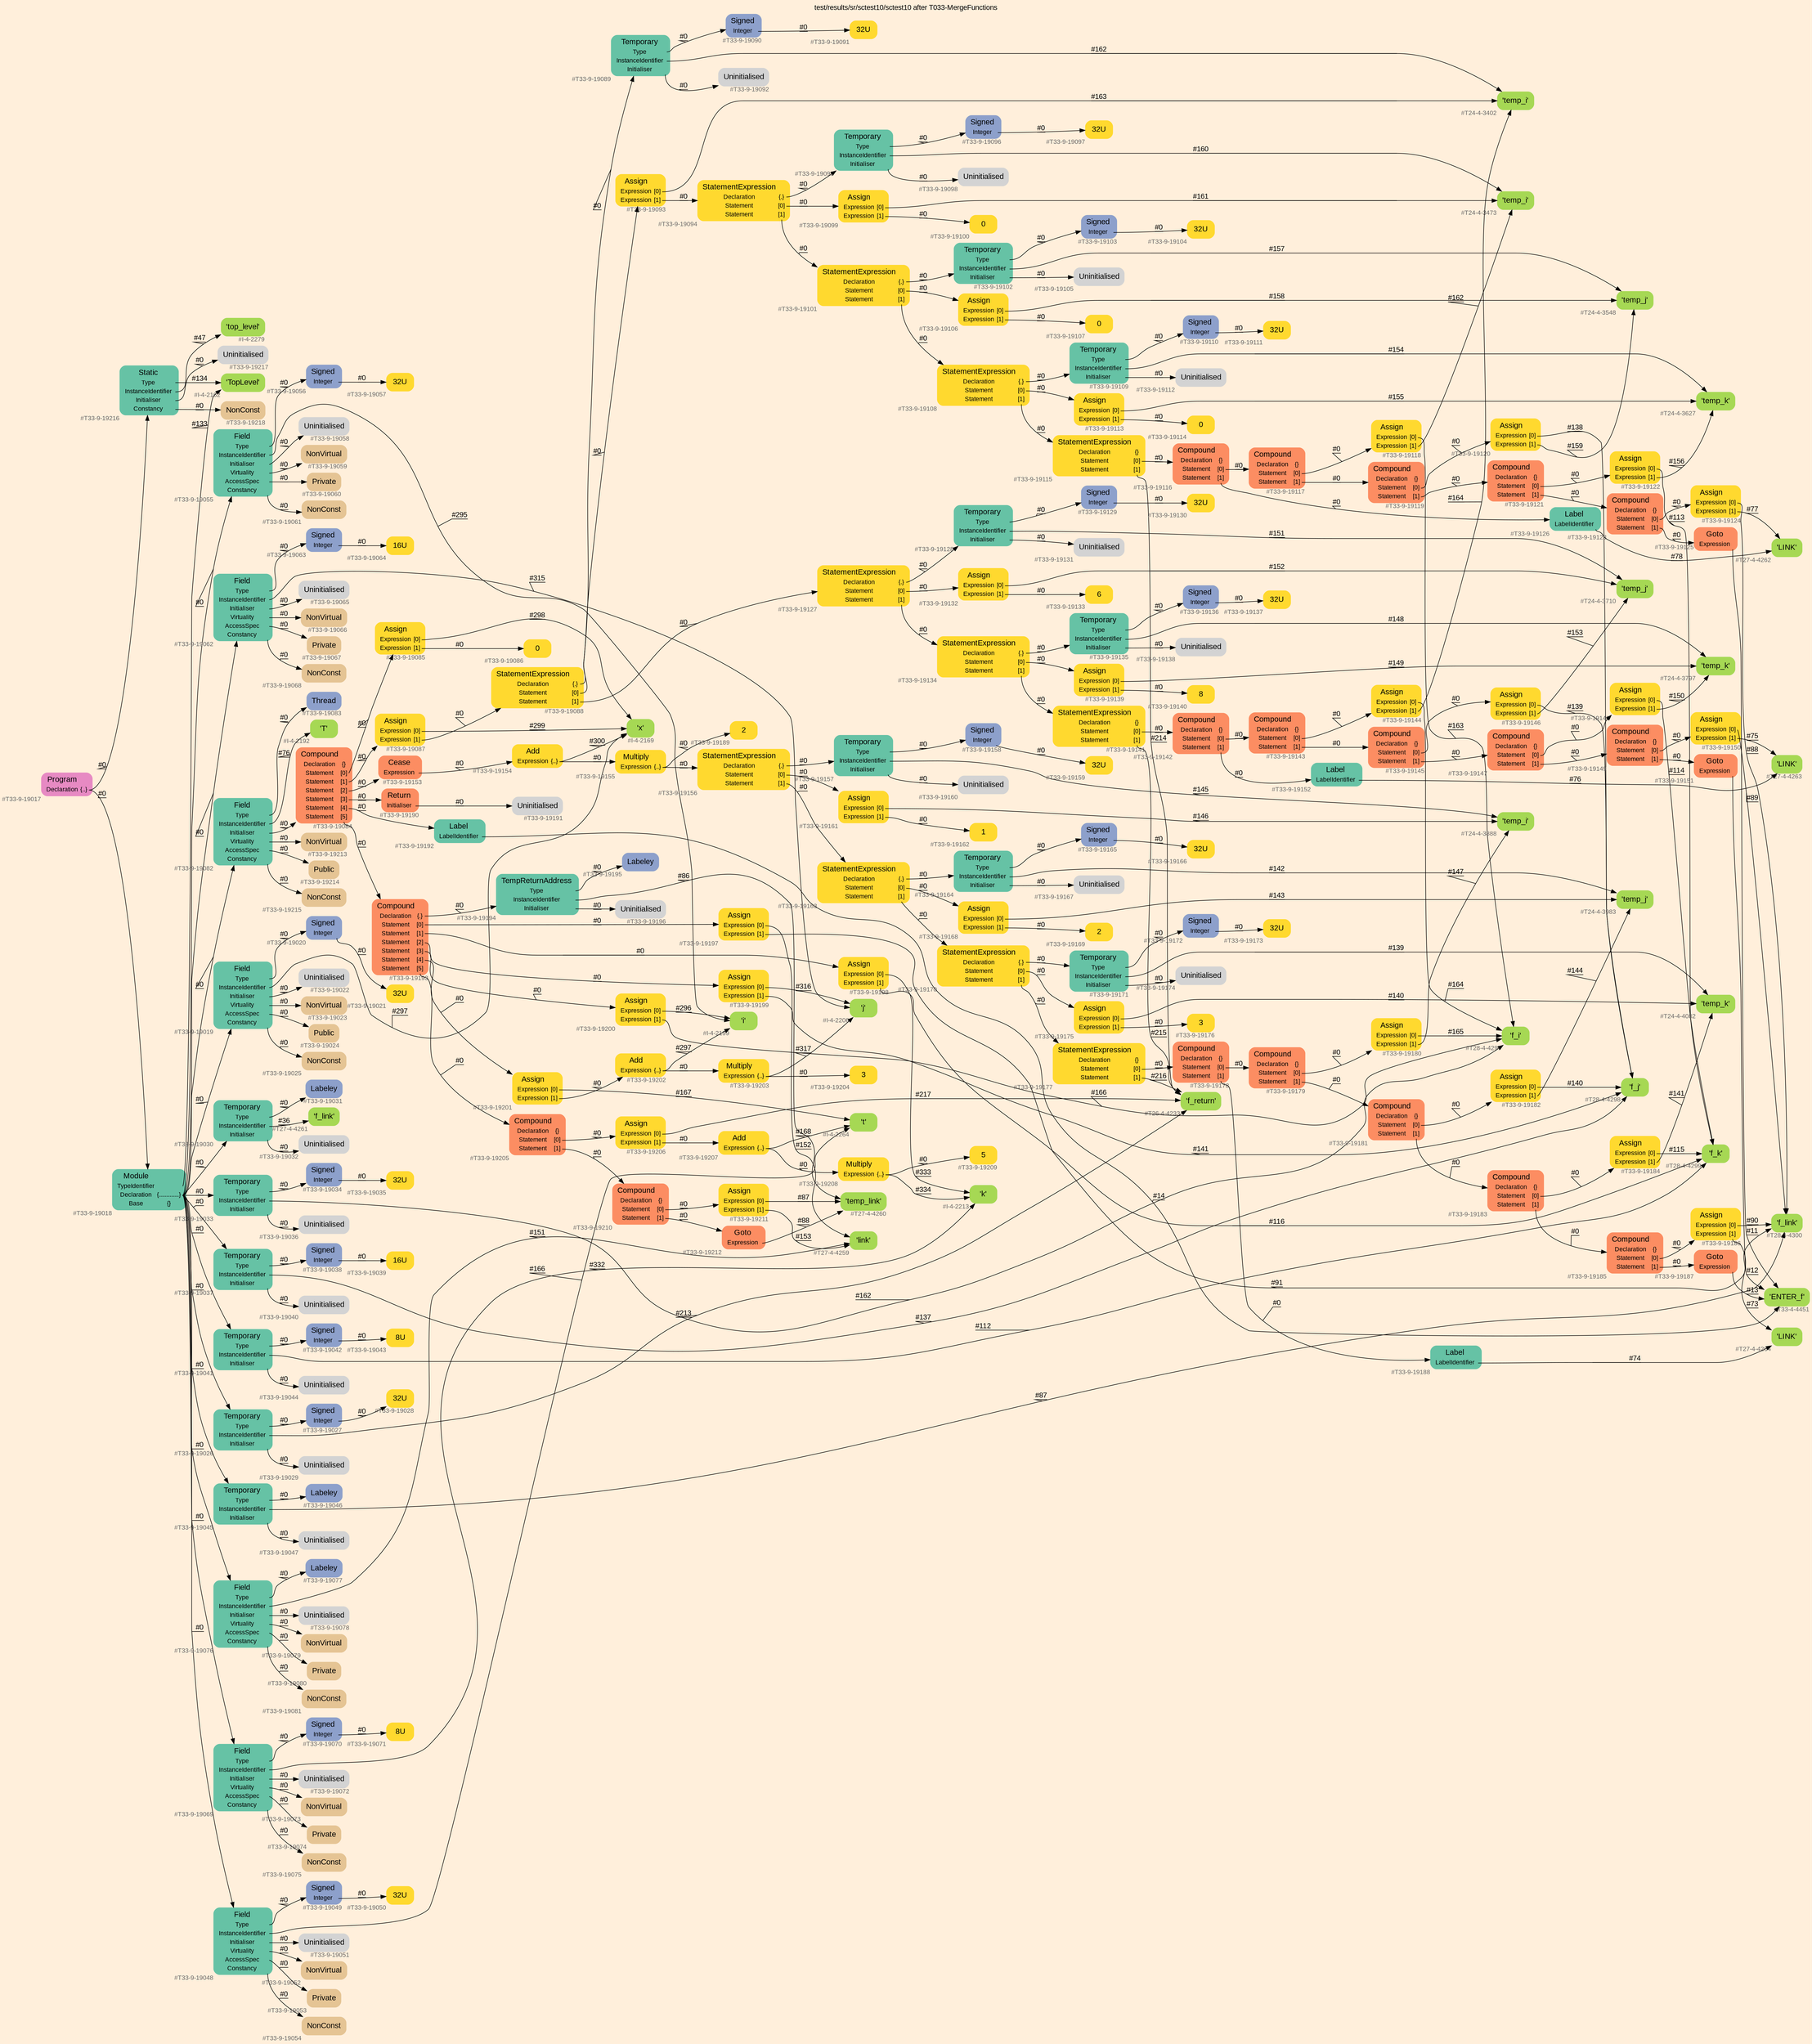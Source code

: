 digraph "test/results/sr/sctest10/sctest10 after T033-MergeFunctions" {
label = "test/results/sr/sctest10/sctest10 after T033-MergeFunctions"
labelloc = t
graph [
    rankdir = "LR"
    ranksep = 0.3
    bgcolor = antiquewhite1
    color = black
    fontcolor = black
    fontname = "Arial"
];
node [
    fontname = "Arial"
];
edge [
    fontname = "Arial"
];

// -------------------- node figure --------------------
// -------- block #T33-9-19017 ----------
"#T33-9-19017" [
    fillcolor = "/set28/4"
    xlabel = "#T33-9-19017"
    fontsize = "12"
    fontcolor = grey40
    shape = "plaintext"
    label = <<TABLE BORDER="0" CELLBORDER="0" CELLSPACING="0">
     <TR><TD><FONT COLOR="black" POINT-SIZE="15">Program</FONT></TD></TR>
     <TR><TD><FONT COLOR="black" POINT-SIZE="12">Declaration</FONT></TD><TD PORT="port0"><FONT COLOR="black" POINT-SIZE="12">{..}</FONT></TD></TR>
    </TABLE>>
    style = "rounded,filled"
];

// -------- block #T33-9-19018 ----------
"#T33-9-19018" [
    fillcolor = "/set28/1"
    xlabel = "#T33-9-19018"
    fontsize = "12"
    fontcolor = grey40
    shape = "plaintext"
    label = <<TABLE BORDER="0" CELLBORDER="0" CELLSPACING="0">
     <TR><TD><FONT COLOR="black" POINT-SIZE="15">Module</FONT></TD></TR>
     <TR><TD><FONT COLOR="black" POINT-SIZE="12">TypeIdentifier</FONT></TD><TD PORT="port0"></TD></TR>
     <TR><TD><FONT COLOR="black" POINT-SIZE="12">Declaration</FONT></TD><TD PORT="port1"><FONT COLOR="black" POINT-SIZE="12">{.............}</FONT></TD></TR>
     <TR><TD><FONT COLOR="black" POINT-SIZE="12">Base</FONT></TD><TD PORT="port2"><FONT COLOR="black" POINT-SIZE="12">{}</FONT></TD></TR>
    </TABLE>>
    style = "rounded,filled"
];

// -------- block #I-4-2162 ----------
"#I-4-2162" [
    fillcolor = "/set28/5"
    xlabel = "#I-4-2162"
    fontsize = "12"
    fontcolor = grey40
    shape = "plaintext"
    label = <<TABLE BORDER="0" CELLBORDER="0" CELLSPACING="0">
     <TR><TD><FONT COLOR="black" POINT-SIZE="15">'TopLevel'</FONT></TD></TR>
    </TABLE>>
    style = "rounded,filled"
];

// -------- block #T33-9-19019 ----------
"#T33-9-19019" [
    fillcolor = "/set28/1"
    xlabel = "#T33-9-19019"
    fontsize = "12"
    fontcolor = grey40
    shape = "plaintext"
    label = <<TABLE BORDER="0" CELLBORDER="0" CELLSPACING="0">
     <TR><TD><FONT COLOR="black" POINT-SIZE="15">Field</FONT></TD></TR>
     <TR><TD><FONT COLOR="black" POINT-SIZE="12">Type</FONT></TD><TD PORT="port0"></TD></TR>
     <TR><TD><FONT COLOR="black" POINT-SIZE="12">InstanceIdentifier</FONT></TD><TD PORT="port1"></TD></TR>
     <TR><TD><FONT COLOR="black" POINT-SIZE="12">Initialiser</FONT></TD><TD PORT="port2"></TD></TR>
     <TR><TD><FONT COLOR="black" POINT-SIZE="12">Virtuality</FONT></TD><TD PORT="port3"></TD></TR>
     <TR><TD><FONT COLOR="black" POINT-SIZE="12">AccessSpec</FONT></TD><TD PORT="port4"></TD></TR>
     <TR><TD><FONT COLOR="black" POINT-SIZE="12">Constancy</FONT></TD><TD PORT="port5"></TD></TR>
    </TABLE>>
    style = "rounded,filled"
];

// -------- block #T33-9-19020 ----------
"#T33-9-19020" [
    fillcolor = "/set28/3"
    xlabel = "#T33-9-19020"
    fontsize = "12"
    fontcolor = grey40
    shape = "plaintext"
    label = <<TABLE BORDER="0" CELLBORDER="0" CELLSPACING="0">
     <TR><TD><FONT COLOR="black" POINT-SIZE="15">Signed</FONT></TD></TR>
     <TR><TD><FONT COLOR="black" POINT-SIZE="12">Integer</FONT></TD><TD PORT="port0"></TD></TR>
    </TABLE>>
    style = "rounded,filled"
];

// -------- block #T33-9-19021 ----------
"#T33-9-19021" [
    fillcolor = "/set28/6"
    xlabel = "#T33-9-19021"
    fontsize = "12"
    fontcolor = grey40
    shape = "plaintext"
    label = <<TABLE BORDER="0" CELLBORDER="0" CELLSPACING="0">
     <TR><TD><FONT COLOR="black" POINT-SIZE="15">32U</FONT></TD></TR>
    </TABLE>>
    style = "rounded,filled"
];

// -------- block #I-4-2169 ----------
"#I-4-2169" [
    fillcolor = "/set28/5"
    xlabel = "#I-4-2169"
    fontsize = "12"
    fontcolor = grey40
    shape = "plaintext"
    label = <<TABLE BORDER="0" CELLBORDER="0" CELLSPACING="0">
     <TR><TD><FONT COLOR="black" POINT-SIZE="15">'x'</FONT></TD></TR>
    </TABLE>>
    style = "rounded,filled"
];

// -------- block #T33-9-19022 ----------
"#T33-9-19022" [
    xlabel = "#T33-9-19022"
    fontsize = "12"
    fontcolor = grey40
    shape = "plaintext"
    label = <<TABLE BORDER="0" CELLBORDER="0" CELLSPACING="0">
     <TR><TD><FONT COLOR="black" POINT-SIZE="15">Uninitialised</FONT></TD></TR>
    </TABLE>>
    style = "rounded,filled"
];

// -------- block #T33-9-19023 ----------
"#T33-9-19023" [
    fillcolor = "/set28/7"
    xlabel = "#T33-9-19023"
    fontsize = "12"
    fontcolor = grey40
    shape = "plaintext"
    label = <<TABLE BORDER="0" CELLBORDER="0" CELLSPACING="0">
     <TR><TD><FONT COLOR="black" POINT-SIZE="15">NonVirtual</FONT></TD></TR>
    </TABLE>>
    style = "rounded,filled"
];

// -------- block #T33-9-19024 ----------
"#T33-9-19024" [
    fillcolor = "/set28/7"
    xlabel = "#T33-9-19024"
    fontsize = "12"
    fontcolor = grey40
    shape = "plaintext"
    label = <<TABLE BORDER="0" CELLBORDER="0" CELLSPACING="0">
     <TR><TD><FONT COLOR="black" POINT-SIZE="15">Public</FONT></TD></TR>
    </TABLE>>
    style = "rounded,filled"
];

// -------- block #T33-9-19025 ----------
"#T33-9-19025" [
    fillcolor = "/set28/7"
    xlabel = "#T33-9-19025"
    fontsize = "12"
    fontcolor = grey40
    shape = "plaintext"
    label = <<TABLE BORDER="0" CELLBORDER="0" CELLSPACING="0">
     <TR><TD><FONT COLOR="black" POINT-SIZE="15">NonConst</FONT></TD></TR>
    </TABLE>>
    style = "rounded,filled"
];

// -------- block #T33-9-19026 ----------
"#T33-9-19026" [
    fillcolor = "/set28/1"
    xlabel = "#T33-9-19026"
    fontsize = "12"
    fontcolor = grey40
    shape = "plaintext"
    label = <<TABLE BORDER="0" CELLBORDER="0" CELLSPACING="0">
     <TR><TD><FONT COLOR="black" POINT-SIZE="15">Temporary</FONT></TD></TR>
     <TR><TD><FONT COLOR="black" POINT-SIZE="12">Type</FONT></TD><TD PORT="port0"></TD></TR>
     <TR><TD><FONT COLOR="black" POINT-SIZE="12">InstanceIdentifier</FONT></TD><TD PORT="port1"></TD></TR>
     <TR><TD><FONT COLOR="black" POINT-SIZE="12">Initialiser</FONT></TD><TD PORT="port2"></TD></TR>
    </TABLE>>
    style = "rounded,filled"
];

// -------- block #T33-9-19027 ----------
"#T33-9-19027" [
    fillcolor = "/set28/3"
    xlabel = "#T33-9-19027"
    fontsize = "12"
    fontcolor = grey40
    shape = "plaintext"
    label = <<TABLE BORDER="0" CELLBORDER="0" CELLSPACING="0">
     <TR><TD><FONT COLOR="black" POINT-SIZE="15">Signed</FONT></TD></TR>
     <TR><TD><FONT COLOR="black" POINT-SIZE="12">Integer</FONT></TD><TD PORT="port0"></TD></TR>
    </TABLE>>
    style = "rounded,filled"
];

// -------- block #T33-9-19028 ----------
"#T33-9-19028" [
    fillcolor = "/set28/6"
    xlabel = "#T33-9-19028"
    fontsize = "12"
    fontcolor = grey40
    shape = "plaintext"
    label = <<TABLE BORDER="0" CELLBORDER="0" CELLSPACING="0">
     <TR><TD><FONT COLOR="black" POINT-SIZE="15">32U</FONT></TD></TR>
    </TABLE>>
    style = "rounded,filled"
];

// -------- block #T26-4-4233 ----------
"#T26-4-4233" [
    fillcolor = "/set28/5"
    xlabel = "#T26-4-4233"
    fontsize = "12"
    fontcolor = grey40
    shape = "plaintext"
    label = <<TABLE BORDER="0" CELLBORDER="0" CELLSPACING="0">
     <TR><TD><FONT COLOR="black" POINT-SIZE="15">'f_return'</FONT></TD></TR>
    </TABLE>>
    style = "rounded,filled"
];

// -------- block #T33-9-19029 ----------
"#T33-9-19029" [
    xlabel = "#T33-9-19029"
    fontsize = "12"
    fontcolor = grey40
    shape = "plaintext"
    label = <<TABLE BORDER="0" CELLBORDER="0" CELLSPACING="0">
     <TR><TD><FONT COLOR="black" POINT-SIZE="15">Uninitialised</FONT></TD></TR>
    </TABLE>>
    style = "rounded,filled"
];

// -------- block #T33-9-19030 ----------
"#T33-9-19030" [
    fillcolor = "/set28/1"
    xlabel = "#T33-9-19030"
    fontsize = "12"
    fontcolor = grey40
    shape = "plaintext"
    label = <<TABLE BORDER="0" CELLBORDER="0" CELLSPACING="0">
     <TR><TD><FONT COLOR="black" POINT-SIZE="15">Temporary</FONT></TD></TR>
     <TR><TD><FONT COLOR="black" POINT-SIZE="12">Type</FONT></TD><TD PORT="port0"></TD></TR>
     <TR><TD><FONT COLOR="black" POINT-SIZE="12">InstanceIdentifier</FONT></TD><TD PORT="port1"></TD></TR>
     <TR><TD><FONT COLOR="black" POINT-SIZE="12">Initialiser</FONT></TD><TD PORT="port2"></TD></TR>
    </TABLE>>
    style = "rounded,filled"
];

// -------- block #T33-9-19031 ----------
"#T33-9-19031" [
    fillcolor = "/set28/3"
    xlabel = "#T33-9-19031"
    fontsize = "12"
    fontcolor = grey40
    shape = "plaintext"
    label = <<TABLE BORDER="0" CELLBORDER="0" CELLSPACING="0">
     <TR><TD><FONT COLOR="black" POINT-SIZE="15">Labeley</FONT></TD></TR>
    </TABLE>>
    style = "rounded,filled"
];

// -------- block #T27-4-4261 ----------
"#T27-4-4261" [
    fillcolor = "/set28/5"
    xlabel = "#T27-4-4261"
    fontsize = "12"
    fontcolor = grey40
    shape = "plaintext"
    label = <<TABLE BORDER="0" CELLBORDER="0" CELLSPACING="0">
     <TR><TD><FONT COLOR="black" POINT-SIZE="15">'f_link'</FONT></TD></TR>
    </TABLE>>
    style = "rounded,filled"
];

// -------- block #T33-9-19032 ----------
"#T33-9-19032" [
    xlabel = "#T33-9-19032"
    fontsize = "12"
    fontcolor = grey40
    shape = "plaintext"
    label = <<TABLE BORDER="0" CELLBORDER="0" CELLSPACING="0">
     <TR><TD><FONT COLOR="black" POINT-SIZE="15">Uninitialised</FONT></TD></TR>
    </TABLE>>
    style = "rounded,filled"
];

// -------- block #T33-9-19033 ----------
"#T33-9-19033" [
    fillcolor = "/set28/1"
    xlabel = "#T33-9-19033"
    fontsize = "12"
    fontcolor = grey40
    shape = "plaintext"
    label = <<TABLE BORDER="0" CELLBORDER="0" CELLSPACING="0">
     <TR><TD><FONT COLOR="black" POINT-SIZE="15">Temporary</FONT></TD></TR>
     <TR><TD><FONT COLOR="black" POINT-SIZE="12">Type</FONT></TD><TD PORT="port0"></TD></TR>
     <TR><TD><FONT COLOR="black" POINT-SIZE="12">InstanceIdentifier</FONT></TD><TD PORT="port1"></TD></TR>
     <TR><TD><FONT COLOR="black" POINT-SIZE="12">Initialiser</FONT></TD><TD PORT="port2"></TD></TR>
    </TABLE>>
    style = "rounded,filled"
];

// -------- block #T33-9-19034 ----------
"#T33-9-19034" [
    fillcolor = "/set28/3"
    xlabel = "#T33-9-19034"
    fontsize = "12"
    fontcolor = grey40
    shape = "plaintext"
    label = <<TABLE BORDER="0" CELLBORDER="0" CELLSPACING="0">
     <TR><TD><FONT COLOR="black" POINT-SIZE="15">Signed</FONT></TD></TR>
     <TR><TD><FONT COLOR="black" POINT-SIZE="12">Integer</FONT></TD><TD PORT="port0"></TD></TR>
    </TABLE>>
    style = "rounded,filled"
];

// -------- block #T33-9-19035 ----------
"#T33-9-19035" [
    fillcolor = "/set28/6"
    xlabel = "#T33-9-19035"
    fontsize = "12"
    fontcolor = grey40
    shape = "plaintext"
    label = <<TABLE BORDER="0" CELLBORDER="0" CELLSPACING="0">
     <TR><TD><FONT COLOR="black" POINT-SIZE="15">32U</FONT></TD></TR>
    </TABLE>>
    style = "rounded,filled"
];

// -------- block #T28-4-4297 ----------
"#T28-4-4297" [
    fillcolor = "/set28/5"
    xlabel = "#T28-4-4297"
    fontsize = "12"
    fontcolor = grey40
    shape = "plaintext"
    label = <<TABLE BORDER="0" CELLBORDER="0" CELLSPACING="0">
     <TR><TD><FONT COLOR="black" POINT-SIZE="15">'f_i'</FONT></TD></TR>
    </TABLE>>
    style = "rounded,filled"
];

// -------- block #T33-9-19036 ----------
"#T33-9-19036" [
    xlabel = "#T33-9-19036"
    fontsize = "12"
    fontcolor = grey40
    shape = "plaintext"
    label = <<TABLE BORDER="0" CELLBORDER="0" CELLSPACING="0">
     <TR><TD><FONT COLOR="black" POINT-SIZE="15">Uninitialised</FONT></TD></TR>
    </TABLE>>
    style = "rounded,filled"
];

// -------- block #T33-9-19037 ----------
"#T33-9-19037" [
    fillcolor = "/set28/1"
    xlabel = "#T33-9-19037"
    fontsize = "12"
    fontcolor = grey40
    shape = "plaintext"
    label = <<TABLE BORDER="0" CELLBORDER="0" CELLSPACING="0">
     <TR><TD><FONT COLOR="black" POINT-SIZE="15">Temporary</FONT></TD></TR>
     <TR><TD><FONT COLOR="black" POINT-SIZE="12">Type</FONT></TD><TD PORT="port0"></TD></TR>
     <TR><TD><FONT COLOR="black" POINT-SIZE="12">InstanceIdentifier</FONT></TD><TD PORT="port1"></TD></TR>
     <TR><TD><FONT COLOR="black" POINT-SIZE="12">Initialiser</FONT></TD><TD PORT="port2"></TD></TR>
    </TABLE>>
    style = "rounded,filled"
];

// -------- block #T33-9-19038 ----------
"#T33-9-19038" [
    fillcolor = "/set28/3"
    xlabel = "#T33-9-19038"
    fontsize = "12"
    fontcolor = grey40
    shape = "plaintext"
    label = <<TABLE BORDER="0" CELLBORDER="0" CELLSPACING="0">
     <TR><TD><FONT COLOR="black" POINT-SIZE="15">Signed</FONT></TD></TR>
     <TR><TD><FONT COLOR="black" POINT-SIZE="12">Integer</FONT></TD><TD PORT="port0"></TD></TR>
    </TABLE>>
    style = "rounded,filled"
];

// -------- block #T33-9-19039 ----------
"#T33-9-19039" [
    fillcolor = "/set28/6"
    xlabel = "#T33-9-19039"
    fontsize = "12"
    fontcolor = grey40
    shape = "plaintext"
    label = <<TABLE BORDER="0" CELLBORDER="0" CELLSPACING="0">
     <TR><TD><FONT COLOR="black" POINT-SIZE="15">16U</FONT></TD></TR>
    </TABLE>>
    style = "rounded,filled"
];

// -------- block #T28-4-4298 ----------
"#T28-4-4298" [
    fillcolor = "/set28/5"
    xlabel = "#T28-4-4298"
    fontsize = "12"
    fontcolor = grey40
    shape = "plaintext"
    label = <<TABLE BORDER="0" CELLBORDER="0" CELLSPACING="0">
     <TR><TD><FONT COLOR="black" POINT-SIZE="15">'f_j'</FONT></TD></TR>
    </TABLE>>
    style = "rounded,filled"
];

// -------- block #T33-9-19040 ----------
"#T33-9-19040" [
    xlabel = "#T33-9-19040"
    fontsize = "12"
    fontcolor = grey40
    shape = "plaintext"
    label = <<TABLE BORDER="0" CELLBORDER="0" CELLSPACING="0">
     <TR><TD><FONT COLOR="black" POINT-SIZE="15">Uninitialised</FONT></TD></TR>
    </TABLE>>
    style = "rounded,filled"
];

// -------- block #T33-9-19041 ----------
"#T33-9-19041" [
    fillcolor = "/set28/1"
    xlabel = "#T33-9-19041"
    fontsize = "12"
    fontcolor = grey40
    shape = "plaintext"
    label = <<TABLE BORDER="0" CELLBORDER="0" CELLSPACING="0">
     <TR><TD><FONT COLOR="black" POINT-SIZE="15">Temporary</FONT></TD></TR>
     <TR><TD><FONT COLOR="black" POINT-SIZE="12">Type</FONT></TD><TD PORT="port0"></TD></TR>
     <TR><TD><FONT COLOR="black" POINT-SIZE="12">InstanceIdentifier</FONT></TD><TD PORT="port1"></TD></TR>
     <TR><TD><FONT COLOR="black" POINT-SIZE="12">Initialiser</FONT></TD><TD PORT="port2"></TD></TR>
    </TABLE>>
    style = "rounded,filled"
];

// -------- block #T33-9-19042 ----------
"#T33-9-19042" [
    fillcolor = "/set28/3"
    xlabel = "#T33-9-19042"
    fontsize = "12"
    fontcolor = grey40
    shape = "plaintext"
    label = <<TABLE BORDER="0" CELLBORDER="0" CELLSPACING="0">
     <TR><TD><FONT COLOR="black" POINT-SIZE="15">Signed</FONT></TD></TR>
     <TR><TD><FONT COLOR="black" POINT-SIZE="12">Integer</FONT></TD><TD PORT="port0"></TD></TR>
    </TABLE>>
    style = "rounded,filled"
];

// -------- block #T33-9-19043 ----------
"#T33-9-19043" [
    fillcolor = "/set28/6"
    xlabel = "#T33-9-19043"
    fontsize = "12"
    fontcolor = grey40
    shape = "plaintext"
    label = <<TABLE BORDER="0" CELLBORDER="0" CELLSPACING="0">
     <TR><TD><FONT COLOR="black" POINT-SIZE="15">8U</FONT></TD></TR>
    </TABLE>>
    style = "rounded,filled"
];

// -------- block #T28-4-4299 ----------
"#T28-4-4299" [
    fillcolor = "/set28/5"
    xlabel = "#T28-4-4299"
    fontsize = "12"
    fontcolor = grey40
    shape = "plaintext"
    label = <<TABLE BORDER="0" CELLBORDER="0" CELLSPACING="0">
     <TR><TD><FONT COLOR="black" POINT-SIZE="15">'f_k'</FONT></TD></TR>
    </TABLE>>
    style = "rounded,filled"
];

// -------- block #T33-9-19044 ----------
"#T33-9-19044" [
    xlabel = "#T33-9-19044"
    fontsize = "12"
    fontcolor = grey40
    shape = "plaintext"
    label = <<TABLE BORDER="0" CELLBORDER="0" CELLSPACING="0">
     <TR><TD><FONT COLOR="black" POINT-SIZE="15">Uninitialised</FONT></TD></TR>
    </TABLE>>
    style = "rounded,filled"
];

// -------- block #T33-9-19045 ----------
"#T33-9-19045" [
    fillcolor = "/set28/1"
    xlabel = "#T33-9-19045"
    fontsize = "12"
    fontcolor = grey40
    shape = "plaintext"
    label = <<TABLE BORDER="0" CELLBORDER="0" CELLSPACING="0">
     <TR><TD><FONT COLOR="black" POINT-SIZE="15">Temporary</FONT></TD></TR>
     <TR><TD><FONT COLOR="black" POINT-SIZE="12">Type</FONT></TD><TD PORT="port0"></TD></TR>
     <TR><TD><FONT COLOR="black" POINT-SIZE="12">InstanceIdentifier</FONT></TD><TD PORT="port1"></TD></TR>
     <TR><TD><FONT COLOR="black" POINT-SIZE="12">Initialiser</FONT></TD><TD PORT="port2"></TD></TR>
    </TABLE>>
    style = "rounded,filled"
];

// -------- block #T33-9-19046 ----------
"#T33-9-19046" [
    fillcolor = "/set28/3"
    xlabel = "#T33-9-19046"
    fontsize = "12"
    fontcolor = grey40
    shape = "plaintext"
    label = <<TABLE BORDER="0" CELLBORDER="0" CELLSPACING="0">
     <TR><TD><FONT COLOR="black" POINT-SIZE="15">Labeley</FONT></TD></TR>
    </TABLE>>
    style = "rounded,filled"
];

// -------- block #T28-4-4300 ----------
"#T28-4-4300" [
    fillcolor = "/set28/5"
    xlabel = "#T28-4-4300"
    fontsize = "12"
    fontcolor = grey40
    shape = "plaintext"
    label = <<TABLE BORDER="0" CELLBORDER="0" CELLSPACING="0">
     <TR><TD><FONT COLOR="black" POINT-SIZE="15">'f_link'</FONT></TD></TR>
    </TABLE>>
    style = "rounded,filled"
];

// -------- block #T33-9-19047 ----------
"#T33-9-19047" [
    xlabel = "#T33-9-19047"
    fontsize = "12"
    fontcolor = grey40
    shape = "plaintext"
    label = <<TABLE BORDER="0" CELLBORDER="0" CELLSPACING="0">
     <TR><TD><FONT COLOR="black" POINT-SIZE="15">Uninitialised</FONT></TD></TR>
    </TABLE>>
    style = "rounded,filled"
];

// -------- block #T33-9-19048 ----------
"#T33-9-19048" [
    fillcolor = "/set28/1"
    xlabel = "#T33-9-19048"
    fontsize = "12"
    fontcolor = grey40
    shape = "plaintext"
    label = <<TABLE BORDER="0" CELLBORDER="0" CELLSPACING="0">
     <TR><TD><FONT COLOR="black" POINT-SIZE="15">Field</FONT></TD></TR>
     <TR><TD><FONT COLOR="black" POINT-SIZE="12">Type</FONT></TD><TD PORT="port0"></TD></TR>
     <TR><TD><FONT COLOR="black" POINT-SIZE="12">InstanceIdentifier</FONT></TD><TD PORT="port1"></TD></TR>
     <TR><TD><FONT COLOR="black" POINT-SIZE="12">Initialiser</FONT></TD><TD PORT="port2"></TD></TR>
     <TR><TD><FONT COLOR="black" POINT-SIZE="12">Virtuality</FONT></TD><TD PORT="port3"></TD></TR>
     <TR><TD><FONT COLOR="black" POINT-SIZE="12">AccessSpec</FONT></TD><TD PORT="port4"></TD></TR>
     <TR><TD><FONT COLOR="black" POINT-SIZE="12">Constancy</FONT></TD><TD PORT="port5"></TD></TR>
    </TABLE>>
    style = "rounded,filled"
];

// -------- block #T33-9-19049 ----------
"#T33-9-19049" [
    fillcolor = "/set28/3"
    xlabel = "#T33-9-19049"
    fontsize = "12"
    fontcolor = grey40
    shape = "plaintext"
    label = <<TABLE BORDER="0" CELLBORDER="0" CELLSPACING="0">
     <TR><TD><FONT COLOR="black" POINT-SIZE="15">Signed</FONT></TD></TR>
     <TR><TD><FONT COLOR="black" POINT-SIZE="12">Integer</FONT></TD><TD PORT="port0"></TD></TR>
    </TABLE>>
    style = "rounded,filled"
];

// -------- block #T33-9-19050 ----------
"#T33-9-19050" [
    fillcolor = "/set28/6"
    xlabel = "#T33-9-19050"
    fontsize = "12"
    fontcolor = grey40
    shape = "plaintext"
    label = <<TABLE BORDER="0" CELLBORDER="0" CELLSPACING="0">
     <TR><TD><FONT COLOR="black" POINT-SIZE="15">32U</FONT></TD></TR>
    </TABLE>>
    style = "rounded,filled"
];

// -------- block #I-4-2264 ----------
"#I-4-2264" [
    fillcolor = "/set28/5"
    xlabel = "#I-4-2264"
    fontsize = "12"
    fontcolor = grey40
    shape = "plaintext"
    label = <<TABLE BORDER="0" CELLBORDER="0" CELLSPACING="0">
     <TR><TD><FONT COLOR="black" POINT-SIZE="15">'t'</FONT></TD></TR>
    </TABLE>>
    style = "rounded,filled"
];

// -------- block #T33-9-19051 ----------
"#T33-9-19051" [
    xlabel = "#T33-9-19051"
    fontsize = "12"
    fontcolor = grey40
    shape = "plaintext"
    label = <<TABLE BORDER="0" CELLBORDER="0" CELLSPACING="0">
     <TR><TD><FONT COLOR="black" POINT-SIZE="15">Uninitialised</FONT></TD></TR>
    </TABLE>>
    style = "rounded,filled"
];

// -------- block #T33-9-19052 ----------
"#T33-9-19052" [
    fillcolor = "/set28/7"
    xlabel = "#T33-9-19052"
    fontsize = "12"
    fontcolor = grey40
    shape = "plaintext"
    label = <<TABLE BORDER="0" CELLBORDER="0" CELLSPACING="0">
     <TR><TD><FONT COLOR="black" POINT-SIZE="15">NonVirtual</FONT></TD></TR>
    </TABLE>>
    style = "rounded,filled"
];

// -------- block #T33-9-19053 ----------
"#T33-9-19053" [
    fillcolor = "/set28/7"
    xlabel = "#T33-9-19053"
    fontsize = "12"
    fontcolor = grey40
    shape = "plaintext"
    label = <<TABLE BORDER="0" CELLBORDER="0" CELLSPACING="0">
     <TR><TD><FONT COLOR="black" POINT-SIZE="15">Private</FONT></TD></TR>
    </TABLE>>
    style = "rounded,filled"
];

// -------- block #T33-9-19054 ----------
"#T33-9-19054" [
    fillcolor = "/set28/7"
    xlabel = "#T33-9-19054"
    fontsize = "12"
    fontcolor = grey40
    shape = "plaintext"
    label = <<TABLE BORDER="0" CELLBORDER="0" CELLSPACING="0">
     <TR><TD><FONT COLOR="black" POINT-SIZE="15">NonConst</FONT></TD></TR>
    </TABLE>>
    style = "rounded,filled"
];

// -------- block #T33-9-19055 ----------
"#T33-9-19055" [
    fillcolor = "/set28/1"
    xlabel = "#T33-9-19055"
    fontsize = "12"
    fontcolor = grey40
    shape = "plaintext"
    label = <<TABLE BORDER="0" CELLBORDER="0" CELLSPACING="0">
     <TR><TD><FONT COLOR="black" POINT-SIZE="15">Field</FONT></TD></TR>
     <TR><TD><FONT COLOR="black" POINT-SIZE="12">Type</FONT></TD><TD PORT="port0"></TD></TR>
     <TR><TD><FONT COLOR="black" POINT-SIZE="12">InstanceIdentifier</FONT></TD><TD PORT="port1"></TD></TR>
     <TR><TD><FONT COLOR="black" POINT-SIZE="12">Initialiser</FONT></TD><TD PORT="port2"></TD></TR>
     <TR><TD><FONT COLOR="black" POINT-SIZE="12">Virtuality</FONT></TD><TD PORT="port3"></TD></TR>
     <TR><TD><FONT COLOR="black" POINT-SIZE="12">AccessSpec</FONT></TD><TD PORT="port4"></TD></TR>
     <TR><TD><FONT COLOR="black" POINT-SIZE="12">Constancy</FONT></TD><TD PORT="port5"></TD></TR>
    </TABLE>>
    style = "rounded,filled"
];

// -------- block #T33-9-19056 ----------
"#T33-9-19056" [
    fillcolor = "/set28/3"
    xlabel = "#T33-9-19056"
    fontsize = "12"
    fontcolor = grey40
    shape = "plaintext"
    label = <<TABLE BORDER="0" CELLBORDER="0" CELLSPACING="0">
     <TR><TD><FONT COLOR="black" POINT-SIZE="15">Signed</FONT></TD></TR>
     <TR><TD><FONT COLOR="black" POINT-SIZE="12">Integer</FONT></TD><TD PORT="port0"></TD></TR>
    </TABLE>>
    style = "rounded,filled"
];

// -------- block #T33-9-19057 ----------
"#T33-9-19057" [
    fillcolor = "/set28/6"
    xlabel = "#T33-9-19057"
    fontsize = "12"
    fontcolor = grey40
    shape = "plaintext"
    label = <<TABLE BORDER="0" CELLBORDER="0" CELLSPACING="0">
     <TR><TD><FONT COLOR="black" POINT-SIZE="15">32U</FONT></TD></TR>
    </TABLE>>
    style = "rounded,filled"
];

// -------- block #I-4-2199 ----------
"#I-4-2199" [
    fillcolor = "/set28/5"
    xlabel = "#I-4-2199"
    fontsize = "12"
    fontcolor = grey40
    shape = "plaintext"
    label = <<TABLE BORDER="0" CELLBORDER="0" CELLSPACING="0">
     <TR><TD><FONT COLOR="black" POINT-SIZE="15">'i'</FONT></TD></TR>
    </TABLE>>
    style = "rounded,filled"
];

// -------- block #T33-9-19058 ----------
"#T33-9-19058" [
    xlabel = "#T33-9-19058"
    fontsize = "12"
    fontcolor = grey40
    shape = "plaintext"
    label = <<TABLE BORDER="0" CELLBORDER="0" CELLSPACING="0">
     <TR><TD><FONT COLOR="black" POINT-SIZE="15">Uninitialised</FONT></TD></TR>
    </TABLE>>
    style = "rounded,filled"
];

// -------- block #T33-9-19059 ----------
"#T33-9-19059" [
    fillcolor = "/set28/7"
    xlabel = "#T33-9-19059"
    fontsize = "12"
    fontcolor = grey40
    shape = "plaintext"
    label = <<TABLE BORDER="0" CELLBORDER="0" CELLSPACING="0">
     <TR><TD><FONT COLOR="black" POINT-SIZE="15">NonVirtual</FONT></TD></TR>
    </TABLE>>
    style = "rounded,filled"
];

// -------- block #T33-9-19060 ----------
"#T33-9-19060" [
    fillcolor = "/set28/7"
    xlabel = "#T33-9-19060"
    fontsize = "12"
    fontcolor = grey40
    shape = "plaintext"
    label = <<TABLE BORDER="0" CELLBORDER="0" CELLSPACING="0">
     <TR><TD><FONT COLOR="black" POINT-SIZE="15">Private</FONT></TD></TR>
    </TABLE>>
    style = "rounded,filled"
];

// -------- block #T33-9-19061 ----------
"#T33-9-19061" [
    fillcolor = "/set28/7"
    xlabel = "#T33-9-19061"
    fontsize = "12"
    fontcolor = grey40
    shape = "plaintext"
    label = <<TABLE BORDER="0" CELLBORDER="0" CELLSPACING="0">
     <TR><TD><FONT COLOR="black" POINT-SIZE="15">NonConst</FONT></TD></TR>
    </TABLE>>
    style = "rounded,filled"
];

// -------- block #T33-9-19062 ----------
"#T33-9-19062" [
    fillcolor = "/set28/1"
    xlabel = "#T33-9-19062"
    fontsize = "12"
    fontcolor = grey40
    shape = "plaintext"
    label = <<TABLE BORDER="0" CELLBORDER="0" CELLSPACING="0">
     <TR><TD><FONT COLOR="black" POINT-SIZE="15">Field</FONT></TD></TR>
     <TR><TD><FONT COLOR="black" POINT-SIZE="12">Type</FONT></TD><TD PORT="port0"></TD></TR>
     <TR><TD><FONT COLOR="black" POINT-SIZE="12">InstanceIdentifier</FONT></TD><TD PORT="port1"></TD></TR>
     <TR><TD><FONT COLOR="black" POINT-SIZE="12">Initialiser</FONT></TD><TD PORT="port2"></TD></TR>
     <TR><TD><FONT COLOR="black" POINT-SIZE="12">Virtuality</FONT></TD><TD PORT="port3"></TD></TR>
     <TR><TD><FONT COLOR="black" POINT-SIZE="12">AccessSpec</FONT></TD><TD PORT="port4"></TD></TR>
     <TR><TD><FONT COLOR="black" POINT-SIZE="12">Constancy</FONT></TD><TD PORT="port5"></TD></TR>
    </TABLE>>
    style = "rounded,filled"
];

// -------- block #T33-9-19063 ----------
"#T33-9-19063" [
    fillcolor = "/set28/3"
    xlabel = "#T33-9-19063"
    fontsize = "12"
    fontcolor = grey40
    shape = "plaintext"
    label = <<TABLE BORDER="0" CELLBORDER="0" CELLSPACING="0">
     <TR><TD><FONT COLOR="black" POINT-SIZE="15">Signed</FONT></TD></TR>
     <TR><TD><FONT COLOR="black" POINT-SIZE="12">Integer</FONT></TD><TD PORT="port0"></TD></TR>
    </TABLE>>
    style = "rounded,filled"
];

// -------- block #T33-9-19064 ----------
"#T33-9-19064" [
    fillcolor = "/set28/6"
    xlabel = "#T33-9-19064"
    fontsize = "12"
    fontcolor = grey40
    shape = "plaintext"
    label = <<TABLE BORDER="0" CELLBORDER="0" CELLSPACING="0">
     <TR><TD><FONT COLOR="black" POINT-SIZE="15">16U</FONT></TD></TR>
    </TABLE>>
    style = "rounded,filled"
];

// -------- block #I-4-2206 ----------
"#I-4-2206" [
    fillcolor = "/set28/5"
    xlabel = "#I-4-2206"
    fontsize = "12"
    fontcolor = grey40
    shape = "plaintext"
    label = <<TABLE BORDER="0" CELLBORDER="0" CELLSPACING="0">
     <TR><TD><FONT COLOR="black" POINT-SIZE="15">'j'</FONT></TD></TR>
    </TABLE>>
    style = "rounded,filled"
];

// -------- block #T33-9-19065 ----------
"#T33-9-19065" [
    xlabel = "#T33-9-19065"
    fontsize = "12"
    fontcolor = grey40
    shape = "plaintext"
    label = <<TABLE BORDER="0" CELLBORDER="0" CELLSPACING="0">
     <TR><TD><FONT COLOR="black" POINT-SIZE="15">Uninitialised</FONT></TD></TR>
    </TABLE>>
    style = "rounded,filled"
];

// -------- block #T33-9-19066 ----------
"#T33-9-19066" [
    fillcolor = "/set28/7"
    xlabel = "#T33-9-19066"
    fontsize = "12"
    fontcolor = grey40
    shape = "plaintext"
    label = <<TABLE BORDER="0" CELLBORDER="0" CELLSPACING="0">
     <TR><TD><FONT COLOR="black" POINT-SIZE="15">NonVirtual</FONT></TD></TR>
    </TABLE>>
    style = "rounded,filled"
];

// -------- block #T33-9-19067 ----------
"#T33-9-19067" [
    fillcolor = "/set28/7"
    xlabel = "#T33-9-19067"
    fontsize = "12"
    fontcolor = grey40
    shape = "plaintext"
    label = <<TABLE BORDER="0" CELLBORDER="0" CELLSPACING="0">
     <TR><TD><FONT COLOR="black" POINT-SIZE="15">Private</FONT></TD></TR>
    </TABLE>>
    style = "rounded,filled"
];

// -------- block #T33-9-19068 ----------
"#T33-9-19068" [
    fillcolor = "/set28/7"
    xlabel = "#T33-9-19068"
    fontsize = "12"
    fontcolor = grey40
    shape = "plaintext"
    label = <<TABLE BORDER="0" CELLBORDER="0" CELLSPACING="0">
     <TR><TD><FONT COLOR="black" POINT-SIZE="15">NonConst</FONT></TD></TR>
    </TABLE>>
    style = "rounded,filled"
];

// -------- block #T33-9-19069 ----------
"#T33-9-19069" [
    fillcolor = "/set28/1"
    xlabel = "#T33-9-19069"
    fontsize = "12"
    fontcolor = grey40
    shape = "plaintext"
    label = <<TABLE BORDER="0" CELLBORDER="0" CELLSPACING="0">
     <TR><TD><FONT COLOR="black" POINT-SIZE="15">Field</FONT></TD></TR>
     <TR><TD><FONT COLOR="black" POINT-SIZE="12">Type</FONT></TD><TD PORT="port0"></TD></TR>
     <TR><TD><FONT COLOR="black" POINT-SIZE="12">InstanceIdentifier</FONT></TD><TD PORT="port1"></TD></TR>
     <TR><TD><FONT COLOR="black" POINT-SIZE="12">Initialiser</FONT></TD><TD PORT="port2"></TD></TR>
     <TR><TD><FONT COLOR="black" POINT-SIZE="12">Virtuality</FONT></TD><TD PORT="port3"></TD></TR>
     <TR><TD><FONT COLOR="black" POINT-SIZE="12">AccessSpec</FONT></TD><TD PORT="port4"></TD></TR>
     <TR><TD><FONT COLOR="black" POINT-SIZE="12">Constancy</FONT></TD><TD PORT="port5"></TD></TR>
    </TABLE>>
    style = "rounded,filled"
];

// -------- block #T33-9-19070 ----------
"#T33-9-19070" [
    fillcolor = "/set28/3"
    xlabel = "#T33-9-19070"
    fontsize = "12"
    fontcolor = grey40
    shape = "plaintext"
    label = <<TABLE BORDER="0" CELLBORDER="0" CELLSPACING="0">
     <TR><TD><FONT COLOR="black" POINT-SIZE="15">Signed</FONT></TD></TR>
     <TR><TD><FONT COLOR="black" POINT-SIZE="12">Integer</FONT></TD><TD PORT="port0"></TD></TR>
    </TABLE>>
    style = "rounded,filled"
];

// -------- block #T33-9-19071 ----------
"#T33-9-19071" [
    fillcolor = "/set28/6"
    xlabel = "#T33-9-19071"
    fontsize = "12"
    fontcolor = grey40
    shape = "plaintext"
    label = <<TABLE BORDER="0" CELLBORDER="0" CELLSPACING="0">
     <TR><TD><FONT COLOR="black" POINT-SIZE="15">8U</FONT></TD></TR>
    </TABLE>>
    style = "rounded,filled"
];

// -------- block #I-4-2213 ----------
"#I-4-2213" [
    fillcolor = "/set28/5"
    xlabel = "#I-4-2213"
    fontsize = "12"
    fontcolor = grey40
    shape = "plaintext"
    label = <<TABLE BORDER="0" CELLBORDER="0" CELLSPACING="0">
     <TR><TD><FONT COLOR="black" POINT-SIZE="15">'k'</FONT></TD></TR>
    </TABLE>>
    style = "rounded,filled"
];

// -------- block #T33-9-19072 ----------
"#T33-9-19072" [
    xlabel = "#T33-9-19072"
    fontsize = "12"
    fontcolor = grey40
    shape = "plaintext"
    label = <<TABLE BORDER="0" CELLBORDER="0" CELLSPACING="0">
     <TR><TD><FONT COLOR="black" POINT-SIZE="15">Uninitialised</FONT></TD></TR>
    </TABLE>>
    style = "rounded,filled"
];

// -------- block #T33-9-19073 ----------
"#T33-9-19073" [
    fillcolor = "/set28/7"
    xlabel = "#T33-9-19073"
    fontsize = "12"
    fontcolor = grey40
    shape = "plaintext"
    label = <<TABLE BORDER="0" CELLBORDER="0" CELLSPACING="0">
     <TR><TD><FONT COLOR="black" POINT-SIZE="15">NonVirtual</FONT></TD></TR>
    </TABLE>>
    style = "rounded,filled"
];

// -------- block #T33-9-19074 ----------
"#T33-9-19074" [
    fillcolor = "/set28/7"
    xlabel = "#T33-9-19074"
    fontsize = "12"
    fontcolor = grey40
    shape = "plaintext"
    label = <<TABLE BORDER="0" CELLBORDER="0" CELLSPACING="0">
     <TR><TD><FONT COLOR="black" POINT-SIZE="15">Private</FONT></TD></TR>
    </TABLE>>
    style = "rounded,filled"
];

// -------- block #T33-9-19075 ----------
"#T33-9-19075" [
    fillcolor = "/set28/7"
    xlabel = "#T33-9-19075"
    fontsize = "12"
    fontcolor = grey40
    shape = "plaintext"
    label = <<TABLE BORDER="0" CELLBORDER="0" CELLSPACING="0">
     <TR><TD><FONT COLOR="black" POINT-SIZE="15">NonConst</FONT></TD></TR>
    </TABLE>>
    style = "rounded,filled"
];

// -------- block #T33-9-19076 ----------
"#T33-9-19076" [
    fillcolor = "/set28/1"
    xlabel = "#T33-9-19076"
    fontsize = "12"
    fontcolor = grey40
    shape = "plaintext"
    label = <<TABLE BORDER="0" CELLBORDER="0" CELLSPACING="0">
     <TR><TD><FONT COLOR="black" POINT-SIZE="15">Field</FONT></TD></TR>
     <TR><TD><FONT COLOR="black" POINT-SIZE="12">Type</FONT></TD><TD PORT="port0"></TD></TR>
     <TR><TD><FONT COLOR="black" POINT-SIZE="12">InstanceIdentifier</FONT></TD><TD PORT="port1"></TD></TR>
     <TR><TD><FONT COLOR="black" POINT-SIZE="12">Initialiser</FONT></TD><TD PORT="port2"></TD></TR>
     <TR><TD><FONT COLOR="black" POINT-SIZE="12">Virtuality</FONT></TD><TD PORT="port3"></TD></TR>
     <TR><TD><FONT COLOR="black" POINT-SIZE="12">AccessSpec</FONT></TD><TD PORT="port4"></TD></TR>
     <TR><TD><FONT COLOR="black" POINT-SIZE="12">Constancy</FONT></TD><TD PORT="port5"></TD></TR>
    </TABLE>>
    style = "rounded,filled"
];

// -------- block #T33-9-19077 ----------
"#T33-9-19077" [
    fillcolor = "/set28/3"
    xlabel = "#T33-9-19077"
    fontsize = "12"
    fontcolor = grey40
    shape = "plaintext"
    label = <<TABLE BORDER="0" CELLBORDER="0" CELLSPACING="0">
     <TR><TD><FONT COLOR="black" POINT-SIZE="15">Labeley</FONT></TD></TR>
    </TABLE>>
    style = "rounded,filled"
];

// -------- block #T27-4-4259 ----------
"#T27-4-4259" [
    fillcolor = "/set28/5"
    xlabel = "#T27-4-4259"
    fontsize = "12"
    fontcolor = grey40
    shape = "plaintext"
    label = <<TABLE BORDER="0" CELLBORDER="0" CELLSPACING="0">
     <TR><TD><FONT COLOR="black" POINT-SIZE="15">'link'</FONT></TD></TR>
    </TABLE>>
    style = "rounded,filled"
];

// -------- block #T33-9-19078 ----------
"#T33-9-19078" [
    xlabel = "#T33-9-19078"
    fontsize = "12"
    fontcolor = grey40
    shape = "plaintext"
    label = <<TABLE BORDER="0" CELLBORDER="0" CELLSPACING="0">
     <TR><TD><FONT COLOR="black" POINT-SIZE="15">Uninitialised</FONT></TD></TR>
    </TABLE>>
    style = "rounded,filled"
];

// -------- block #T33-9-19079 ----------
"#T33-9-19079" [
    fillcolor = "/set28/7"
    xlabel = "#T33-9-19079"
    fontsize = "12"
    fontcolor = grey40
    shape = "plaintext"
    label = <<TABLE BORDER="0" CELLBORDER="0" CELLSPACING="0">
     <TR><TD><FONT COLOR="black" POINT-SIZE="15">NonVirtual</FONT></TD></TR>
    </TABLE>>
    style = "rounded,filled"
];

// -------- block #T33-9-19080 ----------
"#T33-9-19080" [
    fillcolor = "/set28/7"
    xlabel = "#T33-9-19080"
    fontsize = "12"
    fontcolor = grey40
    shape = "plaintext"
    label = <<TABLE BORDER="0" CELLBORDER="0" CELLSPACING="0">
     <TR><TD><FONT COLOR="black" POINT-SIZE="15">Private</FONT></TD></TR>
    </TABLE>>
    style = "rounded,filled"
];

// -------- block #T33-9-19081 ----------
"#T33-9-19081" [
    fillcolor = "/set28/7"
    xlabel = "#T33-9-19081"
    fontsize = "12"
    fontcolor = grey40
    shape = "plaintext"
    label = <<TABLE BORDER="0" CELLBORDER="0" CELLSPACING="0">
     <TR><TD><FONT COLOR="black" POINT-SIZE="15">NonConst</FONT></TD></TR>
    </TABLE>>
    style = "rounded,filled"
];

// -------- block #T33-9-19082 ----------
"#T33-9-19082" [
    fillcolor = "/set28/1"
    xlabel = "#T33-9-19082"
    fontsize = "12"
    fontcolor = grey40
    shape = "plaintext"
    label = <<TABLE BORDER="0" CELLBORDER="0" CELLSPACING="0">
     <TR><TD><FONT COLOR="black" POINT-SIZE="15">Field</FONT></TD></TR>
     <TR><TD><FONT COLOR="black" POINT-SIZE="12">Type</FONT></TD><TD PORT="port0"></TD></TR>
     <TR><TD><FONT COLOR="black" POINT-SIZE="12">InstanceIdentifier</FONT></TD><TD PORT="port1"></TD></TR>
     <TR><TD><FONT COLOR="black" POINT-SIZE="12">Initialiser</FONT></TD><TD PORT="port2"></TD></TR>
     <TR><TD><FONT COLOR="black" POINT-SIZE="12">Virtuality</FONT></TD><TD PORT="port3"></TD></TR>
     <TR><TD><FONT COLOR="black" POINT-SIZE="12">AccessSpec</FONT></TD><TD PORT="port4"></TD></TR>
     <TR><TD><FONT COLOR="black" POINT-SIZE="12">Constancy</FONT></TD><TD PORT="port5"></TD></TR>
    </TABLE>>
    style = "rounded,filled"
];

// -------- block #T33-9-19083 ----------
"#T33-9-19083" [
    fillcolor = "/set28/3"
    xlabel = "#T33-9-19083"
    fontsize = "12"
    fontcolor = grey40
    shape = "plaintext"
    label = <<TABLE BORDER="0" CELLBORDER="0" CELLSPACING="0">
     <TR><TD><FONT COLOR="black" POINT-SIZE="15">Thread</FONT></TD></TR>
    </TABLE>>
    style = "rounded,filled"
];

// -------- block #I-4-2192 ----------
"#I-4-2192" [
    fillcolor = "/set28/5"
    xlabel = "#I-4-2192"
    fontsize = "12"
    fontcolor = grey40
    shape = "plaintext"
    label = <<TABLE BORDER="0" CELLBORDER="0" CELLSPACING="0">
     <TR><TD><FONT COLOR="black" POINT-SIZE="15">'T'</FONT></TD></TR>
    </TABLE>>
    style = "rounded,filled"
];

// -------- block #T33-9-19084 ----------
"#T33-9-19084" [
    fillcolor = "/set28/2"
    xlabel = "#T33-9-19084"
    fontsize = "12"
    fontcolor = grey40
    shape = "plaintext"
    label = <<TABLE BORDER="0" CELLBORDER="0" CELLSPACING="0">
     <TR><TD><FONT COLOR="black" POINT-SIZE="15">Compound</FONT></TD></TR>
     <TR><TD><FONT COLOR="black" POINT-SIZE="12">Declaration</FONT></TD><TD PORT="port0"><FONT COLOR="black" POINT-SIZE="12">{}</FONT></TD></TR>
     <TR><TD><FONT COLOR="black" POINT-SIZE="12">Statement</FONT></TD><TD PORT="port1"><FONT COLOR="black" POINT-SIZE="12">[0]</FONT></TD></TR>
     <TR><TD><FONT COLOR="black" POINT-SIZE="12">Statement</FONT></TD><TD PORT="port2"><FONT COLOR="black" POINT-SIZE="12">[1]</FONT></TD></TR>
     <TR><TD><FONT COLOR="black" POINT-SIZE="12">Statement</FONT></TD><TD PORT="port3"><FONT COLOR="black" POINT-SIZE="12">[2]</FONT></TD></TR>
     <TR><TD><FONT COLOR="black" POINT-SIZE="12">Statement</FONT></TD><TD PORT="port4"><FONT COLOR="black" POINT-SIZE="12">[3]</FONT></TD></TR>
     <TR><TD><FONT COLOR="black" POINT-SIZE="12">Statement</FONT></TD><TD PORT="port5"><FONT COLOR="black" POINT-SIZE="12">[4]</FONT></TD></TR>
     <TR><TD><FONT COLOR="black" POINT-SIZE="12">Statement</FONT></TD><TD PORT="port6"><FONT COLOR="black" POINT-SIZE="12">[5]</FONT></TD></TR>
    </TABLE>>
    style = "rounded,filled"
];

// -------- block #T33-9-19085 ----------
"#T33-9-19085" [
    fillcolor = "/set28/6"
    xlabel = "#T33-9-19085"
    fontsize = "12"
    fontcolor = grey40
    shape = "plaintext"
    label = <<TABLE BORDER="0" CELLBORDER="0" CELLSPACING="0">
     <TR><TD><FONT COLOR="black" POINT-SIZE="15">Assign</FONT></TD></TR>
     <TR><TD><FONT COLOR="black" POINT-SIZE="12">Expression</FONT></TD><TD PORT="port0"><FONT COLOR="black" POINT-SIZE="12">[0]</FONT></TD></TR>
     <TR><TD><FONT COLOR="black" POINT-SIZE="12">Expression</FONT></TD><TD PORT="port1"><FONT COLOR="black" POINT-SIZE="12">[1]</FONT></TD></TR>
    </TABLE>>
    style = "rounded,filled"
];

// -------- block #T33-9-19086 ----------
"#T33-9-19086" [
    fillcolor = "/set28/6"
    xlabel = "#T33-9-19086"
    fontsize = "12"
    fontcolor = grey40
    shape = "plaintext"
    label = <<TABLE BORDER="0" CELLBORDER="0" CELLSPACING="0">
     <TR><TD><FONT COLOR="black" POINT-SIZE="15">0</FONT></TD></TR>
    </TABLE>>
    style = "rounded,filled"
];

// -------- block #T33-9-19087 ----------
"#T33-9-19087" [
    fillcolor = "/set28/6"
    xlabel = "#T33-9-19087"
    fontsize = "12"
    fontcolor = grey40
    shape = "plaintext"
    label = <<TABLE BORDER="0" CELLBORDER="0" CELLSPACING="0">
     <TR><TD><FONT COLOR="black" POINT-SIZE="15">Assign</FONT></TD></TR>
     <TR><TD><FONT COLOR="black" POINT-SIZE="12">Expression</FONT></TD><TD PORT="port0"><FONT COLOR="black" POINT-SIZE="12">[0]</FONT></TD></TR>
     <TR><TD><FONT COLOR="black" POINT-SIZE="12">Expression</FONT></TD><TD PORT="port1"><FONT COLOR="black" POINT-SIZE="12">[1]</FONT></TD></TR>
    </TABLE>>
    style = "rounded,filled"
];

// -------- block #T33-9-19088 ----------
"#T33-9-19088" [
    fillcolor = "/set28/6"
    xlabel = "#T33-9-19088"
    fontsize = "12"
    fontcolor = grey40
    shape = "plaintext"
    label = <<TABLE BORDER="0" CELLBORDER="0" CELLSPACING="0">
     <TR><TD><FONT COLOR="black" POINT-SIZE="15">StatementExpression</FONT></TD></TR>
     <TR><TD><FONT COLOR="black" POINT-SIZE="12">Declaration</FONT></TD><TD PORT="port0"><FONT COLOR="black" POINT-SIZE="12">{.}</FONT></TD></TR>
     <TR><TD><FONT COLOR="black" POINT-SIZE="12">Statement</FONT></TD><TD PORT="port1"><FONT COLOR="black" POINT-SIZE="12">[0]</FONT></TD></TR>
     <TR><TD><FONT COLOR="black" POINT-SIZE="12">Statement</FONT></TD><TD PORT="port2"><FONT COLOR="black" POINT-SIZE="12">[1]</FONT></TD></TR>
    </TABLE>>
    style = "rounded,filled"
];

// -------- block #T33-9-19089 ----------
"#T33-9-19089" [
    fillcolor = "/set28/1"
    xlabel = "#T33-9-19089"
    fontsize = "12"
    fontcolor = grey40
    shape = "plaintext"
    label = <<TABLE BORDER="0" CELLBORDER="0" CELLSPACING="0">
     <TR><TD><FONT COLOR="black" POINT-SIZE="15">Temporary</FONT></TD></TR>
     <TR><TD><FONT COLOR="black" POINT-SIZE="12">Type</FONT></TD><TD PORT="port0"></TD></TR>
     <TR><TD><FONT COLOR="black" POINT-SIZE="12">InstanceIdentifier</FONT></TD><TD PORT="port1"></TD></TR>
     <TR><TD><FONT COLOR="black" POINT-SIZE="12">Initialiser</FONT></TD><TD PORT="port2"></TD></TR>
    </TABLE>>
    style = "rounded,filled"
];

// -------- block #T33-9-19090 ----------
"#T33-9-19090" [
    fillcolor = "/set28/3"
    xlabel = "#T33-9-19090"
    fontsize = "12"
    fontcolor = grey40
    shape = "plaintext"
    label = <<TABLE BORDER="0" CELLBORDER="0" CELLSPACING="0">
     <TR><TD><FONT COLOR="black" POINT-SIZE="15">Signed</FONT></TD></TR>
     <TR><TD><FONT COLOR="black" POINT-SIZE="12">Integer</FONT></TD><TD PORT="port0"></TD></TR>
    </TABLE>>
    style = "rounded,filled"
];

// -------- block #T33-9-19091 ----------
"#T33-9-19091" [
    fillcolor = "/set28/6"
    xlabel = "#T33-9-19091"
    fontsize = "12"
    fontcolor = grey40
    shape = "plaintext"
    label = <<TABLE BORDER="0" CELLBORDER="0" CELLSPACING="0">
     <TR><TD><FONT COLOR="black" POINT-SIZE="15">32U</FONT></TD></TR>
    </TABLE>>
    style = "rounded,filled"
];

// -------- block #T24-4-3402 ----------
"#T24-4-3402" [
    fillcolor = "/set28/5"
    xlabel = "#T24-4-3402"
    fontsize = "12"
    fontcolor = grey40
    shape = "plaintext"
    label = <<TABLE BORDER="0" CELLBORDER="0" CELLSPACING="0">
     <TR><TD><FONT COLOR="black" POINT-SIZE="15">'temp_i'</FONT></TD></TR>
    </TABLE>>
    style = "rounded,filled"
];

// -------- block #T33-9-19092 ----------
"#T33-9-19092" [
    xlabel = "#T33-9-19092"
    fontsize = "12"
    fontcolor = grey40
    shape = "plaintext"
    label = <<TABLE BORDER="0" CELLBORDER="0" CELLSPACING="0">
     <TR><TD><FONT COLOR="black" POINT-SIZE="15">Uninitialised</FONT></TD></TR>
    </TABLE>>
    style = "rounded,filled"
];

// -------- block #T33-9-19093 ----------
"#T33-9-19093" [
    fillcolor = "/set28/6"
    xlabel = "#T33-9-19093"
    fontsize = "12"
    fontcolor = grey40
    shape = "plaintext"
    label = <<TABLE BORDER="0" CELLBORDER="0" CELLSPACING="0">
     <TR><TD><FONT COLOR="black" POINT-SIZE="15">Assign</FONT></TD></TR>
     <TR><TD><FONT COLOR="black" POINT-SIZE="12">Expression</FONT></TD><TD PORT="port0"><FONT COLOR="black" POINT-SIZE="12">[0]</FONT></TD></TR>
     <TR><TD><FONT COLOR="black" POINT-SIZE="12">Expression</FONT></TD><TD PORT="port1"><FONT COLOR="black" POINT-SIZE="12">[1]</FONT></TD></TR>
    </TABLE>>
    style = "rounded,filled"
];

// -------- block #T33-9-19094 ----------
"#T33-9-19094" [
    fillcolor = "/set28/6"
    xlabel = "#T33-9-19094"
    fontsize = "12"
    fontcolor = grey40
    shape = "plaintext"
    label = <<TABLE BORDER="0" CELLBORDER="0" CELLSPACING="0">
     <TR><TD><FONT COLOR="black" POINT-SIZE="15">StatementExpression</FONT></TD></TR>
     <TR><TD><FONT COLOR="black" POINT-SIZE="12">Declaration</FONT></TD><TD PORT="port0"><FONT COLOR="black" POINT-SIZE="12">{.}</FONT></TD></TR>
     <TR><TD><FONT COLOR="black" POINT-SIZE="12">Statement</FONT></TD><TD PORT="port1"><FONT COLOR="black" POINT-SIZE="12">[0]</FONT></TD></TR>
     <TR><TD><FONT COLOR="black" POINT-SIZE="12">Statement</FONT></TD><TD PORT="port2"><FONT COLOR="black" POINT-SIZE="12">[1]</FONT></TD></TR>
    </TABLE>>
    style = "rounded,filled"
];

// -------- block #T33-9-19095 ----------
"#T33-9-19095" [
    fillcolor = "/set28/1"
    xlabel = "#T33-9-19095"
    fontsize = "12"
    fontcolor = grey40
    shape = "plaintext"
    label = <<TABLE BORDER="0" CELLBORDER="0" CELLSPACING="0">
     <TR><TD><FONT COLOR="black" POINT-SIZE="15">Temporary</FONT></TD></TR>
     <TR><TD><FONT COLOR="black" POINT-SIZE="12">Type</FONT></TD><TD PORT="port0"></TD></TR>
     <TR><TD><FONT COLOR="black" POINT-SIZE="12">InstanceIdentifier</FONT></TD><TD PORT="port1"></TD></TR>
     <TR><TD><FONT COLOR="black" POINT-SIZE="12">Initialiser</FONT></TD><TD PORT="port2"></TD></TR>
    </TABLE>>
    style = "rounded,filled"
];

// -------- block #T33-9-19096 ----------
"#T33-9-19096" [
    fillcolor = "/set28/3"
    xlabel = "#T33-9-19096"
    fontsize = "12"
    fontcolor = grey40
    shape = "plaintext"
    label = <<TABLE BORDER="0" CELLBORDER="0" CELLSPACING="0">
     <TR><TD><FONT COLOR="black" POINT-SIZE="15">Signed</FONT></TD></TR>
     <TR><TD><FONT COLOR="black" POINT-SIZE="12">Integer</FONT></TD><TD PORT="port0"></TD></TR>
    </TABLE>>
    style = "rounded,filled"
];

// -------- block #T33-9-19097 ----------
"#T33-9-19097" [
    fillcolor = "/set28/6"
    xlabel = "#T33-9-19097"
    fontsize = "12"
    fontcolor = grey40
    shape = "plaintext"
    label = <<TABLE BORDER="0" CELLBORDER="0" CELLSPACING="0">
     <TR><TD><FONT COLOR="black" POINT-SIZE="15">32U</FONT></TD></TR>
    </TABLE>>
    style = "rounded,filled"
];

// -------- block #T24-4-3473 ----------
"#T24-4-3473" [
    fillcolor = "/set28/5"
    xlabel = "#T24-4-3473"
    fontsize = "12"
    fontcolor = grey40
    shape = "plaintext"
    label = <<TABLE BORDER="0" CELLBORDER="0" CELLSPACING="0">
     <TR><TD><FONT COLOR="black" POINT-SIZE="15">'temp_i'</FONT></TD></TR>
    </TABLE>>
    style = "rounded,filled"
];

// -------- block #T33-9-19098 ----------
"#T33-9-19098" [
    xlabel = "#T33-9-19098"
    fontsize = "12"
    fontcolor = grey40
    shape = "plaintext"
    label = <<TABLE BORDER="0" CELLBORDER="0" CELLSPACING="0">
     <TR><TD><FONT COLOR="black" POINT-SIZE="15">Uninitialised</FONT></TD></TR>
    </TABLE>>
    style = "rounded,filled"
];

// -------- block #T33-9-19099 ----------
"#T33-9-19099" [
    fillcolor = "/set28/6"
    xlabel = "#T33-9-19099"
    fontsize = "12"
    fontcolor = grey40
    shape = "plaintext"
    label = <<TABLE BORDER="0" CELLBORDER="0" CELLSPACING="0">
     <TR><TD><FONT COLOR="black" POINT-SIZE="15">Assign</FONT></TD></TR>
     <TR><TD><FONT COLOR="black" POINT-SIZE="12">Expression</FONT></TD><TD PORT="port0"><FONT COLOR="black" POINT-SIZE="12">[0]</FONT></TD></TR>
     <TR><TD><FONT COLOR="black" POINT-SIZE="12">Expression</FONT></TD><TD PORT="port1"><FONT COLOR="black" POINT-SIZE="12">[1]</FONT></TD></TR>
    </TABLE>>
    style = "rounded,filled"
];

// -------- block #T33-9-19100 ----------
"#T33-9-19100" [
    fillcolor = "/set28/6"
    xlabel = "#T33-9-19100"
    fontsize = "12"
    fontcolor = grey40
    shape = "plaintext"
    label = <<TABLE BORDER="0" CELLBORDER="0" CELLSPACING="0">
     <TR><TD><FONT COLOR="black" POINT-SIZE="15">0</FONT></TD></TR>
    </TABLE>>
    style = "rounded,filled"
];

// -------- block #T33-9-19101 ----------
"#T33-9-19101" [
    fillcolor = "/set28/6"
    xlabel = "#T33-9-19101"
    fontsize = "12"
    fontcolor = grey40
    shape = "plaintext"
    label = <<TABLE BORDER="0" CELLBORDER="0" CELLSPACING="0">
     <TR><TD><FONT COLOR="black" POINT-SIZE="15">StatementExpression</FONT></TD></TR>
     <TR><TD><FONT COLOR="black" POINT-SIZE="12">Declaration</FONT></TD><TD PORT="port0"><FONT COLOR="black" POINT-SIZE="12">{.}</FONT></TD></TR>
     <TR><TD><FONT COLOR="black" POINT-SIZE="12">Statement</FONT></TD><TD PORT="port1"><FONT COLOR="black" POINT-SIZE="12">[0]</FONT></TD></TR>
     <TR><TD><FONT COLOR="black" POINT-SIZE="12">Statement</FONT></TD><TD PORT="port2"><FONT COLOR="black" POINT-SIZE="12">[1]</FONT></TD></TR>
    </TABLE>>
    style = "rounded,filled"
];

// -------- block #T33-9-19102 ----------
"#T33-9-19102" [
    fillcolor = "/set28/1"
    xlabel = "#T33-9-19102"
    fontsize = "12"
    fontcolor = grey40
    shape = "plaintext"
    label = <<TABLE BORDER="0" CELLBORDER="0" CELLSPACING="0">
     <TR><TD><FONT COLOR="black" POINT-SIZE="15">Temporary</FONT></TD></TR>
     <TR><TD><FONT COLOR="black" POINT-SIZE="12">Type</FONT></TD><TD PORT="port0"></TD></TR>
     <TR><TD><FONT COLOR="black" POINT-SIZE="12">InstanceIdentifier</FONT></TD><TD PORT="port1"></TD></TR>
     <TR><TD><FONT COLOR="black" POINT-SIZE="12">Initialiser</FONT></TD><TD PORT="port2"></TD></TR>
    </TABLE>>
    style = "rounded,filled"
];

// -------- block #T33-9-19103 ----------
"#T33-9-19103" [
    fillcolor = "/set28/3"
    xlabel = "#T33-9-19103"
    fontsize = "12"
    fontcolor = grey40
    shape = "plaintext"
    label = <<TABLE BORDER="0" CELLBORDER="0" CELLSPACING="0">
     <TR><TD><FONT COLOR="black" POINT-SIZE="15">Signed</FONT></TD></TR>
     <TR><TD><FONT COLOR="black" POINT-SIZE="12">Integer</FONT></TD><TD PORT="port0"></TD></TR>
    </TABLE>>
    style = "rounded,filled"
];

// -------- block #T33-9-19104 ----------
"#T33-9-19104" [
    fillcolor = "/set28/6"
    xlabel = "#T33-9-19104"
    fontsize = "12"
    fontcolor = grey40
    shape = "plaintext"
    label = <<TABLE BORDER="0" CELLBORDER="0" CELLSPACING="0">
     <TR><TD><FONT COLOR="black" POINT-SIZE="15">32U</FONT></TD></TR>
    </TABLE>>
    style = "rounded,filled"
];

// -------- block #T24-4-3548 ----------
"#T24-4-3548" [
    fillcolor = "/set28/5"
    xlabel = "#T24-4-3548"
    fontsize = "12"
    fontcolor = grey40
    shape = "plaintext"
    label = <<TABLE BORDER="0" CELLBORDER="0" CELLSPACING="0">
     <TR><TD><FONT COLOR="black" POINT-SIZE="15">'temp_j'</FONT></TD></TR>
    </TABLE>>
    style = "rounded,filled"
];

// -------- block #T33-9-19105 ----------
"#T33-9-19105" [
    xlabel = "#T33-9-19105"
    fontsize = "12"
    fontcolor = grey40
    shape = "plaintext"
    label = <<TABLE BORDER="0" CELLBORDER="0" CELLSPACING="0">
     <TR><TD><FONT COLOR="black" POINT-SIZE="15">Uninitialised</FONT></TD></TR>
    </TABLE>>
    style = "rounded,filled"
];

// -------- block #T33-9-19106 ----------
"#T33-9-19106" [
    fillcolor = "/set28/6"
    xlabel = "#T33-9-19106"
    fontsize = "12"
    fontcolor = grey40
    shape = "plaintext"
    label = <<TABLE BORDER="0" CELLBORDER="0" CELLSPACING="0">
     <TR><TD><FONT COLOR="black" POINT-SIZE="15">Assign</FONT></TD></TR>
     <TR><TD><FONT COLOR="black" POINT-SIZE="12">Expression</FONT></TD><TD PORT="port0"><FONT COLOR="black" POINT-SIZE="12">[0]</FONT></TD></TR>
     <TR><TD><FONT COLOR="black" POINT-SIZE="12">Expression</FONT></TD><TD PORT="port1"><FONT COLOR="black" POINT-SIZE="12">[1]</FONT></TD></TR>
    </TABLE>>
    style = "rounded,filled"
];

// -------- block #T33-9-19107 ----------
"#T33-9-19107" [
    fillcolor = "/set28/6"
    xlabel = "#T33-9-19107"
    fontsize = "12"
    fontcolor = grey40
    shape = "plaintext"
    label = <<TABLE BORDER="0" CELLBORDER="0" CELLSPACING="0">
     <TR><TD><FONT COLOR="black" POINT-SIZE="15">0</FONT></TD></TR>
    </TABLE>>
    style = "rounded,filled"
];

// -------- block #T33-9-19108 ----------
"#T33-9-19108" [
    fillcolor = "/set28/6"
    xlabel = "#T33-9-19108"
    fontsize = "12"
    fontcolor = grey40
    shape = "plaintext"
    label = <<TABLE BORDER="0" CELLBORDER="0" CELLSPACING="0">
     <TR><TD><FONT COLOR="black" POINT-SIZE="15">StatementExpression</FONT></TD></TR>
     <TR><TD><FONT COLOR="black" POINT-SIZE="12">Declaration</FONT></TD><TD PORT="port0"><FONT COLOR="black" POINT-SIZE="12">{.}</FONT></TD></TR>
     <TR><TD><FONT COLOR="black" POINT-SIZE="12">Statement</FONT></TD><TD PORT="port1"><FONT COLOR="black" POINT-SIZE="12">[0]</FONT></TD></TR>
     <TR><TD><FONT COLOR="black" POINT-SIZE="12">Statement</FONT></TD><TD PORT="port2"><FONT COLOR="black" POINT-SIZE="12">[1]</FONT></TD></TR>
    </TABLE>>
    style = "rounded,filled"
];

// -------- block #T33-9-19109 ----------
"#T33-9-19109" [
    fillcolor = "/set28/1"
    xlabel = "#T33-9-19109"
    fontsize = "12"
    fontcolor = grey40
    shape = "plaintext"
    label = <<TABLE BORDER="0" CELLBORDER="0" CELLSPACING="0">
     <TR><TD><FONT COLOR="black" POINT-SIZE="15">Temporary</FONT></TD></TR>
     <TR><TD><FONT COLOR="black" POINT-SIZE="12">Type</FONT></TD><TD PORT="port0"></TD></TR>
     <TR><TD><FONT COLOR="black" POINT-SIZE="12">InstanceIdentifier</FONT></TD><TD PORT="port1"></TD></TR>
     <TR><TD><FONT COLOR="black" POINT-SIZE="12">Initialiser</FONT></TD><TD PORT="port2"></TD></TR>
    </TABLE>>
    style = "rounded,filled"
];

// -------- block #T33-9-19110 ----------
"#T33-9-19110" [
    fillcolor = "/set28/3"
    xlabel = "#T33-9-19110"
    fontsize = "12"
    fontcolor = grey40
    shape = "plaintext"
    label = <<TABLE BORDER="0" CELLBORDER="0" CELLSPACING="0">
     <TR><TD><FONT COLOR="black" POINT-SIZE="15">Signed</FONT></TD></TR>
     <TR><TD><FONT COLOR="black" POINT-SIZE="12">Integer</FONT></TD><TD PORT="port0"></TD></TR>
    </TABLE>>
    style = "rounded,filled"
];

// -------- block #T33-9-19111 ----------
"#T33-9-19111" [
    fillcolor = "/set28/6"
    xlabel = "#T33-9-19111"
    fontsize = "12"
    fontcolor = grey40
    shape = "plaintext"
    label = <<TABLE BORDER="0" CELLBORDER="0" CELLSPACING="0">
     <TR><TD><FONT COLOR="black" POINT-SIZE="15">32U</FONT></TD></TR>
    </TABLE>>
    style = "rounded,filled"
];

// -------- block #T24-4-3627 ----------
"#T24-4-3627" [
    fillcolor = "/set28/5"
    xlabel = "#T24-4-3627"
    fontsize = "12"
    fontcolor = grey40
    shape = "plaintext"
    label = <<TABLE BORDER="0" CELLBORDER="0" CELLSPACING="0">
     <TR><TD><FONT COLOR="black" POINT-SIZE="15">'temp_k'</FONT></TD></TR>
    </TABLE>>
    style = "rounded,filled"
];

// -------- block #T33-9-19112 ----------
"#T33-9-19112" [
    xlabel = "#T33-9-19112"
    fontsize = "12"
    fontcolor = grey40
    shape = "plaintext"
    label = <<TABLE BORDER="0" CELLBORDER="0" CELLSPACING="0">
     <TR><TD><FONT COLOR="black" POINT-SIZE="15">Uninitialised</FONT></TD></TR>
    </TABLE>>
    style = "rounded,filled"
];

// -------- block #T33-9-19113 ----------
"#T33-9-19113" [
    fillcolor = "/set28/6"
    xlabel = "#T33-9-19113"
    fontsize = "12"
    fontcolor = grey40
    shape = "plaintext"
    label = <<TABLE BORDER="0" CELLBORDER="0" CELLSPACING="0">
     <TR><TD><FONT COLOR="black" POINT-SIZE="15">Assign</FONT></TD></TR>
     <TR><TD><FONT COLOR="black" POINT-SIZE="12">Expression</FONT></TD><TD PORT="port0"><FONT COLOR="black" POINT-SIZE="12">[0]</FONT></TD></TR>
     <TR><TD><FONT COLOR="black" POINT-SIZE="12">Expression</FONT></TD><TD PORT="port1"><FONT COLOR="black" POINT-SIZE="12">[1]</FONT></TD></TR>
    </TABLE>>
    style = "rounded,filled"
];

// -------- block #T33-9-19114 ----------
"#T33-9-19114" [
    fillcolor = "/set28/6"
    xlabel = "#T33-9-19114"
    fontsize = "12"
    fontcolor = grey40
    shape = "plaintext"
    label = <<TABLE BORDER="0" CELLBORDER="0" CELLSPACING="0">
     <TR><TD><FONT COLOR="black" POINT-SIZE="15">0</FONT></TD></TR>
    </TABLE>>
    style = "rounded,filled"
];

// -------- block #T33-9-19115 ----------
"#T33-9-19115" [
    fillcolor = "/set28/6"
    xlabel = "#T33-9-19115"
    fontsize = "12"
    fontcolor = grey40
    shape = "plaintext"
    label = <<TABLE BORDER="0" CELLBORDER="0" CELLSPACING="0">
     <TR><TD><FONT COLOR="black" POINT-SIZE="15">StatementExpression</FONT></TD></TR>
     <TR><TD><FONT COLOR="black" POINT-SIZE="12">Declaration</FONT></TD><TD PORT="port0"><FONT COLOR="black" POINT-SIZE="12">{}</FONT></TD></TR>
     <TR><TD><FONT COLOR="black" POINT-SIZE="12">Statement</FONT></TD><TD PORT="port1"><FONT COLOR="black" POINT-SIZE="12">[0]</FONT></TD></TR>
     <TR><TD><FONT COLOR="black" POINT-SIZE="12">Statement</FONT></TD><TD PORT="port2"><FONT COLOR="black" POINT-SIZE="12">[1]</FONT></TD></TR>
    </TABLE>>
    style = "rounded,filled"
];

// -------- block #T33-9-19116 ----------
"#T33-9-19116" [
    fillcolor = "/set28/2"
    xlabel = "#T33-9-19116"
    fontsize = "12"
    fontcolor = grey40
    shape = "plaintext"
    label = <<TABLE BORDER="0" CELLBORDER="0" CELLSPACING="0">
     <TR><TD><FONT COLOR="black" POINT-SIZE="15">Compound</FONT></TD></TR>
     <TR><TD><FONT COLOR="black" POINT-SIZE="12">Declaration</FONT></TD><TD PORT="port0"><FONT COLOR="black" POINT-SIZE="12">{}</FONT></TD></TR>
     <TR><TD><FONT COLOR="black" POINT-SIZE="12">Statement</FONT></TD><TD PORT="port1"><FONT COLOR="black" POINT-SIZE="12">[0]</FONT></TD></TR>
     <TR><TD><FONT COLOR="black" POINT-SIZE="12">Statement</FONT></TD><TD PORT="port2"><FONT COLOR="black" POINT-SIZE="12">[1]</FONT></TD></TR>
    </TABLE>>
    style = "rounded,filled"
];

// -------- block #T33-9-19117 ----------
"#T33-9-19117" [
    fillcolor = "/set28/2"
    xlabel = "#T33-9-19117"
    fontsize = "12"
    fontcolor = grey40
    shape = "plaintext"
    label = <<TABLE BORDER="0" CELLBORDER="0" CELLSPACING="0">
     <TR><TD><FONT COLOR="black" POINT-SIZE="15">Compound</FONT></TD></TR>
     <TR><TD><FONT COLOR="black" POINT-SIZE="12">Declaration</FONT></TD><TD PORT="port0"><FONT COLOR="black" POINT-SIZE="12">{}</FONT></TD></TR>
     <TR><TD><FONT COLOR="black" POINT-SIZE="12">Statement</FONT></TD><TD PORT="port1"><FONT COLOR="black" POINT-SIZE="12">[0]</FONT></TD></TR>
     <TR><TD><FONT COLOR="black" POINT-SIZE="12">Statement</FONT></TD><TD PORT="port2"><FONT COLOR="black" POINT-SIZE="12">[1]</FONT></TD></TR>
    </TABLE>>
    style = "rounded,filled"
];

// -------- block #T33-9-19118 ----------
"#T33-9-19118" [
    fillcolor = "/set28/6"
    xlabel = "#T33-9-19118"
    fontsize = "12"
    fontcolor = grey40
    shape = "plaintext"
    label = <<TABLE BORDER="0" CELLBORDER="0" CELLSPACING="0">
     <TR><TD><FONT COLOR="black" POINT-SIZE="15">Assign</FONT></TD></TR>
     <TR><TD><FONT COLOR="black" POINT-SIZE="12">Expression</FONT></TD><TD PORT="port0"><FONT COLOR="black" POINT-SIZE="12">[0]</FONT></TD></TR>
     <TR><TD><FONT COLOR="black" POINT-SIZE="12">Expression</FONT></TD><TD PORT="port1"><FONT COLOR="black" POINT-SIZE="12">[1]</FONT></TD></TR>
    </TABLE>>
    style = "rounded,filled"
];

// -------- block #T33-9-19119 ----------
"#T33-9-19119" [
    fillcolor = "/set28/2"
    xlabel = "#T33-9-19119"
    fontsize = "12"
    fontcolor = grey40
    shape = "plaintext"
    label = <<TABLE BORDER="0" CELLBORDER="0" CELLSPACING="0">
     <TR><TD><FONT COLOR="black" POINT-SIZE="15">Compound</FONT></TD></TR>
     <TR><TD><FONT COLOR="black" POINT-SIZE="12">Declaration</FONT></TD><TD PORT="port0"><FONT COLOR="black" POINT-SIZE="12">{}</FONT></TD></TR>
     <TR><TD><FONT COLOR="black" POINT-SIZE="12">Statement</FONT></TD><TD PORT="port1"><FONT COLOR="black" POINT-SIZE="12">[0]</FONT></TD></TR>
     <TR><TD><FONT COLOR="black" POINT-SIZE="12">Statement</FONT></TD><TD PORT="port2"><FONT COLOR="black" POINT-SIZE="12">[1]</FONT></TD></TR>
    </TABLE>>
    style = "rounded,filled"
];

// -------- block #T33-9-19120 ----------
"#T33-9-19120" [
    fillcolor = "/set28/6"
    xlabel = "#T33-9-19120"
    fontsize = "12"
    fontcolor = grey40
    shape = "plaintext"
    label = <<TABLE BORDER="0" CELLBORDER="0" CELLSPACING="0">
     <TR><TD><FONT COLOR="black" POINT-SIZE="15">Assign</FONT></TD></TR>
     <TR><TD><FONT COLOR="black" POINT-SIZE="12">Expression</FONT></TD><TD PORT="port0"><FONT COLOR="black" POINT-SIZE="12">[0]</FONT></TD></TR>
     <TR><TD><FONT COLOR="black" POINT-SIZE="12">Expression</FONT></TD><TD PORT="port1"><FONT COLOR="black" POINT-SIZE="12">[1]</FONT></TD></TR>
    </TABLE>>
    style = "rounded,filled"
];

// -------- block #T33-9-19121 ----------
"#T33-9-19121" [
    fillcolor = "/set28/2"
    xlabel = "#T33-9-19121"
    fontsize = "12"
    fontcolor = grey40
    shape = "plaintext"
    label = <<TABLE BORDER="0" CELLBORDER="0" CELLSPACING="0">
     <TR><TD><FONT COLOR="black" POINT-SIZE="15">Compound</FONT></TD></TR>
     <TR><TD><FONT COLOR="black" POINT-SIZE="12">Declaration</FONT></TD><TD PORT="port0"><FONT COLOR="black" POINT-SIZE="12">{}</FONT></TD></TR>
     <TR><TD><FONT COLOR="black" POINT-SIZE="12">Statement</FONT></TD><TD PORT="port1"><FONT COLOR="black" POINT-SIZE="12">[0]</FONT></TD></TR>
     <TR><TD><FONT COLOR="black" POINT-SIZE="12">Statement</FONT></TD><TD PORT="port2"><FONT COLOR="black" POINT-SIZE="12">[1]</FONT></TD></TR>
    </TABLE>>
    style = "rounded,filled"
];

// -------- block #T33-9-19122 ----------
"#T33-9-19122" [
    fillcolor = "/set28/6"
    xlabel = "#T33-9-19122"
    fontsize = "12"
    fontcolor = grey40
    shape = "plaintext"
    label = <<TABLE BORDER="0" CELLBORDER="0" CELLSPACING="0">
     <TR><TD><FONT COLOR="black" POINT-SIZE="15">Assign</FONT></TD></TR>
     <TR><TD><FONT COLOR="black" POINT-SIZE="12">Expression</FONT></TD><TD PORT="port0"><FONT COLOR="black" POINT-SIZE="12">[0]</FONT></TD></TR>
     <TR><TD><FONT COLOR="black" POINT-SIZE="12">Expression</FONT></TD><TD PORT="port1"><FONT COLOR="black" POINT-SIZE="12">[1]</FONT></TD></TR>
    </TABLE>>
    style = "rounded,filled"
];

// -------- block #T33-9-19123 ----------
"#T33-9-19123" [
    fillcolor = "/set28/2"
    xlabel = "#T33-9-19123"
    fontsize = "12"
    fontcolor = grey40
    shape = "plaintext"
    label = <<TABLE BORDER="0" CELLBORDER="0" CELLSPACING="0">
     <TR><TD><FONT COLOR="black" POINT-SIZE="15">Compound</FONT></TD></TR>
     <TR><TD><FONT COLOR="black" POINT-SIZE="12">Declaration</FONT></TD><TD PORT="port0"><FONT COLOR="black" POINT-SIZE="12">{}</FONT></TD></TR>
     <TR><TD><FONT COLOR="black" POINT-SIZE="12">Statement</FONT></TD><TD PORT="port1"><FONT COLOR="black" POINT-SIZE="12">[0]</FONT></TD></TR>
     <TR><TD><FONT COLOR="black" POINT-SIZE="12">Statement</FONT></TD><TD PORT="port2"><FONT COLOR="black" POINT-SIZE="12">[1]</FONT></TD></TR>
    </TABLE>>
    style = "rounded,filled"
];

// -------- block #T33-9-19124 ----------
"#T33-9-19124" [
    fillcolor = "/set28/6"
    xlabel = "#T33-9-19124"
    fontsize = "12"
    fontcolor = grey40
    shape = "plaintext"
    label = <<TABLE BORDER="0" CELLBORDER="0" CELLSPACING="0">
     <TR><TD><FONT COLOR="black" POINT-SIZE="15">Assign</FONT></TD></TR>
     <TR><TD><FONT COLOR="black" POINT-SIZE="12">Expression</FONT></TD><TD PORT="port0"><FONT COLOR="black" POINT-SIZE="12">[0]</FONT></TD></TR>
     <TR><TD><FONT COLOR="black" POINT-SIZE="12">Expression</FONT></TD><TD PORT="port1"><FONT COLOR="black" POINT-SIZE="12">[1]</FONT></TD></TR>
    </TABLE>>
    style = "rounded,filled"
];

// -------- block #T27-4-4262 ----------
"#T27-4-4262" [
    fillcolor = "/set28/5"
    xlabel = "#T27-4-4262"
    fontsize = "12"
    fontcolor = grey40
    shape = "plaintext"
    label = <<TABLE BORDER="0" CELLBORDER="0" CELLSPACING="0">
     <TR><TD><FONT COLOR="black" POINT-SIZE="15">'LINK'</FONT></TD></TR>
    </TABLE>>
    style = "rounded,filled"
];

// -------- block #T33-9-19125 ----------
"#T33-9-19125" [
    fillcolor = "/set28/2"
    xlabel = "#T33-9-19125"
    fontsize = "12"
    fontcolor = grey40
    shape = "plaintext"
    label = <<TABLE BORDER="0" CELLBORDER="0" CELLSPACING="0">
     <TR><TD><FONT COLOR="black" POINT-SIZE="15">Goto</FONT></TD></TR>
     <TR><TD><FONT COLOR="black" POINT-SIZE="12">Expression</FONT></TD><TD PORT="port0"></TD></TR>
    </TABLE>>
    style = "rounded,filled"
];

// -------- block #T33-4-4451 ----------
"#T33-4-4451" [
    fillcolor = "/set28/5"
    xlabel = "#T33-4-4451"
    fontsize = "12"
    fontcolor = grey40
    shape = "plaintext"
    label = <<TABLE BORDER="0" CELLBORDER="0" CELLSPACING="0">
     <TR><TD><FONT COLOR="black" POINT-SIZE="15">'ENTER_f'</FONT></TD></TR>
    </TABLE>>
    style = "rounded,filled"
];

// -------- block #T33-9-19126 ----------
"#T33-9-19126" [
    fillcolor = "/set28/1"
    xlabel = "#T33-9-19126"
    fontsize = "12"
    fontcolor = grey40
    shape = "plaintext"
    label = <<TABLE BORDER="0" CELLBORDER="0" CELLSPACING="0">
     <TR><TD><FONT COLOR="black" POINT-SIZE="15">Label</FONT></TD></TR>
     <TR><TD><FONT COLOR="black" POINT-SIZE="12">LabelIdentifier</FONT></TD><TD PORT="port0"></TD></TR>
    </TABLE>>
    style = "rounded,filled"
];

// -------- block #T33-9-19127 ----------
"#T33-9-19127" [
    fillcolor = "/set28/6"
    xlabel = "#T33-9-19127"
    fontsize = "12"
    fontcolor = grey40
    shape = "plaintext"
    label = <<TABLE BORDER="0" CELLBORDER="0" CELLSPACING="0">
     <TR><TD><FONT COLOR="black" POINT-SIZE="15">StatementExpression</FONT></TD></TR>
     <TR><TD><FONT COLOR="black" POINT-SIZE="12">Declaration</FONT></TD><TD PORT="port0"><FONT COLOR="black" POINT-SIZE="12">{.}</FONT></TD></TR>
     <TR><TD><FONT COLOR="black" POINT-SIZE="12">Statement</FONT></TD><TD PORT="port1"><FONT COLOR="black" POINT-SIZE="12">[0]</FONT></TD></TR>
     <TR><TD><FONT COLOR="black" POINT-SIZE="12">Statement</FONT></TD><TD PORT="port2"><FONT COLOR="black" POINT-SIZE="12">[1]</FONT></TD></TR>
    </TABLE>>
    style = "rounded,filled"
];

// -------- block #T33-9-19128 ----------
"#T33-9-19128" [
    fillcolor = "/set28/1"
    xlabel = "#T33-9-19128"
    fontsize = "12"
    fontcolor = grey40
    shape = "plaintext"
    label = <<TABLE BORDER="0" CELLBORDER="0" CELLSPACING="0">
     <TR><TD><FONT COLOR="black" POINT-SIZE="15">Temporary</FONT></TD></TR>
     <TR><TD><FONT COLOR="black" POINT-SIZE="12">Type</FONT></TD><TD PORT="port0"></TD></TR>
     <TR><TD><FONT COLOR="black" POINT-SIZE="12">InstanceIdentifier</FONT></TD><TD PORT="port1"></TD></TR>
     <TR><TD><FONT COLOR="black" POINT-SIZE="12">Initialiser</FONT></TD><TD PORT="port2"></TD></TR>
    </TABLE>>
    style = "rounded,filled"
];

// -------- block #T33-9-19129 ----------
"#T33-9-19129" [
    fillcolor = "/set28/3"
    xlabel = "#T33-9-19129"
    fontsize = "12"
    fontcolor = grey40
    shape = "plaintext"
    label = <<TABLE BORDER="0" CELLBORDER="0" CELLSPACING="0">
     <TR><TD><FONT COLOR="black" POINT-SIZE="15">Signed</FONT></TD></TR>
     <TR><TD><FONT COLOR="black" POINT-SIZE="12">Integer</FONT></TD><TD PORT="port0"></TD></TR>
    </TABLE>>
    style = "rounded,filled"
];

// -------- block #T33-9-19130 ----------
"#T33-9-19130" [
    fillcolor = "/set28/6"
    xlabel = "#T33-9-19130"
    fontsize = "12"
    fontcolor = grey40
    shape = "plaintext"
    label = <<TABLE BORDER="0" CELLBORDER="0" CELLSPACING="0">
     <TR><TD><FONT COLOR="black" POINT-SIZE="15">32U</FONT></TD></TR>
    </TABLE>>
    style = "rounded,filled"
];

// -------- block #T24-4-3710 ----------
"#T24-4-3710" [
    fillcolor = "/set28/5"
    xlabel = "#T24-4-3710"
    fontsize = "12"
    fontcolor = grey40
    shape = "plaintext"
    label = <<TABLE BORDER="0" CELLBORDER="0" CELLSPACING="0">
     <TR><TD><FONT COLOR="black" POINT-SIZE="15">'temp_j'</FONT></TD></TR>
    </TABLE>>
    style = "rounded,filled"
];

// -------- block #T33-9-19131 ----------
"#T33-9-19131" [
    xlabel = "#T33-9-19131"
    fontsize = "12"
    fontcolor = grey40
    shape = "plaintext"
    label = <<TABLE BORDER="0" CELLBORDER="0" CELLSPACING="0">
     <TR><TD><FONT COLOR="black" POINT-SIZE="15">Uninitialised</FONT></TD></TR>
    </TABLE>>
    style = "rounded,filled"
];

// -------- block #T33-9-19132 ----------
"#T33-9-19132" [
    fillcolor = "/set28/6"
    xlabel = "#T33-9-19132"
    fontsize = "12"
    fontcolor = grey40
    shape = "plaintext"
    label = <<TABLE BORDER="0" CELLBORDER="0" CELLSPACING="0">
     <TR><TD><FONT COLOR="black" POINT-SIZE="15">Assign</FONT></TD></TR>
     <TR><TD><FONT COLOR="black" POINT-SIZE="12">Expression</FONT></TD><TD PORT="port0"><FONT COLOR="black" POINT-SIZE="12">[0]</FONT></TD></TR>
     <TR><TD><FONT COLOR="black" POINT-SIZE="12">Expression</FONT></TD><TD PORT="port1"><FONT COLOR="black" POINT-SIZE="12">[1]</FONT></TD></TR>
    </TABLE>>
    style = "rounded,filled"
];

// -------- block #T33-9-19133 ----------
"#T33-9-19133" [
    fillcolor = "/set28/6"
    xlabel = "#T33-9-19133"
    fontsize = "12"
    fontcolor = grey40
    shape = "plaintext"
    label = <<TABLE BORDER="0" CELLBORDER="0" CELLSPACING="0">
     <TR><TD><FONT COLOR="black" POINT-SIZE="15">6</FONT></TD></TR>
    </TABLE>>
    style = "rounded,filled"
];

// -------- block #T33-9-19134 ----------
"#T33-9-19134" [
    fillcolor = "/set28/6"
    xlabel = "#T33-9-19134"
    fontsize = "12"
    fontcolor = grey40
    shape = "plaintext"
    label = <<TABLE BORDER="0" CELLBORDER="0" CELLSPACING="0">
     <TR><TD><FONT COLOR="black" POINT-SIZE="15">StatementExpression</FONT></TD></TR>
     <TR><TD><FONT COLOR="black" POINT-SIZE="12">Declaration</FONT></TD><TD PORT="port0"><FONT COLOR="black" POINT-SIZE="12">{.}</FONT></TD></TR>
     <TR><TD><FONT COLOR="black" POINT-SIZE="12">Statement</FONT></TD><TD PORT="port1"><FONT COLOR="black" POINT-SIZE="12">[0]</FONT></TD></TR>
     <TR><TD><FONT COLOR="black" POINT-SIZE="12">Statement</FONT></TD><TD PORT="port2"><FONT COLOR="black" POINT-SIZE="12">[1]</FONT></TD></TR>
    </TABLE>>
    style = "rounded,filled"
];

// -------- block #T33-9-19135 ----------
"#T33-9-19135" [
    fillcolor = "/set28/1"
    xlabel = "#T33-9-19135"
    fontsize = "12"
    fontcolor = grey40
    shape = "plaintext"
    label = <<TABLE BORDER="0" CELLBORDER="0" CELLSPACING="0">
     <TR><TD><FONT COLOR="black" POINT-SIZE="15">Temporary</FONT></TD></TR>
     <TR><TD><FONT COLOR="black" POINT-SIZE="12">Type</FONT></TD><TD PORT="port0"></TD></TR>
     <TR><TD><FONT COLOR="black" POINT-SIZE="12">InstanceIdentifier</FONT></TD><TD PORT="port1"></TD></TR>
     <TR><TD><FONT COLOR="black" POINT-SIZE="12">Initialiser</FONT></TD><TD PORT="port2"></TD></TR>
    </TABLE>>
    style = "rounded,filled"
];

// -------- block #T33-9-19136 ----------
"#T33-9-19136" [
    fillcolor = "/set28/3"
    xlabel = "#T33-9-19136"
    fontsize = "12"
    fontcolor = grey40
    shape = "plaintext"
    label = <<TABLE BORDER="0" CELLBORDER="0" CELLSPACING="0">
     <TR><TD><FONT COLOR="black" POINT-SIZE="15">Signed</FONT></TD></TR>
     <TR><TD><FONT COLOR="black" POINT-SIZE="12">Integer</FONT></TD><TD PORT="port0"></TD></TR>
    </TABLE>>
    style = "rounded,filled"
];

// -------- block #T33-9-19137 ----------
"#T33-9-19137" [
    fillcolor = "/set28/6"
    xlabel = "#T33-9-19137"
    fontsize = "12"
    fontcolor = grey40
    shape = "plaintext"
    label = <<TABLE BORDER="0" CELLBORDER="0" CELLSPACING="0">
     <TR><TD><FONT COLOR="black" POINT-SIZE="15">32U</FONT></TD></TR>
    </TABLE>>
    style = "rounded,filled"
];

// -------- block #T24-4-3797 ----------
"#T24-4-3797" [
    fillcolor = "/set28/5"
    xlabel = "#T24-4-3797"
    fontsize = "12"
    fontcolor = grey40
    shape = "plaintext"
    label = <<TABLE BORDER="0" CELLBORDER="0" CELLSPACING="0">
     <TR><TD><FONT COLOR="black" POINT-SIZE="15">'temp_k'</FONT></TD></TR>
    </TABLE>>
    style = "rounded,filled"
];

// -------- block #T33-9-19138 ----------
"#T33-9-19138" [
    xlabel = "#T33-9-19138"
    fontsize = "12"
    fontcolor = grey40
    shape = "plaintext"
    label = <<TABLE BORDER="0" CELLBORDER="0" CELLSPACING="0">
     <TR><TD><FONT COLOR="black" POINT-SIZE="15">Uninitialised</FONT></TD></TR>
    </TABLE>>
    style = "rounded,filled"
];

// -------- block #T33-9-19139 ----------
"#T33-9-19139" [
    fillcolor = "/set28/6"
    xlabel = "#T33-9-19139"
    fontsize = "12"
    fontcolor = grey40
    shape = "plaintext"
    label = <<TABLE BORDER="0" CELLBORDER="0" CELLSPACING="0">
     <TR><TD><FONT COLOR="black" POINT-SIZE="15">Assign</FONT></TD></TR>
     <TR><TD><FONT COLOR="black" POINT-SIZE="12">Expression</FONT></TD><TD PORT="port0"><FONT COLOR="black" POINT-SIZE="12">[0]</FONT></TD></TR>
     <TR><TD><FONT COLOR="black" POINT-SIZE="12">Expression</FONT></TD><TD PORT="port1"><FONT COLOR="black" POINT-SIZE="12">[1]</FONT></TD></TR>
    </TABLE>>
    style = "rounded,filled"
];

// -------- block #T33-9-19140 ----------
"#T33-9-19140" [
    fillcolor = "/set28/6"
    xlabel = "#T33-9-19140"
    fontsize = "12"
    fontcolor = grey40
    shape = "plaintext"
    label = <<TABLE BORDER="0" CELLBORDER="0" CELLSPACING="0">
     <TR><TD><FONT COLOR="black" POINT-SIZE="15">8</FONT></TD></TR>
    </TABLE>>
    style = "rounded,filled"
];

// -------- block #T33-9-19141 ----------
"#T33-9-19141" [
    fillcolor = "/set28/6"
    xlabel = "#T33-9-19141"
    fontsize = "12"
    fontcolor = grey40
    shape = "plaintext"
    label = <<TABLE BORDER="0" CELLBORDER="0" CELLSPACING="0">
     <TR><TD><FONT COLOR="black" POINT-SIZE="15">StatementExpression</FONT></TD></TR>
     <TR><TD><FONT COLOR="black" POINT-SIZE="12">Declaration</FONT></TD><TD PORT="port0"><FONT COLOR="black" POINT-SIZE="12">{}</FONT></TD></TR>
     <TR><TD><FONT COLOR="black" POINT-SIZE="12">Statement</FONT></TD><TD PORT="port1"><FONT COLOR="black" POINT-SIZE="12">[0]</FONT></TD></TR>
     <TR><TD><FONT COLOR="black" POINT-SIZE="12">Statement</FONT></TD><TD PORT="port2"><FONT COLOR="black" POINT-SIZE="12">[1]</FONT></TD></TR>
    </TABLE>>
    style = "rounded,filled"
];

// -------- block #T33-9-19142 ----------
"#T33-9-19142" [
    fillcolor = "/set28/2"
    xlabel = "#T33-9-19142"
    fontsize = "12"
    fontcolor = grey40
    shape = "plaintext"
    label = <<TABLE BORDER="0" CELLBORDER="0" CELLSPACING="0">
     <TR><TD><FONT COLOR="black" POINT-SIZE="15">Compound</FONT></TD></TR>
     <TR><TD><FONT COLOR="black" POINT-SIZE="12">Declaration</FONT></TD><TD PORT="port0"><FONT COLOR="black" POINT-SIZE="12">{}</FONT></TD></TR>
     <TR><TD><FONT COLOR="black" POINT-SIZE="12">Statement</FONT></TD><TD PORT="port1"><FONT COLOR="black" POINT-SIZE="12">[0]</FONT></TD></TR>
     <TR><TD><FONT COLOR="black" POINT-SIZE="12">Statement</FONT></TD><TD PORT="port2"><FONT COLOR="black" POINT-SIZE="12">[1]</FONT></TD></TR>
    </TABLE>>
    style = "rounded,filled"
];

// -------- block #T33-9-19143 ----------
"#T33-9-19143" [
    fillcolor = "/set28/2"
    xlabel = "#T33-9-19143"
    fontsize = "12"
    fontcolor = grey40
    shape = "plaintext"
    label = <<TABLE BORDER="0" CELLBORDER="0" CELLSPACING="0">
     <TR><TD><FONT COLOR="black" POINT-SIZE="15">Compound</FONT></TD></TR>
     <TR><TD><FONT COLOR="black" POINT-SIZE="12">Declaration</FONT></TD><TD PORT="port0"><FONT COLOR="black" POINT-SIZE="12">{}</FONT></TD></TR>
     <TR><TD><FONT COLOR="black" POINT-SIZE="12">Statement</FONT></TD><TD PORT="port1"><FONT COLOR="black" POINT-SIZE="12">[0]</FONT></TD></TR>
     <TR><TD><FONT COLOR="black" POINT-SIZE="12">Statement</FONT></TD><TD PORT="port2"><FONT COLOR="black" POINT-SIZE="12">[1]</FONT></TD></TR>
    </TABLE>>
    style = "rounded,filled"
];

// -------- block #T33-9-19144 ----------
"#T33-9-19144" [
    fillcolor = "/set28/6"
    xlabel = "#T33-9-19144"
    fontsize = "12"
    fontcolor = grey40
    shape = "plaintext"
    label = <<TABLE BORDER="0" CELLBORDER="0" CELLSPACING="0">
     <TR><TD><FONT COLOR="black" POINT-SIZE="15">Assign</FONT></TD></TR>
     <TR><TD><FONT COLOR="black" POINT-SIZE="12">Expression</FONT></TD><TD PORT="port0"><FONT COLOR="black" POINT-SIZE="12">[0]</FONT></TD></TR>
     <TR><TD><FONT COLOR="black" POINT-SIZE="12">Expression</FONT></TD><TD PORT="port1"><FONT COLOR="black" POINT-SIZE="12">[1]</FONT></TD></TR>
    </TABLE>>
    style = "rounded,filled"
];

// -------- block #T33-9-19145 ----------
"#T33-9-19145" [
    fillcolor = "/set28/2"
    xlabel = "#T33-9-19145"
    fontsize = "12"
    fontcolor = grey40
    shape = "plaintext"
    label = <<TABLE BORDER="0" CELLBORDER="0" CELLSPACING="0">
     <TR><TD><FONT COLOR="black" POINT-SIZE="15">Compound</FONT></TD></TR>
     <TR><TD><FONT COLOR="black" POINT-SIZE="12">Declaration</FONT></TD><TD PORT="port0"><FONT COLOR="black" POINT-SIZE="12">{}</FONT></TD></TR>
     <TR><TD><FONT COLOR="black" POINT-SIZE="12">Statement</FONT></TD><TD PORT="port1"><FONT COLOR="black" POINT-SIZE="12">[0]</FONT></TD></TR>
     <TR><TD><FONT COLOR="black" POINT-SIZE="12">Statement</FONT></TD><TD PORT="port2"><FONT COLOR="black" POINT-SIZE="12">[1]</FONT></TD></TR>
    </TABLE>>
    style = "rounded,filled"
];

// -------- block #T33-9-19146 ----------
"#T33-9-19146" [
    fillcolor = "/set28/6"
    xlabel = "#T33-9-19146"
    fontsize = "12"
    fontcolor = grey40
    shape = "plaintext"
    label = <<TABLE BORDER="0" CELLBORDER="0" CELLSPACING="0">
     <TR><TD><FONT COLOR="black" POINT-SIZE="15">Assign</FONT></TD></TR>
     <TR><TD><FONT COLOR="black" POINT-SIZE="12">Expression</FONT></TD><TD PORT="port0"><FONT COLOR="black" POINT-SIZE="12">[0]</FONT></TD></TR>
     <TR><TD><FONT COLOR="black" POINT-SIZE="12">Expression</FONT></TD><TD PORT="port1"><FONT COLOR="black" POINT-SIZE="12">[1]</FONT></TD></TR>
    </TABLE>>
    style = "rounded,filled"
];

// -------- block #T33-9-19147 ----------
"#T33-9-19147" [
    fillcolor = "/set28/2"
    xlabel = "#T33-9-19147"
    fontsize = "12"
    fontcolor = grey40
    shape = "plaintext"
    label = <<TABLE BORDER="0" CELLBORDER="0" CELLSPACING="0">
     <TR><TD><FONT COLOR="black" POINT-SIZE="15">Compound</FONT></TD></TR>
     <TR><TD><FONT COLOR="black" POINT-SIZE="12">Declaration</FONT></TD><TD PORT="port0"><FONT COLOR="black" POINT-SIZE="12">{}</FONT></TD></TR>
     <TR><TD><FONT COLOR="black" POINT-SIZE="12">Statement</FONT></TD><TD PORT="port1"><FONT COLOR="black" POINT-SIZE="12">[0]</FONT></TD></TR>
     <TR><TD><FONT COLOR="black" POINT-SIZE="12">Statement</FONT></TD><TD PORT="port2"><FONT COLOR="black" POINT-SIZE="12">[1]</FONT></TD></TR>
    </TABLE>>
    style = "rounded,filled"
];

// -------- block #T33-9-19148 ----------
"#T33-9-19148" [
    fillcolor = "/set28/6"
    xlabel = "#T33-9-19148"
    fontsize = "12"
    fontcolor = grey40
    shape = "plaintext"
    label = <<TABLE BORDER="0" CELLBORDER="0" CELLSPACING="0">
     <TR><TD><FONT COLOR="black" POINT-SIZE="15">Assign</FONT></TD></TR>
     <TR><TD><FONT COLOR="black" POINT-SIZE="12">Expression</FONT></TD><TD PORT="port0"><FONT COLOR="black" POINT-SIZE="12">[0]</FONT></TD></TR>
     <TR><TD><FONT COLOR="black" POINT-SIZE="12">Expression</FONT></TD><TD PORT="port1"><FONT COLOR="black" POINT-SIZE="12">[1]</FONT></TD></TR>
    </TABLE>>
    style = "rounded,filled"
];

// -------- block #T33-9-19149 ----------
"#T33-9-19149" [
    fillcolor = "/set28/2"
    xlabel = "#T33-9-19149"
    fontsize = "12"
    fontcolor = grey40
    shape = "plaintext"
    label = <<TABLE BORDER="0" CELLBORDER="0" CELLSPACING="0">
     <TR><TD><FONT COLOR="black" POINT-SIZE="15">Compound</FONT></TD></TR>
     <TR><TD><FONT COLOR="black" POINT-SIZE="12">Declaration</FONT></TD><TD PORT="port0"><FONT COLOR="black" POINT-SIZE="12">{}</FONT></TD></TR>
     <TR><TD><FONT COLOR="black" POINT-SIZE="12">Statement</FONT></TD><TD PORT="port1"><FONT COLOR="black" POINT-SIZE="12">[0]</FONT></TD></TR>
     <TR><TD><FONT COLOR="black" POINT-SIZE="12">Statement</FONT></TD><TD PORT="port2"><FONT COLOR="black" POINT-SIZE="12">[1]</FONT></TD></TR>
    </TABLE>>
    style = "rounded,filled"
];

// -------- block #T33-9-19150 ----------
"#T33-9-19150" [
    fillcolor = "/set28/6"
    xlabel = "#T33-9-19150"
    fontsize = "12"
    fontcolor = grey40
    shape = "plaintext"
    label = <<TABLE BORDER="0" CELLBORDER="0" CELLSPACING="0">
     <TR><TD><FONT COLOR="black" POINT-SIZE="15">Assign</FONT></TD></TR>
     <TR><TD><FONT COLOR="black" POINT-SIZE="12">Expression</FONT></TD><TD PORT="port0"><FONT COLOR="black" POINT-SIZE="12">[0]</FONT></TD></TR>
     <TR><TD><FONT COLOR="black" POINT-SIZE="12">Expression</FONT></TD><TD PORT="port1"><FONT COLOR="black" POINT-SIZE="12">[1]</FONT></TD></TR>
    </TABLE>>
    style = "rounded,filled"
];

// -------- block #T27-4-4263 ----------
"#T27-4-4263" [
    fillcolor = "/set28/5"
    xlabel = "#T27-4-4263"
    fontsize = "12"
    fontcolor = grey40
    shape = "plaintext"
    label = <<TABLE BORDER="0" CELLBORDER="0" CELLSPACING="0">
     <TR><TD><FONT COLOR="black" POINT-SIZE="15">'LINK'</FONT></TD></TR>
    </TABLE>>
    style = "rounded,filled"
];

// -------- block #T33-9-19151 ----------
"#T33-9-19151" [
    fillcolor = "/set28/2"
    xlabel = "#T33-9-19151"
    fontsize = "12"
    fontcolor = grey40
    shape = "plaintext"
    label = <<TABLE BORDER="0" CELLBORDER="0" CELLSPACING="0">
     <TR><TD><FONT COLOR="black" POINT-SIZE="15">Goto</FONT></TD></TR>
     <TR><TD><FONT COLOR="black" POINT-SIZE="12">Expression</FONT></TD><TD PORT="port0"></TD></TR>
    </TABLE>>
    style = "rounded,filled"
];

// -------- block #T33-9-19152 ----------
"#T33-9-19152" [
    fillcolor = "/set28/1"
    xlabel = "#T33-9-19152"
    fontsize = "12"
    fontcolor = grey40
    shape = "plaintext"
    label = <<TABLE BORDER="0" CELLBORDER="0" CELLSPACING="0">
     <TR><TD><FONT COLOR="black" POINT-SIZE="15">Label</FONT></TD></TR>
     <TR><TD><FONT COLOR="black" POINT-SIZE="12">LabelIdentifier</FONT></TD><TD PORT="port0"></TD></TR>
    </TABLE>>
    style = "rounded,filled"
];

// -------- block #T33-9-19153 ----------
"#T33-9-19153" [
    fillcolor = "/set28/2"
    xlabel = "#T33-9-19153"
    fontsize = "12"
    fontcolor = grey40
    shape = "plaintext"
    label = <<TABLE BORDER="0" CELLBORDER="0" CELLSPACING="0">
     <TR><TD><FONT COLOR="black" POINT-SIZE="15">Cease</FONT></TD></TR>
     <TR><TD><FONT COLOR="black" POINT-SIZE="12">Expression</FONT></TD><TD PORT="port0"></TD></TR>
    </TABLE>>
    style = "rounded,filled"
];

// -------- block #T33-9-19154 ----------
"#T33-9-19154" [
    fillcolor = "/set28/6"
    xlabel = "#T33-9-19154"
    fontsize = "12"
    fontcolor = grey40
    shape = "plaintext"
    label = <<TABLE BORDER="0" CELLBORDER="0" CELLSPACING="0">
     <TR><TD><FONT COLOR="black" POINT-SIZE="15">Add</FONT></TD></TR>
     <TR><TD><FONT COLOR="black" POINT-SIZE="12">Expression</FONT></TD><TD PORT="port0"><FONT COLOR="black" POINT-SIZE="12">{..}</FONT></TD></TR>
    </TABLE>>
    style = "rounded,filled"
];

// -------- block #T33-9-19155 ----------
"#T33-9-19155" [
    fillcolor = "/set28/6"
    xlabel = "#T33-9-19155"
    fontsize = "12"
    fontcolor = grey40
    shape = "plaintext"
    label = <<TABLE BORDER="0" CELLBORDER="0" CELLSPACING="0">
     <TR><TD><FONT COLOR="black" POINT-SIZE="15">Multiply</FONT></TD></TR>
     <TR><TD><FONT COLOR="black" POINT-SIZE="12">Expression</FONT></TD><TD PORT="port0"><FONT COLOR="black" POINT-SIZE="12">{..}</FONT></TD></TR>
    </TABLE>>
    style = "rounded,filled"
];

// -------- block #T33-9-19156 ----------
"#T33-9-19156" [
    fillcolor = "/set28/6"
    xlabel = "#T33-9-19156"
    fontsize = "12"
    fontcolor = grey40
    shape = "plaintext"
    label = <<TABLE BORDER="0" CELLBORDER="0" CELLSPACING="0">
     <TR><TD><FONT COLOR="black" POINT-SIZE="15">StatementExpression</FONT></TD></TR>
     <TR><TD><FONT COLOR="black" POINT-SIZE="12">Declaration</FONT></TD><TD PORT="port0"><FONT COLOR="black" POINT-SIZE="12">{.}</FONT></TD></TR>
     <TR><TD><FONT COLOR="black" POINT-SIZE="12">Statement</FONT></TD><TD PORT="port1"><FONT COLOR="black" POINT-SIZE="12">[0]</FONT></TD></TR>
     <TR><TD><FONT COLOR="black" POINT-SIZE="12">Statement</FONT></TD><TD PORT="port2"><FONT COLOR="black" POINT-SIZE="12">[1]</FONT></TD></TR>
    </TABLE>>
    style = "rounded,filled"
];

// -------- block #T33-9-19157 ----------
"#T33-9-19157" [
    fillcolor = "/set28/1"
    xlabel = "#T33-9-19157"
    fontsize = "12"
    fontcolor = grey40
    shape = "plaintext"
    label = <<TABLE BORDER="0" CELLBORDER="0" CELLSPACING="0">
     <TR><TD><FONT COLOR="black" POINT-SIZE="15">Temporary</FONT></TD></TR>
     <TR><TD><FONT COLOR="black" POINT-SIZE="12">Type</FONT></TD><TD PORT="port0"></TD></TR>
     <TR><TD><FONT COLOR="black" POINT-SIZE="12">InstanceIdentifier</FONT></TD><TD PORT="port1"></TD></TR>
     <TR><TD><FONT COLOR="black" POINT-SIZE="12">Initialiser</FONT></TD><TD PORT="port2"></TD></TR>
    </TABLE>>
    style = "rounded,filled"
];

// -------- block #T33-9-19158 ----------
"#T33-9-19158" [
    fillcolor = "/set28/3"
    xlabel = "#T33-9-19158"
    fontsize = "12"
    fontcolor = grey40
    shape = "plaintext"
    label = <<TABLE BORDER="0" CELLBORDER="0" CELLSPACING="0">
     <TR><TD><FONT COLOR="black" POINT-SIZE="15">Signed</FONT></TD></TR>
     <TR><TD><FONT COLOR="black" POINT-SIZE="12">Integer</FONT></TD><TD PORT="port0"></TD></TR>
    </TABLE>>
    style = "rounded,filled"
];

// -------- block #T33-9-19159 ----------
"#T33-9-19159" [
    fillcolor = "/set28/6"
    xlabel = "#T33-9-19159"
    fontsize = "12"
    fontcolor = grey40
    shape = "plaintext"
    label = <<TABLE BORDER="0" CELLBORDER="0" CELLSPACING="0">
     <TR><TD><FONT COLOR="black" POINT-SIZE="15">32U</FONT></TD></TR>
    </TABLE>>
    style = "rounded,filled"
];

// -------- block #T24-4-3888 ----------
"#T24-4-3888" [
    fillcolor = "/set28/5"
    xlabel = "#T24-4-3888"
    fontsize = "12"
    fontcolor = grey40
    shape = "plaintext"
    label = <<TABLE BORDER="0" CELLBORDER="0" CELLSPACING="0">
     <TR><TD><FONT COLOR="black" POINT-SIZE="15">'temp_i'</FONT></TD></TR>
    </TABLE>>
    style = "rounded,filled"
];

// -------- block #T33-9-19160 ----------
"#T33-9-19160" [
    xlabel = "#T33-9-19160"
    fontsize = "12"
    fontcolor = grey40
    shape = "plaintext"
    label = <<TABLE BORDER="0" CELLBORDER="0" CELLSPACING="0">
     <TR><TD><FONT COLOR="black" POINT-SIZE="15">Uninitialised</FONT></TD></TR>
    </TABLE>>
    style = "rounded,filled"
];

// -------- block #T33-9-19161 ----------
"#T33-9-19161" [
    fillcolor = "/set28/6"
    xlabel = "#T33-9-19161"
    fontsize = "12"
    fontcolor = grey40
    shape = "plaintext"
    label = <<TABLE BORDER="0" CELLBORDER="0" CELLSPACING="0">
     <TR><TD><FONT COLOR="black" POINT-SIZE="15">Assign</FONT></TD></TR>
     <TR><TD><FONT COLOR="black" POINT-SIZE="12">Expression</FONT></TD><TD PORT="port0"><FONT COLOR="black" POINT-SIZE="12">[0]</FONT></TD></TR>
     <TR><TD><FONT COLOR="black" POINT-SIZE="12">Expression</FONT></TD><TD PORT="port1"><FONT COLOR="black" POINT-SIZE="12">[1]</FONT></TD></TR>
    </TABLE>>
    style = "rounded,filled"
];

// -------- block #T33-9-19162 ----------
"#T33-9-19162" [
    fillcolor = "/set28/6"
    xlabel = "#T33-9-19162"
    fontsize = "12"
    fontcolor = grey40
    shape = "plaintext"
    label = <<TABLE BORDER="0" CELLBORDER="0" CELLSPACING="0">
     <TR><TD><FONT COLOR="black" POINT-SIZE="15">1</FONT></TD></TR>
    </TABLE>>
    style = "rounded,filled"
];

// -------- block #T33-9-19163 ----------
"#T33-9-19163" [
    fillcolor = "/set28/6"
    xlabel = "#T33-9-19163"
    fontsize = "12"
    fontcolor = grey40
    shape = "plaintext"
    label = <<TABLE BORDER="0" CELLBORDER="0" CELLSPACING="0">
     <TR><TD><FONT COLOR="black" POINT-SIZE="15">StatementExpression</FONT></TD></TR>
     <TR><TD><FONT COLOR="black" POINT-SIZE="12">Declaration</FONT></TD><TD PORT="port0"><FONT COLOR="black" POINT-SIZE="12">{.}</FONT></TD></TR>
     <TR><TD><FONT COLOR="black" POINT-SIZE="12">Statement</FONT></TD><TD PORT="port1"><FONT COLOR="black" POINT-SIZE="12">[0]</FONT></TD></TR>
     <TR><TD><FONT COLOR="black" POINT-SIZE="12">Statement</FONT></TD><TD PORT="port2"><FONT COLOR="black" POINT-SIZE="12">[1]</FONT></TD></TR>
    </TABLE>>
    style = "rounded,filled"
];

// -------- block #T33-9-19164 ----------
"#T33-9-19164" [
    fillcolor = "/set28/1"
    xlabel = "#T33-9-19164"
    fontsize = "12"
    fontcolor = grey40
    shape = "plaintext"
    label = <<TABLE BORDER="0" CELLBORDER="0" CELLSPACING="0">
     <TR><TD><FONT COLOR="black" POINT-SIZE="15">Temporary</FONT></TD></TR>
     <TR><TD><FONT COLOR="black" POINT-SIZE="12">Type</FONT></TD><TD PORT="port0"></TD></TR>
     <TR><TD><FONT COLOR="black" POINT-SIZE="12">InstanceIdentifier</FONT></TD><TD PORT="port1"></TD></TR>
     <TR><TD><FONT COLOR="black" POINT-SIZE="12">Initialiser</FONT></TD><TD PORT="port2"></TD></TR>
    </TABLE>>
    style = "rounded,filled"
];

// -------- block #T33-9-19165 ----------
"#T33-9-19165" [
    fillcolor = "/set28/3"
    xlabel = "#T33-9-19165"
    fontsize = "12"
    fontcolor = grey40
    shape = "plaintext"
    label = <<TABLE BORDER="0" CELLBORDER="0" CELLSPACING="0">
     <TR><TD><FONT COLOR="black" POINT-SIZE="15">Signed</FONT></TD></TR>
     <TR><TD><FONT COLOR="black" POINT-SIZE="12">Integer</FONT></TD><TD PORT="port0"></TD></TR>
    </TABLE>>
    style = "rounded,filled"
];

// -------- block #T33-9-19166 ----------
"#T33-9-19166" [
    fillcolor = "/set28/6"
    xlabel = "#T33-9-19166"
    fontsize = "12"
    fontcolor = grey40
    shape = "plaintext"
    label = <<TABLE BORDER="0" CELLBORDER="0" CELLSPACING="0">
     <TR><TD><FONT COLOR="black" POINT-SIZE="15">32U</FONT></TD></TR>
    </TABLE>>
    style = "rounded,filled"
];

// -------- block #T24-4-3983 ----------
"#T24-4-3983" [
    fillcolor = "/set28/5"
    xlabel = "#T24-4-3983"
    fontsize = "12"
    fontcolor = grey40
    shape = "plaintext"
    label = <<TABLE BORDER="0" CELLBORDER="0" CELLSPACING="0">
     <TR><TD><FONT COLOR="black" POINT-SIZE="15">'temp_j'</FONT></TD></TR>
    </TABLE>>
    style = "rounded,filled"
];

// -------- block #T33-9-19167 ----------
"#T33-9-19167" [
    xlabel = "#T33-9-19167"
    fontsize = "12"
    fontcolor = grey40
    shape = "plaintext"
    label = <<TABLE BORDER="0" CELLBORDER="0" CELLSPACING="0">
     <TR><TD><FONT COLOR="black" POINT-SIZE="15">Uninitialised</FONT></TD></TR>
    </TABLE>>
    style = "rounded,filled"
];

// -------- block #T33-9-19168 ----------
"#T33-9-19168" [
    fillcolor = "/set28/6"
    xlabel = "#T33-9-19168"
    fontsize = "12"
    fontcolor = grey40
    shape = "plaintext"
    label = <<TABLE BORDER="0" CELLBORDER="0" CELLSPACING="0">
     <TR><TD><FONT COLOR="black" POINT-SIZE="15">Assign</FONT></TD></TR>
     <TR><TD><FONT COLOR="black" POINT-SIZE="12">Expression</FONT></TD><TD PORT="port0"><FONT COLOR="black" POINT-SIZE="12">[0]</FONT></TD></TR>
     <TR><TD><FONT COLOR="black" POINT-SIZE="12">Expression</FONT></TD><TD PORT="port1"><FONT COLOR="black" POINT-SIZE="12">[1]</FONT></TD></TR>
    </TABLE>>
    style = "rounded,filled"
];

// -------- block #T33-9-19169 ----------
"#T33-9-19169" [
    fillcolor = "/set28/6"
    xlabel = "#T33-9-19169"
    fontsize = "12"
    fontcolor = grey40
    shape = "plaintext"
    label = <<TABLE BORDER="0" CELLBORDER="0" CELLSPACING="0">
     <TR><TD><FONT COLOR="black" POINT-SIZE="15">2</FONT></TD></TR>
    </TABLE>>
    style = "rounded,filled"
];

// -------- block #T33-9-19170 ----------
"#T33-9-19170" [
    fillcolor = "/set28/6"
    xlabel = "#T33-9-19170"
    fontsize = "12"
    fontcolor = grey40
    shape = "plaintext"
    label = <<TABLE BORDER="0" CELLBORDER="0" CELLSPACING="0">
     <TR><TD><FONT COLOR="black" POINT-SIZE="15">StatementExpression</FONT></TD></TR>
     <TR><TD><FONT COLOR="black" POINT-SIZE="12">Declaration</FONT></TD><TD PORT="port0"><FONT COLOR="black" POINT-SIZE="12">{.}</FONT></TD></TR>
     <TR><TD><FONT COLOR="black" POINT-SIZE="12">Statement</FONT></TD><TD PORT="port1"><FONT COLOR="black" POINT-SIZE="12">[0]</FONT></TD></TR>
     <TR><TD><FONT COLOR="black" POINT-SIZE="12">Statement</FONT></TD><TD PORT="port2"><FONT COLOR="black" POINT-SIZE="12">[1]</FONT></TD></TR>
    </TABLE>>
    style = "rounded,filled"
];

// -------- block #T33-9-19171 ----------
"#T33-9-19171" [
    fillcolor = "/set28/1"
    xlabel = "#T33-9-19171"
    fontsize = "12"
    fontcolor = grey40
    shape = "plaintext"
    label = <<TABLE BORDER="0" CELLBORDER="0" CELLSPACING="0">
     <TR><TD><FONT COLOR="black" POINT-SIZE="15">Temporary</FONT></TD></TR>
     <TR><TD><FONT COLOR="black" POINT-SIZE="12">Type</FONT></TD><TD PORT="port0"></TD></TR>
     <TR><TD><FONT COLOR="black" POINT-SIZE="12">InstanceIdentifier</FONT></TD><TD PORT="port1"></TD></TR>
     <TR><TD><FONT COLOR="black" POINT-SIZE="12">Initialiser</FONT></TD><TD PORT="port2"></TD></TR>
    </TABLE>>
    style = "rounded,filled"
];

// -------- block #T33-9-19172 ----------
"#T33-9-19172" [
    fillcolor = "/set28/3"
    xlabel = "#T33-9-19172"
    fontsize = "12"
    fontcolor = grey40
    shape = "plaintext"
    label = <<TABLE BORDER="0" CELLBORDER="0" CELLSPACING="0">
     <TR><TD><FONT COLOR="black" POINT-SIZE="15">Signed</FONT></TD></TR>
     <TR><TD><FONT COLOR="black" POINT-SIZE="12">Integer</FONT></TD><TD PORT="port0"></TD></TR>
    </TABLE>>
    style = "rounded,filled"
];

// -------- block #T33-9-19173 ----------
"#T33-9-19173" [
    fillcolor = "/set28/6"
    xlabel = "#T33-9-19173"
    fontsize = "12"
    fontcolor = grey40
    shape = "plaintext"
    label = <<TABLE BORDER="0" CELLBORDER="0" CELLSPACING="0">
     <TR><TD><FONT COLOR="black" POINT-SIZE="15">32U</FONT></TD></TR>
    </TABLE>>
    style = "rounded,filled"
];

// -------- block #T24-4-4082 ----------
"#T24-4-4082" [
    fillcolor = "/set28/5"
    xlabel = "#T24-4-4082"
    fontsize = "12"
    fontcolor = grey40
    shape = "plaintext"
    label = <<TABLE BORDER="0" CELLBORDER="0" CELLSPACING="0">
     <TR><TD><FONT COLOR="black" POINT-SIZE="15">'temp_k'</FONT></TD></TR>
    </TABLE>>
    style = "rounded,filled"
];

// -------- block #T33-9-19174 ----------
"#T33-9-19174" [
    xlabel = "#T33-9-19174"
    fontsize = "12"
    fontcolor = grey40
    shape = "plaintext"
    label = <<TABLE BORDER="0" CELLBORDER="0" CELLSPACING="0">
     <TR><TD><FONT COLOR="black" POINT-SIZE="15">Uninitialised</FONT></TD></TR>
    </TABLE>>
    style = "rounded,filled"
];

// -------- block #T33-9-19175 ----------
"#T33-9-19175" [
    fillcolor = "/set28/6"
    xlabel = "#T33-9-19175"
    fontsize = "12"
    fontcolor = grey40
    shape = "plaintext"
    label = <<TABLE BORDER="0" CELLBORDER="0" CELLSPACING="0">
     <TR><TD><FONT COLOR="black" POINT-SIZE="15">Assign</FONT></TD></TR>
     <TR><TD><FONT COLOR="black" POINT-SIZE="12">Expression</FONT></TD><TD PORT="port0"><FONT COLOR="black" POINT-SIZE="12">[0]</FONT></TD></TR>
     <TR><TD><FONT COLOR="black" POINT-SIZE="12">Expression</FONT></TD><TD PORT="port1"><FONT COLOR="black" POINT-SIZE="12">[1]</FONT></TD></TR>
    </TABLE>>
    style = "rounded,filled"
];

// -------- block #T33-9-19176 ----------
"#T33-9-19176" [
    fillcolor = "/set28/6"
    xlabel = "#T33-9-19176"
    fontsize = "12"
    fontcolor = grey40
    shape = "plaintext"
    label = <<TABLE BORDER="0" CELLBORDER="0" CELLSPACING="0">
     <TR><TD><FONT COLOR="black" POINT-SIZE="15">3</FONT></TD></TR>
    </TABLE>>
    style = "rounded,filled"
];

// -------- block #T33-9-19177 ----------
"#T33-9-19177" [
    fillcolor = "/set28/6"
    xlabel = "#T33-9-19177"
    fontsize = "12"
    fontcolor = grey40
    shape = "plaintext"
    label = <<TABLE BORDER="0" CELLBORDER="0" CELLSPACING="0">
     <TR><TD><FONT COLOR="black" POINT-SIZE="15">StatementExpression</FONT></TD></TR>
     <TR><TD><FONT COLOR="black" POINT-SIZE="12">Declaration</FONT></TD><TD PORT="port0"><FONT COLOR="black" POINT-SIZE="12">{}</FONT></TD></TR>
     <TR><TD><FONT COLOR="black" POINT-SIZE="12">Statement</FONT></TD><TD PORT="port1"><FONT COLOR="black" POINT-SIZE="12">[0]</FONT></TD></TR>
     <TR><TD><FONT COLOR="black" POINT-SIZE="12">Statement</FONT></TD><TD PORT="port2"><FONT COLOR="black" POINT-SIZE="12">[1]</FONT></TD></TR>
    </TABLE>>
    style = "rounded,filled"
];

// -------- block #T33-9-19178 ----------
"#T33-9-19178" [
    fillcolor = "/set28/2"
    xlabel = "#T33-9-19178"
    fontsize = "12"
    fontcolor = grey40
    shape = "plaintext"
    label = <<TABLE BORDER="0" CELLBORDER="0" CELLSPACING="0">
     <TR><TD><FONT COLOR="black" POINT-SIZE="15">Compound</FONT></TD></TR>
     <TR><TD><FONT COLOR="black" POINT-SIZE="12">Declaration</FONT></TD><TD PORT="port0"><FONT COLOR="black" POINT-SIZE="12">{}</FONT></TD></TR>
     <TR><TD><FONT COLOR="black" POINT-SIZE="12">Statement</FONT></TD><TD PORT="port1"><FONT COLOR="black" POINT-SIZE="12">[0]</FONT></TD></TR>
     <TR><TD><FONT COLOR="black" POINT-SIZE="12">Statement</FONT></TD><TD PORT="port2"><FONT COLOR="black" POINT-SIZE="12">[1]</FONT></TD></TR>
    </TABLE>>
    style = "rounded,filled"
];

// -------- block #T33-9-19179 ----------
"#T33-9-19179" [
    fillcolor = "/set28/2"
    xlabel = "#T33-9-19179"
    fontsize = "12"
    fontcolor = grey40
    shape = "plaintext"
    label = <<TABLE BORDER="0" CELLBORDER="0" CELLSPACING="0">
     <TR><TD><FONT COLOR="black" POINT-SIZE="15">Compound</FONT></TD></TR>
     <TR><TD><FONT COLOR="black" POINT-SIZE="12">Declaration</FONT></TD><TD PORT="port0"><FONT COLOR="black" POINT-SIZE="12">{}</FONT></TD></TR>
     <TR><TD><FONT COLOR="black" POINT-SIZE="12">Statement</FONT></TD><TD PORT="port1"><FONT COLOR="black" POINT-SIZE="12">[0]</FONT></TD></TR>
     <TR><TD><FONT COLOR="black" POINT-SIZE="12">Statement</FONT></TD><TD PORT="port2"><FONT COLOR="black" POINT-SIZE="12">[1]</FONT></TD></TR>
    </TABLE>>
    style = "rounded,filled"
];

// -------- block #T33-9-19180 ----------
"#T33-9-19180" [
    fillcolor = "/set28/6"
    xlabel = "#T33-9-19180"
    fontsize = "12"
    fontcolor = grey40
    shape = "plaintext"
    label = <<TABLE BORDER="0" CELLBORDER="0" CELLSPACING="0">
     <TR><TD><FONT COLOR="black" POINT-SIZE="15">Assign</FONT></TD></TR>
     <TR><TD><FONT COLOR="black" POINT-SIZE="12">Expression</FONT></TD><TD PORT="port0"><FONT COLOR="black" POINT-SIZE="12">[0]</FONT></TD></TR>
     <TR><TD><FONT COLOR="black" POINT-SIZE="12">Expression</FONT></TD><TD PORT="port1"><FONT COLOR="black" POINT-SIZE="12">[1]</FONT></TD></TR>
    </TABLE>>
    style = "rounded,filled"
];

// -------- block #T33-9-19181 ----------
"#T33-9-19181" [
    fillcolor = "/set28/2"
    xlabel = "#T33-9-19181"
    fontsize = "12"
    fontcolor = grey40
    shape = "plaintext"
    label = <<TABLE BORDER="0" CELLBORDER="0" CELLSPACING="0">
     <TR><TD><FONT COLOR="black" POINT-SIZE="15">Compound</FONT></TD></TR>
     <TR><TD><FONT COLOR="black" POINT-SIZE="12">Declaration</FONT></TD><TD PORT="port0"><FONT COLOR="black" POINT-SIZE="12">{}</FONT></TD></TR>
     <TR><TD><FONT COLOR="black" POINT-SIZE="12">Statement</FONT></TD><TD PORT="port1"><FONT COLOR="black" POINT-SIZE="12">[0]</FONT></TD></TR>
     <TR><TD><FONT COLOR="black" POINT-SIZE="12">Statement</FONT></TD><TD PORT="port2"><FONT COLOR="black" POINT-SIZE="12">[1]</FONT></TD></TR>
    </TABLE>>
    style = "rounded,filled"
];

// -------- block #T33-9-19182 ----------
"#T33-9-19182" [
    fillcolor = "/set28/6"
    xlabel = "#T33-9-19182"
    fontsize = "12"
    fontcolor = grey40
    shape = "plaintext"
    label = <<TABLE BORDER="0" CELLBORDER="0" CELLSPACING="0">
     <TR><TD><FONT COLOR="black" POINT-SIZE="15">Assign</FONT></TD></TR>
     <TR><TD><FONT COLOR="black" POINT-SIZE="12">Expression</FONT></TD><TD PORT="port0"><FONT COLOR="black" POINT-SIZE="12">[0]</FONT></TD></TR>
     <TR><TD><FONT COLOR="black" POINT-SIZE="12">Expression</FONT></TD><TD PORT="port1"><FONT COLOR="black" POINT-SIZE="12">[1]</FONT></TD></TR>
    </TABLE>>
    style = "rounded,filled"
];

// -------- block #T33-9-19183 ----------
"#T33-9-19183" [
    fillcolor = "/set28/2"
    xlabel = "#T33-9-19183"
    fontsize = "12"
    fontcolor = grey40
    shape = "plaintext"
    label = <<TABLE BORDER="0" CELLBORDER="0" CELLSPACING="0">
     <TR><TD><FONT COLOR="black" POINT-SIZE="15">Compound</FONT></TD></TR>
     <TR><TD><FONT COLOR="black" POINT-SIZE="12">Declaration</FONT></TD><TD PORT="port0"><FONT COLOR="black" POINT-SIZE="12">{}</FONT></TD></TR>
     <TR><TD><FONT COLOR="black" POINT-SIZE="12">Statement</FONT></TD><TD PORT="port1"><FONT COLOR="black" POINT-SIZE="12">[0]</FONT></TD></TR>
     <TR><TD><FONT COLOR="black" POINT-SIZE="12">Statement</FONT></TD><TD PORT="port2"><FONT COLOR="black" POINT-SIZE="12">[1]</FONT></TD></TR>
    </TABLE>>
    style = "rounded,filled"
];

// -------- block #T33-9-19184 ----------
"#T33-9-19184" [
    fillcolor = "/set28/6"
    xlabel = "#T33-9-19184"
    fontsize = "12"
    fontcolor = grey40
    shape = "plaintext"
    label = <<TABLE BORDER="0" CELLBORDER="0" CELLSPACING="0">
     <TR><TD><FONT COLOR="black" POINT-SIZE="15">Assign</FONT></TD></TR>
     <TR><TD><FONT COLOR="black" POINT-SIZE="12">Expression</FONT></TD><TD PORT="port0"><FONT COLOR="black" POINT-SIZE="12">[0]</FONT></TD></TR>
     <TR><TD><FONT COLOR="black" POINT-SIZE="12">Expression</FONT></TD><TD PORT="port1"><FONT COLOR="black" POINT-SIZE="12">[1]</FONT></TD></TR>
    </TABLE>>
    style = "rounded,filled"
];

// -------- block #T33-9-19185 ----------
"#T33-9-19185" [
    fillcolor = "/set28/2"
    xlabel = "#T33-9-19185"
    fontsize = "12"
    fontcolor = grey40
    shape = "plaintext"
    label = <<TABLE BORDER="0" CELLBORDER="0" CELLSPACING="0">
     <TR><TD><FONT COLOR="black" POINT-SIZE="15">Compound</FONT></TD></TR>
     <TR><TD><FONT COLOR="black" POINT-SIZE="12">Declaration</FONT></TD><TD PORT="port0"><FONT COLOR="black" POINT-SIZE="12">{}</FONT></TD></TR>
     <TR><TD><FONT COLOR="black" POINT-SIZE="12">Statement</FONT></TD><TD PORT="port1"><FONT COLOR="black" POINT-SIZE="12">[0]</FONT></TD></TR>
     <TR><TD><FONT COLOR="black" POINT-SIZE="12">Statement</FONT></TD><TD PORT="port2"><FONT COLOR="black" POINT-SIZE="12">[1]</FONT></TD></TR>
    </TABLE>>
    style = "rounded,filled"
];

// -------- block #T33-9-19186 ----------
"#T33-9-19186" [
    fillcolor = "/set28/6"
    xlabel = "#T33-9-19186"
    fontsize = "12"
    fontcolor = grey40
    shape = "plaintext"
    label = <<TABLE BORDER="0" CELLBORDER="0" CELLSPACING="0">
     <TR><TD><FONT COLOR="black" POINT-SIZE="15">Assign</FONT></TD></TR>
     <TR><TD><FONT COLOR="black" POINT-SIZE="12">Expression</FONT></TD><TD PORT="port0"><FONT COLOR="black" POINT-SIZE="12">[0]</FONT></TD></TR>
     <TR><TD><FONT COLOR="black" POINT-SIZE="12">Expression</FONT></TD><TD PORT="port1"><FONT COLOR="black" POINT-SIZE="12">[1]</FONT></TD></TR>
    </TABLE>>
    style = "rounded,filled"
];

// -------- block #T27-4-4264 ----------
"#T27-4-4264" [
    fillcolor = "/set28/5"
    xlabel = "#T27-4-4264"
    fontsize = "12"
    fontcolor = grey40
    shape = "plaintext"
    label = <<TABLE BORDER="0" CELLBORDER="0" CELLSPACING="0">
     <TR><TD><FONT COLOR="black" POINT-SIZE="15">'LINK'</FONT></TD></TR>
    </TABLE>>
    style = "rounded,filled"
];

// -------- block #T33-9-19187 ----------
"#T33-9-19187" [
    fillcolor = "/set28/2"
    xlabel = "#T33-9-19187"
    fontsize = "12"
    fontcolor = grey40
    shape = "plaintext"
    label = <<TABLE BORDER="0" CELLBORDER="0" CELLSPACING="0">
     <TR><TD><FONT COLOR="black" POINT-SIZE="15">Goto</FONT></TD></TR>
     <TR><TD><FONT COLOR="black" POINT-SIZE="12">Expression</FONT></TD><TD PORT="port0"></TD></TR>
    </TABLE>>
    style = "rounded,filled"
];

// -------- block #T33-9-19188 ----------
"#T33-9-19188" [
    fillcolor = "/set28/1"
    xlabel = "#T33-9-19188"
    fontsize = "12"
    fontcolor = grey40
    shape = "plaintext"
    label = <<TABLE BORDER="0" CELLBORDER="0" CELLSPACING="0">
     <TR><TD><FONT COLOR="black" POINT-SIZE="15">Label</FONT></TD></TR>
     <TR><TD><FONT COLOR="black" POINT-SIZE="12">LabelIdentifier</FONT></TD><TD PORT="port0"></TD></TR>
    </TABLE>>
    style = "rounded,filled"
];

// -------- block #T33-9-19189 ----------
"#T33-9-19189" [
    fillcolor = "/set28/6"
    xlabel = "#T33-9-19189"
    fontsize = "12"
    fontcolor = grey40
    shape = "plaintext"
    label = <<TABLE BORDER="0" CELLBORDER="0" CELLSPACING="0">
     <TR><TD><FONT COLOR="black" POINT-SIZE="15">2</FONT></TD></TR>
    </TABLE>>
    style = "rounded,filled"
];

// -------- block #T33-9-19190 ----------
"#T33-9-19190" [
    fillcolor = "/set28/2"
    xlabel = "#T33-9-19190"
    fontsize = "12"
    fontcolor = grey40
    shape = "plaintext"
    label = <<TABLE BORDER="0" CELLBORDER="0" CELLSPACING="0">
     <TR><TD><FONT COLOR="black" POINT-SIZE="15">Return</FONT></TD></TR>
     <TR><TD><FONT COLOR="black" POINT-SIZE="12">Initialiser</FONT></TD><TD PORT="port0"></TD></TR>
    </TABLE>>
    style = "rounded,filled"
];

// -------- block #T33-9-19191 ----------
"#T33-9-19191" [
    xlabel = "#T33-9-19191"
    fontsize = "12"
    fontcolor = grey40
    shape = "plaintext"
    label = <<TABLE BORDER="0" CELLBORDER="0" CELLSPACING="0">
     <TR><TD><FONT COLOR="black" POINT-SIZE="15">Uninitialised</FONT></TD></TR>
    </TABLE>>
    style = "rounded,filled"
];

// -------- block #T33-9-19192 ----------
"#T33-9-19192" [
    fillcolor = "/set28/1"
    xlabel = "#T33-9-19192"
    fontsize = "12"
    fontcolor = grey40
    shape = "plaintext"
    label = <<TABLE BORDER="0" CELLBORDER="0" CELLSPACING="0">
     <TR><TD><FONT COLOR="black" POINT-SIZE="15">Label</FONT></TD></TR>
     <TR><TD><FONT COLOR="black" POINT-SIZE="12">LabelIdentifier</FONT></TD><TD PORT="port0"></TD></TR>
    </TABLE>>
    style = "rounded,filled"
];

// -------- block #T33-9-19193 ----------
"#T33-9-19193" [
    fillcolor = "/set28/2"
    xlabel = "#T33-9-19193"
    fontsize = "12"
    fontcolor = grey40
    shape = "plaintext"
    label = <<TABLE BORDER="0" CELLBORDER="0" CELLSPACING="0">
     <TR><TD><FONT COLOR="black" POINT-SIZE="15">Compound</FONT></TD></TR>
     <TR><TD><FONT COLOR="black" POINT-SIZE="12">Declaration</FONT></TD><TD PORT="port0"><FONT COLOR="black" POINT-SIZE="12">{.}</FONT></TD></TR>
     <TR><TD><FONT COLOR="black" POINT-SIZE="12">Statement</FONT></TD><TD PORT="port1"><FONT COLOR="black" POINT-SIZE="12">[0]</FONT></TD></TR>
     <TR><TD><FONT COLOR="black" POINT-SIZE="12">Statement</FONT></TD><TD PORT="port2"><FONT COLOR="black" POINT-SIZE="12">[1]</FONT></TD></TR>
     <TR><TD><FONT COLOR="black" POINT-SIZE="12">Statement</FONT></TD><TD PORT="port3"><FONT COLOR="black" POINT-SIZE="12">[2]</FONT></TD></TR>
     <TR><TD><FONT COLOR="black" POINT-SIZE="12">Statement</FONT></TD><TD PORT="port4"><FONT COLOR="black" POINT-SIZE="12">[3]</FONT></TD></TR>
     <TR><TD><FONT COLOR="black" POINT-SIZE="12">Statement</FONT></TD><TD PORT="port5"><FONT COLOR="black" POINT-SIZE="12">[4]</FONT></TD></TR>
     <TR><TD><FONT COLOR="black" POINT-SIZE="12">Statement</FONT></TD><TD PORT="port6"><FONT COLOR="black" POINT-SIZE="12">[5]</FONT></TD></TR>
    </TABLE>>
    style = "rounded,filled"
];

// -------- block #T33-9-19194 ----------
"#T33-9-19194" [
    fillcolor = "/set28/1"
    xlabel = "#T33-9-19194"
    fontsize = "12"
    fontcolor = grey40
    shape = "plaintext"
    label = <<TABLE BORDER="0" CELLBORDER="0" CELLSPACING="0">
     <TR><TD><FONT COLOR="black" POINT-SIZE="15">TempReturnAddress</FONT></TD></TR>
     <TR><TD><FONT COLOR="black" POINT-SIZE="12">Type</FONT></TD><TD PORT="port0"></TD></TR>
     <TR><TD><FONT COLOR="black" POINT-SIZE="12">InstanceIdentifier</FONT></TD><TD PORT="port1"></TD></TR>
     <TR><TD><FONT COLOR="black" POINT-SIZE="12">Initialiser</FONT></TD><TD PORT="port2"></TD></TR>
    </TABLE>>
    style = "rounded,filled"
];

// -------- block #T33-9-19195 ----------
"#T33-9-19195" [
    fillcolor = "/set28/3"
    xlabel = "#T33-9-19195"
    fontsize = "12"
    fontcolor = grey40
    shape = "plaintext"
    label = <<TABLE BORDER="0" CELLBORDER="0" CELLSPACING="0">
     <TR><TD><FONT COLOR="black" POINT-SIZE="15">Labeley</FONT></TD></TR>
    </TABLE>>
    style = "rounded,filled"
];

// -------- block #T27-4-4260 ----------
"#T27-4-4260" [
    fillcolor = "/set28/5"
    xlabel = "#T27-4-4260"
    fontsize = "12"
    fontcolor = grey40
    shape = "plaintext"
    label = <<TABLE BORDER="0" CELLBORDER="0" CELLSPACING="0">
     <TR><TD><FONT COLOR="black" POINT-SIZE="15">'temp_link'</FONT></TD></TR>
    </TABLE>>
    style = "rounded,filled"
];

// -------- block #T33-9-19196 ----------
"#T33-9-19196" [
    xlabel = "#T33-9-19196"
    fontsize = "12"
    fontcolor = grey40
    shape = "plaintext"
    label = <<TABLE BORDER="0" CELLBORDER="0" CELLSPACING="0">
     <TR><TD><FONT COLOR="black" POINT-SIZE="15">Uninitialised</FONT></TD></TR>
    </TABLE>>
    style = "rounded,filled"
];

// -------- block #T33-9-19197 ----------
"#T33-9-19197" [
    fillcolor = "/set28/6"
    xlabel = "#T33-9-19197"
    fontsize = "12"
    fontcolor = grey40
    shape = "plaintext"
    label = <<TABLE BORDER="0" CELLBORDER="0" CELLSPACING="0">
     <TR><TD><FONT COLOR="black" POINT-SIZE="15">Assign</FONT></TD></TR>
     <TR><TD><FONT COLOR="black" POINT-SIZE="12">Expression</FONT></TD><TD PORT="port0"><FONT COLOR="black" POINT-SIZE="12">[0]</FONT></TD></TR>
     <TR><TD><FONT COLOR="black" POINT-SIZE="12">Expression</FONT></TD><TD PORT="port1"><FONT COLOR="black" POINT-SIZE="12">[1]</FONT></TD></TR>
    </TABLE>>
    style = "rounded,filled"
];

// -------- block #T33-9-19198 ----------
"#T33-9-19198" [
    fillcolor = "/set28/6"
    xlabel = "#T33-9-19198"
    fontsize = "12"
    fontcolor = grey40
    shape = "plaintext"
    label = <<TABLE BORDER="0" CELLBORDER="0" CELLSPACING="0">
     <TR><TD><FONT COLOR="black" POINT-SIZE="15">Assign</FONT></TD></TR>
     <TR><TD><FONT COLOR="black" POINT-SIZE="12">Expression</FONT></TD><TD PORT="port0"><FONT COLOR="black" POINT-SIZE="12">[0]</FONT></TD></TR>
     <TR><TD><FONT COLOR="black" POINT-SIZE="12">Expression</FONT></TD><TD PORT="port1"><FONT COLOR="black" POINT-SIZE="12">[1]</FONT></TD></TR>
    </TABLE>>
    style = "rounded,filled"
];

// -------- block #T33-9-19199 ----------
"#T33-9-19199" [
    fillcolor = "/set28/6"
    xlabel = "#T33-9-19199"
    fontsize = "12"
    fontcolor = grey40
    shape = "plaintext"
    label = <<TABLE BORDER="0" CELLBORDER="0" CELLSPACING="0">
     <TR><TD><FONT COLOR="black" POINT-SIZE="15">Assign</FONT></TD></TR>
     <TR><TD><FONT COLOR="black" POINT-SIZE="12">Expression</FONT></TD><TD PORT="port0"><FONT COLOR="black" POINT-SIZE="12">[0]</FONT></TD></TR>
     <TR><TD><FONT COLOR="black" POINT-SIZE="12">Expression</FONT></TD><TD PORT="port1"><FONT COLOR="black" POINT-SIZE="12">[1]</FONT></TD></TR>
    </TABLE>>
    style = "rounded,filled"
];

// -------- block #T33-9-19200 ----------
"#T33-9-19200" [
    fillcolor = "/set28/6"
    xlabel = "#T33-9-19200"
    fontsize = "12"
    fontcolor = grey40
    shape = "plaintext"
    label = <<TABLE BORDER="0" CELLBORDER="0" CELLSPACING="0">
     <TR><TD><FONT COLOR="black" POINT-SIZE="15">Assign</FONT></TD></TR>
     <TR><TD><FONT COLOR="black" POINT-SIZE="12">Expression</FONT></TD><TD PORT="port0"><FONT COLOR="black" POINT-SIZE="12">[0]</FONT></TD></TR>
     <TR><TD><FONT COLOR="black" POINT-SIZE="12">Expression</FONT></TD><TD PORT="port1"><FONT COLOR="black" POINT-SIZE="12">[1]</FONT></TD></TR>
    </TABLE>>
    style = "rounded,filled"
];

// -------- block #T33-9-19201 ----------
"#T33-9-19201" [
    fillcolor = "/set28/6"
    xlabel = "#T33-9-19201"
    fontsize = "12"
    fontcolor = grey40
    shape = "plaintext"
    label = <<TABLE BORDER="0" CELLBORDER="0" CELLSPACING="0">
     <TR><TD><FONT COLOR="black" POINT-SIZE="15">Assign</FONT></TD></TR>
     <TR><TD><FONT COLOR="black" POINT-SIZE="12">Expression</FONT></TD><TD PORT="port0"><FONT COLOR="black" POINT-SIZE="12">[0]</FONT></TD></TR>
     <TR><TD><FONT COLOR="black" POINT-SIZE="12">Expression</FONT></TD><TD PORT="port1"><FONT COLOR="black" POINT-SIZE="12">[1]</FONT></TD></TR>
    </TABLE>>
    style = "rounded,filled"
];

// -------- block #T33-9-19202 ----------
"#T33-9-19202" [
    fillcolor = "/set28/6"
    xlabel = "#T33-9-19202"
    fontsize = "12"
    fontcolor = grey40
    shape = "plaintext"
    label = <<TABLE BORDER="0" CELLBORDER="0" CELLSPACING="0">
     <TR><TD><FONT COLOR="black" POINT-SIZE="15">Add</FONT></TD></TR>
     <TR><TD><FONT COLOR="black" POINT-SIZE="12">Expression</FONT></TD><TD PORT="port0"><FONT COLOR="black" POINT-SIZE="12">{..}</FONT></TD></TR>
    </TABLE>>
    style = "rounded,filled"
];

// -------- block #T33-9-19203 ----------
"#T33-9-19203" [
    fillcolor = "/set28/6"
    xlabel = "#T33-9-19203"
    fontsize = "12"
    fontcolor = grey40
    shape = "plaintext"
    label = <<TABLE BORDER="0" CELLBORDER="0" CELLSPACING="0">
     <TR><TD><FONT COLOR="black" POINT-SIZE="15">Multiply</FONT></TD></TR>
     <TR><TD><FONT COLOR="black" POINT-SIZE="12">Expression</FONT></TD><TD PORT="port0"><FONT COLOR="black" POINT-SIZE="12">{..}</FONT></TD></TR>
    </TABLE>>
    style = "rounded,filled"
];

// -------- block #T33-9-19204 ----------
"#T33-9-19204" [
    fillcolor = "/set28/6"
    xlabel = "#T33-9-19204"
    fontsize = "12"
    fontcolor = grey40
    shape = "plaintext"
    label = <<TABLE BORDER="0" CELLBORDER="0" CELLSPACING="0">
     <TR><TD><FONT COLOR="black" POINT-SIZE="15">3</FONT></TD></TR>
    </TABLE>>
    style = "rounded,filled"
];

// -------- block #T33-9-19205 ----------
"#T33-9-19205" [
    fillcolor = "/set28/2"
    xlabel = "#T33-9-19205"
    fontsize = "12"
    fontcolor = grey40
    shape = "plaintext"
    label = <<TABLE BORDER="0" CELLBORDER="0" CELLSPACING="0">
     <TR><TD><FONT COLOR="black" POINT-SIZE="15">Compound</FONT></TD></TR>
     <TR><TD><FONT COLOR="black" POINT-SIZE="12">Declaration</FONT></TD><TD PORT="port0"><FONT COLOR="black" POINT-SIZE="12">{}</FONT></TD></TR>
     <TR><TD><FONT COLOR="black" POINT-SIZE="12">Statement</FONT></TD><TD PORT="port1"><FONT COLOR="black" POINT-SIZE="12">[0]</FONT></TD></TR>
     <TR><TD><FONT COLOR="black" POINT-SIZE="12">Statement</FONT></TD><TD PORT="port2"><FONT COLOR="black" POINT-SIZE="12">[1]</FONT></TD></TR>
    </TABLE>>
    style = "rounded,filled"
];

// -------- block #T33-9-19206 ----------
"#T33-9-19206" [
    fillcolor = "/set28/6"
    xlabel = "#T33-9-19206"
    fontsize = "12"
    fontcolor = grey40
    shape = "plaintext"
    label = <<TABLE BORDER="0" CELLBORDER="0" CELLSPACING="0">
     <TR><TD><FONT COLOR="black" POINT-SIZE="15">Assign</FONT></TD></TR>
     <TR><TD><FONT COLOR="black" POINT-SIZE="12">Expression</FONT></TD><TD PORT="port0"><FONT COLOR="black" POINT-SIZE="12">[0]</FONT></TD></TR>
     <TR><TD><FONT COLOR="black" POINT-SIZE="12">Expression</FONT></TD><TD PORT="port1"><FONT COLOR="black" POINT-SIZE="12">[1]</FONT></TD></TR>
    </TABLE>>
    style = "rounded,filled"
];

// -------- block #T33-9-19207 ----------
"#T33-9-19207" [
    fillcolor = "/set28/6"
    xlabel = "#T33-9-19207"
    fontsize = "12"
    fontcolor = grey40
    shape = "plaintext"
    label = <<TABLE BORDER="0" CELLBORDER="0" CELLSPACING="0">
     <TR><TD><FONT COLOR="black" POINT-SIZE="15">Add</FONT></TD></TR>
     <TR><TD><FONT COLOR="black" POINT-SIZE="12">Expression</FONT></TD><TD PORT="port0"><FONT COLOR="black" POINT-SIZE="12">{..}</FONT></TD></TR>
    </TABLE>>
    style = "rounded,filled"
];

// -------- block #T33-9-19208 ----------
"#T33-9-19208" [
    fillcolor = "/set28/6"
    xlabel = "#T33-9-19208"
    fontsize = "12"
    fontcolor = grey40
    shape = "plaintext"
    label = <<TABLE BORDER="0" CELLBORDER="0" CELLSPACING="0">
     <TR><TD><FONT COLOR="black" POINT-SIZE="15">Multiply</FONT></TD></TR>
     <TR><TD><FONT COLOR="black" POINT-SIZE="12">Expression</FONT></TD><TD PORT="port0"><FONT COLOR="black" POINT-SIZE="12">{..}</FONT></TD></TR>
    </TABLE>>
    style = "rounded,filled"
];

// -------- block #T33-9-19209 ----------
"#T33-9-19209" [
    fillcolor = "/set28/6"
    xlabel = "#T33-9-19209"
    fontsize = "12"
    fontcolor = grey40
    shape = "plaintext"
    label = <<TABLE BORDER="0" CELLBORDER="0" CELLSPACING="0">
     <TR><TD><FONT COLOR="black" POINT-SIZE="15">5</FONT></TD></TR>
    </TABLE>>
    style = "rounded,filled"
];

// -------- block #T33-9-19210 ----------
"#T33-9-19210" [
    fillcolor = "/set28/2"
    xlabel = "#T33-9-19210"
    fontsize = "12"
    fontcolor = grey40
    shape = "plaintext"
    label = <<TABLE BORDER="0" CELLBORDER="0" CELLSPACING="0">
     <TR><TD><FONT COLOR="black" POINT-SIZE="15">Compound</FONT></TD></TR>
     <TR><TD><FONT COLOR="black" POINT-SIZE="12">Declaration</FONT></TD><TD PORT="port0"><FONT COLOR="black" POINT-SIZE="12">{}</FONT></TD></TR>
     <TR><TD><FONT COLOR="black" POINT-SIZE="12">Statement</FONT></TD><TD PORT="port1"><FONT COLOR="black" POINT-SIZE="12">[0]</FONT></TD></TR>
     <TR><TD><FONT COLOR="black" POINT-SIZE="12">Statement</FONT></TD><TD PORT="port2"><FONT COLOR="black" POINT-SIZE="12">[1]</FONT></TD></TR>
    </TABLE>>
    style = "rounded,filled"
];

// -------- block #T33-9-19211 ----------
"#T33-9-19211" [
    fillcolor = "/set28/6"
    xlabel = "#T33-9-19211"
    fontsize = "12"
    fontcolor = grey40
    shape = "plaintext"
    label = <<TABLE BORDER="0" CELLBORDER="0" CELLSPACING="0">
     <TR><TD><FONT COLOR="black" POINT-SIZE="15">Assign</FONT></TD></TR>
     <TR><TD><FONT COLOR="black" POINT-SIZE="12">Expression</FONT></TD><TD PORT="port0"><FONT COLOR="black" POINT-SIZE="12">[0]</FONT></TD></TR>
     <TR><TD><FONT COLOR="black" POINT-SIZE="12">Expression</FONT></TD><TD PORT="port1"><FONT COLOR="black" POINT-SIZE="12">[1]</FONT></TD></TR>
    </TABLE>>
    style = "rounded,filled"
];

// -------- block #T33-9-19212 ----------
"#T33-9-19212" [
    fillcolor = "/set28/2"
    xlabel = "#T33-9-19212"
    fontsize = "12"
    fontcolor = grey40
    shape = "plaintext"
    label = <<TABLE BORDER="0" CELLBORDER="0" CELLSPACING="0">
     <TR><TD><FONT COLOR="black" POINT-SIZE="15">Goto</FONT></TD></TR>
     <TR><TD><FONT COLOR="black" POINT-SIZE="12">Expression</FONT></TD><TD PORT="port0"></TD></TR>
    </TABLE>>
    style = "rounded,filled"
];

// -------- block #T33-9-19213 ----------
"#T33-9-19213" [
    fillcolor = "/set28/7"
    xlabel = "#T33-9-19213"
    fontsize = "12"
    fontcolor = grey40
    shape = "plaintext"
    label = <<TABLE BORDER="0" CELLBORDER="0" CELLSPACING="0">
     <TR><TD><FONT COLOR="black" POINT-SIZE="15">NonVirtual</FONT></TD></TR>
    </TABLE>>
    style = "rounded,filled"
];

// -------- block #T33-9-19214 ----------
"#T33-9-19214" [
    fillcolor = "/set28/7"
    xlabel = "#T33-9-19214"
    fontsize = "12"
    fontcolor = grey40
    shape = "plaintext"
    label = <<TABLE BORDER="0" CELLBORDER="0" CELLSPACING="0">
     <TR><TD><FONT COLOR="black" POINT-SIZE="15">Public</FONT></TD></TR>
    </TABLE>>
    style = "rounded,filled"
];

// -------- block #T33-9-19215 ----------
"#T33-9-19215" [
    fillcolor = "/set28/7"
    xlabel = "#T33-9-19215"
    fontsize = "12"
    fontcolor = grey40
    shape = "plaintext"
    label = <<TABLE BORDER="0" CELLBORDER="0" CELLSPACING="0">
     <TR><TD><FONT COLOR="black" POINT-SIZE="15">NonConst</FONT></TD></TR>
    </TABLE>>
    style = "rounded,filled"
];

// -------- block #T33-9-19216 ----------
"#T33-9-19216" [
    fillcolor = "/set28/1"
    xlabel = "#T33-9-19216"
    fontsize = "12"
    fontcolor = grey40
    shape = "plaintext"
    label = <<TABLE BORDER="0" CELLBORDER="0" CELLSPACING="0">
     <TR><TD><FONT COLOR="black" POINT-SIZE="15">Static</FONT></TD></TR>
     <TR><TD><FONT COLOR="black" POINT-SIZE="12">Type</FONT></TD><TD PORT="port0"></TD></TR>
     <TR><TD><FONT COLOR="black" POINT-SIZE="12">InstanceIdentifier</FONT></TD><TD PORT="port1"></TD></TR>
     <TR><TD><FONT COLOR="black" POINT-SIZE="12">Initialiser</FONT></TD><TD PORT="port2"></TD></TR>
     <TR><TD><FONT COLOR="black" POINT-SIZE="12">Constancy</FONT></TD><TD PORT="port3"></TD></TR>
    </TABLE>>
    style = "rounded,filled"
];

// -------- block #I-4-2279 ----------
"#I-4-2279" [
    fillcolor = "/set28/5"
    xlabel = "#I-4-2279"
    fontsize = "12"
    fontcolor = grey40
    shape = "plaintext"
    label = <<TABLE BORDER="0" CELLBORDER="0" CELLSPACING="0">
     <TR><TD><FONT COLOR="black" POINT-SIZE="15">'top_level'</FONT></TD></TR>
    </TABLE>>
    style = "rounded,filled"
];

// -------- block #T33-9-19217 ----------
"#T33-9-19217" [
    xlabel = "#T33-9-19217"
    fontsize = "12"
    fontcolor = grey40
    shape = "plaintext"
    label = <<TABLE BORDER="0" CELLBORDER="0" CELLSPACING="0">
     <TR><TD><FONT COLOR="black" POINT-SIZE="15">Uninitialised</FONT></TD></TR>
    </TABLE>>
    style = "rounded,filled"
];

// -------- block #T33-9-19218 ----------
"#T33-9-19218" [
    fillcolor = "/set28/7"
    xlabel = "#T33-9-19218"
    fontsize = "12"
    fontcolor = grey40
    shape = "plaintext"
    label = <<TABLE BORDER="0" CELLBORDER="0" CELLSPACING="0">
     <TR><TD><FONT COLOR="black" POINT-SIZE="15">NonConst</FONT></TD></TR>
    </TABLE>>
    style = "rounded,filled"
];

"#T33-9-19017":port0 -> "#T33-9-19018" [
    label = "#0"
    decorate = true
    color = black
    fontcolor = black
];

"#T33-9-19017":port0 -> "#T33-9-19216" [
    label = "#0"
    decorate = true
    color = black
    fontcolor = black
];

"#T33-9-19018":port0 -> "#I-4-2162" [
    label = "#133"
    decorate = true
    color = black
    fontcolor = black
];

"#T33-9-19018":port1 -> "#T33-9-19019" [
    label = "#0"
    decorate = true
    color = black
    fontcolor = black
];

"#T33-9-19018":port1 -> "#T33-9-19026" [
    label = "#0"
    decorate = true
    color = black
    fontcolor = black
];

"#T33-9-19018":port1 -> "#T33-9-19030" [
    label = "#0"
    decorate = true
    color = black
    fontcolor = black
];

"#T33-9-19018":port1 -> "#T33-9-19033" [
    label = "#0"
    decorate = true
    color = black
    fontcolor = black
];

"#T33-9-19018":port1 -> "#T33-9-19037" [
    label = "#0"
    decorate = true
    color = black
    fontcolor = black
];

"#T33-9-19018":port1 -> "#T33-9-19041" [
    label = "#0"
    decorate = true
    color = black
    fontcolor = black
];

"#T33-9-19018":port1 -> "#T33-9-19045" [
    label = "#0"
    decorate = true
    color = black
    fontcolor = black
];

"#T33-9-19018":port1 -> "#T33-9-19048" [
    label = "#0"
    decorate = true
    color = black
    fontcolor = black
];

"#T33-9-19018":port1 -> "#T33-9-19055" [
    label = "#0"
    decorate = true
    color = black
    fontcolor = black
];

"#T33-9-19018":port1 -> "#T33-9-19062" [
    label = "#0"
    decorate = true
    color = black
    fontcolor = black
];

"#T33-9-19018":port1 -> "#T33-9-19069" [
    label = "#0"
    decorate = true
    color = black
    fontcolor = black
];

"#T33-9-19018":port1 -> "#T33-9-19076" [
    label = "#0"
    decorate = true
    color = black
    fontcolor = black
];

"#T33-9-19018":port1 -> "#T33-9-19082" [
    label = "#0"
    decorate = true
    color = black
    fontcolor = black
];

"#T33-9-19019":port0 -> "#T33-9-19020" [
    label = "#0"
    decorate = true
    color = black
    fontcolor = black
];

"#T33-9-19019":port1 -> "#I-4-2169" [
    label = "#297"
    decorate = true
    color = black
    fontcolor = black
];

"#T33-9-19019":port2 -> "#T33-9-19022" [
    label = "#0"
    decorate = true
    color = black
    fontcolor = black
];

"#T33-9-19019":port3 -> "#T33-9-19023" [
    label = "#0"
    decorate = true
    color = black
    fontcolor = black
];

"#T33-9-19019":port4 -> "#T33-9-19024" [
    label = "#0"
    decorate = true
    color = black
    fontcolor = black
];

"#T33-9-19019":port5 -> "#T33-9-19025" [
    label = "#0"
    decorate = true
    color = black
    fontcolor = black
];

"#T33-9-19020":port0 -> "#T33-9-19021" [
    label = "#0"
    decorate = true
    color = black
    fontcolor = black
];

"#T33-9-19026":port0 -> "#T33-9-19027" [
    label = "#0"
    decorate = true
    color = black
    fontcolor = black
];

"#T33-9-19026":port1 -> "#T26-4-4233" [
    label = "#213"
    decorate = true
    color = black
    fontcolor = black
];

"#T33-9-19026":port2 -> "#T33-9-19029" [
    label = "#0"
    decorate = true
    color = black
    fontcolor = black
];

"#T33-9-19027":port0 -> "#T33-9-19028" [
    label = "#0"
    decorate = true
    color = black
    fontcolor = black
];

"#T33-9-19030":port0 -> "#T33-9-19031" [
    label = "#0"
    decorate = true
    color = black
    fontcolor = black
];

"#T33-9-19030":port1 -> "#T27-4-4261" [
    label = "#36"
    decorate = true
    color = black
    fontcolor = black
];

"#T33-9-19030":port2 -> "#T33-9-19032" [
    label = "#0"
    decorate = true
    color = black
    fontcolor = black
];

"#T33-9-19033":port0 -> "#T33-9-19034" [
    label = "#0"
    decorate = true
    color = black
    fontcolor = black
];

"#T33-9-19033":port1 -> "#T28-4-4297" [
    label = "#162"
    decorate = true
    color = black
    fontcolor = black
];

"#T33-9-19033":port2 -> "#T33-9-19036" [
    label = "#0"
    decorate = true
    color = black
    fontcolor = black
];

"#T33-9-19034":port0 -> "#T33-9-19035" [
    label = "#0"
    decorate = true
    color = black
    fontcolor = black
];

"#T33-9-19037":port0 -> "#T33-9-19038" [
    label = "#0"
    decorate = true
    color = black
    fontcolor = black
];

"#T33-9-19037":port1 -> "#T28-4-4298" [
    label = "#137"
    decorate = true
    color = black
    fontcolor = black
];

"#T33-9-19037":port2 -> "#T33-9-19040" [
    label = "#0"
    decorate = true
    color = black
    fontcolor = black
];

"#T33-9-19038":port0 -> "#T33-9-19039" [
    label = "#0"
    decorate = true
    color = black
    fontcolor = black
];

"#T33-9-19041":port0 -> "#T33-9-19042" [
    label = "#0"
    decorate = true
    color = black
    fontcolor = black
];

"#T33-9-19041":port1 -> "#T28-4-4299" [
    label = "#112"
    decorate = true
    color = black
    fontcolor = black
];

"#T33-9-19041":port2 -> "#T33-9-19044" [
    label = "#0"
    decorate = true
    color = black
    fontcolor = black
];

"#T33-9-19042":port0 -> "#T33-9-19043" [
    label = "#0"
    decorate = true
    color = black
    fontcolor = black
];

"#T33-9-19045":port0 -> "#T33-9-19046" [
    label = "#0"
    decorate = true
    color = black
    fontcolor = black
];

"#T33-9-19045":port1 -> "#T28-4-4300" [
    label = "#87"
    decorate = true
    color = black
    fontcolor = black
];

"#T33-9-19045":port2 -> "#T33-9-19047" [
    label = "#0"
    decorate = true
    color = black
    fontcolor = black
];

"#T33-9-19048":port0 -> "#T33-9-19049" [
    label = "#0"
    decorate = true
    color = black
    fontcolor = black
];

"#T33-9-19048":port1 -> "#I-4-2264" [
    label = "#166"
    decorate = true
    color = black
    fontcolor = black
];

"#T33-9-19048":port2 -> "#T33-9-19051" [
    label = "#0"
    decorate = true
    color = black
    fontcolor = black
];

"#T33-9-19048":port3 -> "#T33-9-19052" [
    label = "#0"
    decorate = true
    color = black
    fontcolor = black
];

"#T33-9-19048":port4 -> "#T33-9-19053" [
    label = "#0"
    decorate = true
    color = black
    fontcolor = black
];

"#T33-9-19048":port5 -> "#T33-9-19054" [
    label = "#0"
    decorate = true
    color = black
    fontcolor = black
];

"#T33-9-19049":port0 -> "#T33-9-19050" [
    label = "#0"
    decorate = true
    color = black
    fontcolor = black
];

"#T33-9-19055":port0 -> "#T33-9-19056" [
    label = "#0"
    decorate = true
    color = black
    fontcolor = black
];

"#T33-9-19055":port1 -> "#I-4-2199" [
    label = "#295"
    decorate = true
    color = black
    fontcolor = black
];

"#T33-9-19055":port2 -> "#T33-9-19058" [
    label = "#0"
    decorate = true
    color = black
    fontcolor = black
];

"#T33-9-19055":port3 -> "#T33-9-19059" [
    label = "#0"
    decorate = true
    color = black
    fontcolor = black
];

"#T33-9-19055":port4 -> "#T33-9-19060" [
    label = "#0"
    decorate = true
    color = black
    fontcolor = black
];

"#T33-9-19055":port5 -> "#T33-9-19061" [
    label = "#0"
    decorate = true
    color = black
    fontcolor = black
];

"#T33-9-19056":port0 -> "#T33-9-19057" [
    label = "#0"
    decorate = true
    color = black
    fontcolor = black
];

"#T33-9-19062":port0 -> "#T33-9-19063" [
    label = "#0"
    decorate = true
    color = black
    fontcolor = black
];

"#T33-9-19062":port1 -> "#I-4-2206" [
    label = "#315"
    decorate = true
    color = black
    fontcolor = black
];

"#T33-9-19062":port2 -> "#T33-9-19065" [
    label = "#0"
    decorate = true
    color = black
    fontcolor = black
];

"#T33-9-19062":port3 -> "#T33-9-19066" [
    label = "#0"
    decorate = true
    color = black
    fontcolor = black
];

"#T33-9-19062":port4 -> "#T33-9-19067" [
    label = "#0"
    decorate = true
    color = black
    fontcolor = black
];

"#T33-9-19062":port5 -> "#T33-9-19068" [
    label = "#0"
    decorate = true
    color = black
    fontcolor = black
];

"#T33-9-19063":port0 -> "#T33-9-19064" [
    label = "#0"
    decorate = true
    color = black
    fontcolor = black
];

"#T33-9-19069":port0 -> "#T33-9-19070" [
    label = "#0"
    decorate = true
    color = black
    fontcolor = black
];

"#T33-9-19069":port1 -> "#I-4-2213" [
    label = "#332"
    decorate = true
    color = black
    fontcolor = black
];

"#T33-9-19069":port2 -> "#T33-9-19072" [
    label = "#0"
    decorate = true
    color = black
    fontcolor = black
];

"#T33-9-19069":port3 -> "#T33-9-19073" [
    label = "#0"
    decorate = true
    color = black
    fontcolor = black
];

"#T33-9-19069":port4 -> "#T33-9-19074" [
    label = "#0"
    decorate = true
    color = black
    fontcolor = black
];

"#T33-9-19069":port5 -> "#T33-9-19075" [
    label = "#0"
    decorate = true
    color = black
    fontcolor = black
];

"#T33-9-19070":port0 -> "#T33-9-19071" [
    label = "#0"
    decorate = true
    color = black
    fontcolor = black
];

"#T33-9-19076":port0 -> "#T33-9-19077" [
    label = "#0"
    decorate = true
    color = black
    fontcolor = black
];

"#T33-9-19076":port1 -> "#T27-4-4259" [
    label = "#151"
    decorate = true
    color = black
    fontcolor = black
];

"#T33-9-19076":port2 -> "#T33-9-19078" [
    label = "#0"
    decorate = true
    color = black
    fontcolor = black
];

"#T33-9-19076":port3 -> "#T33-9-19079" [
    label = "#0"
    decorate = true
    color = black
    fontcolor = black
];

"#T33-9-19076":port4 -> "#T33-9-19080" [
    label = "#0"
    decorate = true
    color = black
    fontcolor = black
];

"#T33-9-19076":port5 -> "#T33-9-19081" [
    label = "#0"
    decorate = true
    color = black
    fontcolor = black
];

"#T33-9-19082":port0 -> "#T33-9-19083" [
    label = "#0"
    decorate = true
    color = black
    fontcolor = black
];

"#T33-9-19082":port1 -> "#I-4-2192" [
    label = "#76"
    decorate = true
    color = black
    fontcolor = black
];

"#T33-9-19082":port2 -> "#T33-9-19084" [
    label = "#0"
    decorate = true
    color = black
    fontcolor = black
];

"#T33-9-19082":port3 -> "#T33-9-19213" [
    label = "#0"
    decorate = true
    color = black
    fontcolor = black
];

"#T33-9-19082":port4 -> "#T33-9-19214" [
    label = "#0"
    decorate = true
    color = black
    fontcolor = black
];

"#T33-9-19082":port5 -> "#T33-9-19215" [
    label = "#0"
    decorate = true
    color = black
    fontcolor = black
];

"#T33-9-19084":port1 -> "#T33-9-19085" [
    label = "#0"
    decorate = true
    color = black
    fontcolor = black
];

"#T33-9-19084":port2 -> "#T33-9-19087" [
    label = "#0"
    decorate = true
    color = black
    fontcolor = black
];

"#T33-9-19084":port3 -> "#T33-9-19153" [
    label = "#0"
    decorate = true
    color = black
    fontcolor = black
];

"#T33-9-19084":port4 -> "#T33-9-19190" [
    label = "#0"
    decorate = true
    color = black
    fontcolor = black
];

"#T33-9-19084":port5 -> "#T33-9-19192" [
    label = "#0"
    decorate = true
    color = black
    fontcolor = black
];

"#T33-9-19084":port6 -> "#T33-9-19193" [
    label = "#0"
    decorate = true
    color = black
    fontcolor = black
];

"#T33-9-19085":port0 -> "#I-4-2169" [
    label = "#298"
    decorate = true
    color = black
    fontcolor = black
];

"#T33-9-19085":port1 -> "#T33-9-19086" [
    label = "#0"
    decorate = true
    color = black
    fontcolor = black
];

"#T33-9-19087":port0 -> "#I-4-2169" [
    label = "#299"
    decorate = true
    color = black
    fontcolor = black
];

"#T33-9-19087":port1 -> "#T33-9-19088" [
    label = "#0"
    decorate = true
    color = black
    fontcolor = black
];

"#T33-9-19088":port0 -> "#T33-9-19089" [
    label = "#0"
    decorate = true
    color = black
    fontcolor = black
];

"#T33-9-19088":port1 -> "#T33-9-19093" [
    label = "#0"
    decorate = true
    color = black
    fontcolor = black
];

"#T33-9-19088":port2 -> "#T33-9-19127" [
    label = "#0"
    decorate = true
    color = black
    fontcolor = black
];

"#T33-9-19089":port0 -> "#T33-9-19090" [
    label = "#0"
    decorate = true
    color = black
    fontcolor = black
];

"#T33-9-19089":port1 -> "#T24-4-3402" [
    label = "#162"
    decorate = true
    color = black
    fontcolor = black
];

"#T33-9-19089":port2 -> "#T33-9-19092" [
    label = "#0"
    decorate = true
    color = black
    fontcolor = black
];

"#T33-9-19090":port0 -> "#T33-9-19091" [
    label = "#0"
    decorate = true
    color = black
    fontcolor = black
];

"#T33-9-19093":port0 -> "#T24-4-3402" [
    label = "#163"
    decorate = true
    color = black
    fontcolor = black
];

"#T33-9-19093":port1 -> "#T33-9-19094" [
    label = "#0"
    decorate = true
    color = black
    fontcolor = black
];

"#T33-9-19094":port0 -> "#T33-9-19095" [
    label = "#0"
    decorate = true
    color = black
    fontcolor = black
];

"#T33-9-19094":port1 -> "#T33-9-19099" [
    label = "#0"
    decorate = true
    color = black
    fontcolor = black
];

"#T33-9-19094":port2 -> "#T33-9-19101" [
    label = "#0"
    decorate = true
    color = black
    fontcolor = black
];

"#T33-9-19095":port0 -> "#T33-9-19096" [
    label = "#0"
    decorate = true
    color = black
    fontcolor = black
];

"#T33-9-19095":port1 -> "#T24-4-3473" [
    label = "#160"
    decorate = true
    color = black
    fontcolor = black
];

"#T33-9-19095":port2 -> "#T33-9-19098" [
    label = "#0"
    decorate = true
    color = black
    fontcolor = black
];

"#T33-9-19096":port0 -> "#T33-9-19097" [
    label = "#0"
    decorate = true
    color = black
    fontcolor = black
];

"#T33-9-19099":port0 -> "#T24-4-3473" [
    label = "#161"
    decorate = true
    color = black
    fontcolor = black
];

"#T33-9-19099":port1 -> "#T33-9-19100" [
    label = "#0"
    decorate = true
    color = black
    fontcolor = black
];

"#T33-9-19101":port0 -> "#T33-9-19102" [
    label = "#0"
    decorate = true
    color = black
    fontcolor = black
];

"#T33-9-19101":port1 -> "#T33-9-19106" [
    label = "#0"
    decorate = true
    color = black
    fontcolor = black
];

"#T33-9-19101":port2 -> "#T33-9-19108" [
    label = "#0"
    decorate = true
    color = black
    fontcolor = black
];

"#T33-9-19102":port0 -> "#T33-9-19103" [
    label = "#0"
    decorate = true
    color = black
    fontcolor = black
];

"#T33-9-19102":port1 -> "#T24-4-3548" [
    label = "#157"
    decorate = true
    color = black
    fontcolor = black
];

"#T33-9-19102":port2 -> "#T33-9-19105" [
    label = "#0"
    decorate = true
    color = black
    fontcolor = black
];

"#T33-9-19103":port0 -> "#T33-9-19104" [
    label = "#0"
    decorate = true
    color = black
    fontcolor = black
];

"#T33-9-19106":port0 -> "#T24-4-3548" [
    label = "#158"
    decorate = true
    color = black
    fontcolor = black
];

"#T33-9-19106":port1 -> "#T33-9-19107" [
    label = "#0"
    decorate = true
    color = black
    fontcolor = black
];

"#T33-9-19108":port0 -> "#T33-9-19109" [
    label = "#0"
    decorate = true
    color = black
    fontcolor = black
];

"#T33-9-19108":port1 -> "#T33-9-19113" [
    label = "#0"
    decorate = true
    color = black
    fontcolor = black
];

"#T33-9-19108":port2 -> "#T33-9-19115" [
    label = "#0"
    decorate = true
    color = black
    fontcolor = black
];

"#T33-9-19109":port0 -> "#T33-9-19110" [
    label = "#0"
    decorate = true
    color = black
    fontcolor = black
];

"#T33-9-19109":port1 -> "#T24-4-3627" [
    label = "#154"
    decorate = true
    color = black
    fontcolor = black
];

"#T33-9-19109":port2 -> "#T33-9-19112" [
    label = "#0"
    decorate = true
    color = black
    fontcolor = black
];

"#T33-9-19110":port0 -> "#T33-9-19111" [
    label = "#0"
    decorate = true
    color = black
    fontcolor = black
];

"#T33-9-19113":port0 -> "#T24-4-3627" [
    label = "#155"
    decorate = true
    color = black
    fontcolor = black
];

"#T33-9-19113":port1 -> "#T33-9-19114" [
    label = "#0"
    decorate = true
    color = black
    fontcolor = black
];

"#T33-9-19115":port1 -> "#T33-9-19116" [
    label = "#0"
    decorate = true
    color = black
    fontcolor = black
];

"#T33-9-19115":port2 -> "#T26-4-4233" [
    label = "#214"
    decorate = true
    color = black
    fontcolor = black
];

"#T33-9-19116":port1 -> "#T33-9-19117" [
    label = "#0"
    decorate = true
    color = black
    fontcolor = black
];

"#T33-9-19116":port2 -> "#T33-9-19126" [
    label = "#0"
    decorate = true
    color = black
    fontcolor = black
];

"#T33-9-19117":port1 -> "#T33-9-19118" [
    label = "#0"
    decorate = true
    color = black
    fontcolor = black
];

"#T33-9-19117":port2 -> "#T33-9-19119" [
    label = "#0"
    decorate = true
    color = black
    fontcolor = black
];

"#T33-9-19118":port0 -> "#T28-4-4297" [
    label = "#163"
    decorate = true
    color = black
    fontcolor = black
];

"#T33-9-19118":port1 -> "#T24-4-3473" [
    label = "#162"
    decorate = true
    color = black
    fontcolor = black
];

"#T33-9-19119":port1 -> "#T33-9-19120" [
    label = "#0"
    decorate = true
    color = black
    fontcolor = black
];

"#T33-9-19119":port2 -> "#T33-9-19121" [
    label = "#0"
    decorate = true
    color = black
    fontcolor = black
];

"#T33-9-19120":port0 -> "#T28-4-4298" [
    label = "#138"
    decorate = true
    color = black
    fontcolor = black
];

"#T33-9-19120":port1 -> "#T24-4-3548" [
    label = "#159"
    decorate = true
    color = black
    fontcolor = black
];

"#T33-9-19121":port1 -> "#T33-9-19122" [
    label = "#0"
    decorate = true
    color = black
    fontcolor = black
];

"#T33-9-19121":port2 -> "#T33-9-19123" [
    label = "#0"
    decorate = true
    color = black
    fontcolor = black
];

"#T33-9-19122":port0 -> "#T28-4-4299" [
    label = "#113"
    decorate = true
    color = black
    fontcolor = black
];

"#T33-9-19122":port1 -> "#T24-4-3627" [
    label = "#156"
    decorate = true
    color = black
    fontcolor = black
];

"#T33-9-19123":port1 -> "#T33-9-19124" [
    label = "#0"
    decorate = true
    color = black
    fontcolor = black
];

"#T33-9-19123":port2 -> "#T33-9-19125" [
    label = "#0"
    decorate = true
    color = black
    fontcolor = black
];

"#T33-9-19124":port0 -> "#T28-4-4300" [
    label = "#88"
    decorate = true
    color = black
    fontcolor = black
];

"#T33-9-19124":port1 -> "#T27-4-4262" [
    label = "#77"
    decorate = true
    color = black
    fontcolor = black
];

"#T33-9-19125":port0 -> "#T33-4-4451" [
    label = "#11"
    decorate = true
    color = black
    fontcolor = black
];

"#T33-9-19126":port0 -> "#T27-4-4262" [
    label = "#78"
    decorate = true
    color = black
    fontcolor = black
];

"#T33-9-19127":port0 -> "#T33-9-19128" [
    label = "#0"
    decorate = true
    color = black
    fontcolor = black
];

"#T33-9-19127":port1 -> "#T33-9-19132" [
    label = "#0"
    decorate = true
    color = black
    fontcolor = black
];

"#T33-9-19127":port2 -> "#T33-9-19134" [
    label = "#0"
    decorate = true
    color = black
    fontcolor = black
];

"#T33-9-19128":port0 -> "#T33-9-19129" [
    label = "#0"
    decorate = true
    color = black
    fontcolor = black
];

"#T33-9-19128":port1 -> "#T24-4-3710" [
    label = "#151"
    decorate = true
    color = black
    fontcolor = black
];

"#T33-9-19128":port2 -> "#T33-9-19131" [
    label = "#0"
    decorate = true
    color = black
    fontcolor = black
];

"#T33-9-19129":port0 -> "#T33-9-19130" [
    label = "#0"
    decorate = true
    color = black
    fontcolor = black
];

"#T33-9-19132":port0 -> "#T24-4-3710" [
    label = "#152"
    decorate = true
    color = black
    fontcolor = black
];

"#T33-9-19132":port1 -> "#T33-9-19133" [
    label = "#0"
    decorate = true
    color = black
    fontcolor = black
];

"#T33-9-19134":port0 -> "#T33-9-19135" [
    label = "#0"
    decorate = true
    color = black
    fontcolor = black
];

"#T33-9-19134":port1 -> "#T33-9-19139" [
    label = "#0"
    decorate = true
    color = black
    fontcolor = black
];

"#T33-9-19134":port2 -> "#T33-9-19141" [
    label = "#0"
    decorate = true
    color = black
    fontcolor = black
];

"#T33-9-19135":port0 -> "#T33-9-19136" [
    label = "#0"
    decorate = true
    color = black
    fontcolor = black
];

"#T33-9-19135":port1 -> "#T24-4-3797" [
    label = "#148"
    decorate = true
    color = black
    fontcolor = black
];

"#T33-9-19135":port2 -> "#T33-9-19138" [
    label = "#0"
    decorate = true
    color = black
    fontcolor = black
];

"#T33-9-19136":port0 -> "#T33-9-19137" [
    label = "#0"
    decorate = true
    color = black
    fontcolor = black
];

"#T33-9-19139":port0 -> "#T24-4-3797" [
    label = "#149"
    decorate = true
    color = black
    fontcolor = black
];

"#T33-9-19139":port1 -> "#T33-9-19140" [
    label = "#0"
    decorate = true
    color = black
    fontcolor = black
];

"#T33-9-19141":port1 -> "#T33-9-19142" [
    label = "#0"
    decorate = true
    color = black
    fontcolor = black
];

"#T33-9-19141":port2 -> "#T26-4-4233" [
    label = "#215"
    decorate = true
    color = black
    fontcolor = black
];

"#T33-9-19142":port1 -> "#T33-9-19143" [
    label = "#0"
    decorate = true
    color = black
    fontcolor = black
];

"#T33-9-19142":port2 -> "#T33-9-19152" [
    label = "#0"
    decorate = true
    color = black
    fontcolor = black
];

"#T33-9-19143":port1 -> "#T33-9-19144" [
    label = "#0"
    decorate = true
    color = black
    fontcolor = black
];

"#T33-9-19143":port2 -> "#T33-9-19145" [
    label = "#0"
    decorate = true
    color = black
    fontcolor = black
];

"#T33-9-19144":port0 -> "#T28-4-4297" [
    label = "#164"
    decorate = true
    color = black
    fontcolor = black
];

"#T33-9-19144":port1 -> "#T24-4-3402" [
    label = "#164"
    decorate = true
    color = black
    fontcolor = black
];

"#T33-9-19145":port1 -> "#T33-9-19146" [
    label = "#0"
    decorate = true
    color = black
    fontcolor = black
];

"#T33-9-19145":port2 -> "#T33-9-19147" [
    label = "#0"
    decorate = true
    color = black
    fontcolor = black
];

"#T33-9-19146":port0 -> "#T28-4-4298" [
    label = "#139"
    decorate = true
    color = black
    fontcolor = black
];

"#T33-9-19146":port1 -> "#T24-4-3710" [
    label = "#153"
    decorate = true
    color = black
    fontcolor = black
];

"#T33-9-19147":port1 -> "#T33-9-19148" [
    label = "#0"
    decorate = true
    color = black
    fontcolor = black
];

"#T33-9-19147":port2 -> "#T33-9-19149" [
    label = "#0"
    decorate = true
    color = black
    fontcolor = black
];

"#T33-9-19148":port0 -> "#T28-4-4299" [
    label = "#114"
    decorate = true
    color = black
    fontcolor = black
];

"#T33-9-19148":port1 -> "#T24-4-3797" [
    label = "#150"
    decorate = true
    color = black
    fontcolor = black
];

"#T33-9-19149":port1 -> "#T33-9-19150" [
    label = "#0"
    decorate = true
    color = black
    fontcolor = black
];

"#T33-9-19149":port2 -> "#T33-9-19151" [
    label = "#0"
    decorate = true
    color = black
    fontcolor = black
];

"#T33-9-19150":port0 -> "#T28-4-4300" [
    label = "#89"
    decorate = true
    color = black
    fontcolor = black
];

"#T33-9-19150":port1 -> "#T27-4-4263" [
    label = "#75"
    decorate = true
    color = black
    fontcolor = black
];

"#T33-9-19151":port0 -> "#T33-4-4451" [
    label = "#12"
    decorate = true
    color = black
    fontcolor = black
];

"#T33-9-19152":port0 -> "#T27-4-4263" [
    label = "#76"
    decorate = true
    color = black
    fontcolor = black
];

"#T33-9-19153":port0 -> "#T33-9-19154" [
    label = "#0"
    decorate = true
    color = black
    fontcolor = black
];

"#T33-9-19154":port0 -> "#I-4-2169" [
    label = "#300"
    decorate = true
    color = black
    fontcolor = black
];

"#T33-9-19154":port0 -> "#T33-9-19155" [
    label = "#0"
    decorate = true
    color = black
    fontcolor = black
];

"#T33-9-19155":port0 -> "#T33-9-19156" [
    label = "#0"
    decorate = true
    color = black
    fontcolor = black
];

"#T33-9-19155":port0 -> "#T33-9-19189" [
    label = "#0"
    decorate = true
    color = black
    fontcolor = black
];

"#T33-9-19156":port0 -> "#T33-9-19157" [
    label = "#0"
    decorate = true
    color = black
    fontcolor = black
];

"#T33-9-19156":port1 -> "#T33-9-19161" [
    label = "#0"
    decorate = true
    color = black
    fontcolor = black
];

"#T33-9-19156":port2 -> "#T33-9-19163" [
    label = "#0"
    decorate = true
    color = black
    fontcolor = black
];

"#T33-9-19157":port0 -> "#T33-9-19158" [
    label = "#0"
    decorate = true
    color = black
    fontcolor = black
];

"#T33-9-19157":port1 -> "#T24-4-3888" [
    label = "#145"
    decorate = true
    color = black
    fontcolor = black
];

"#T33-9-19157":port2 -> "#T33-9-19160" [
    label = "#0"
    decorate = true
    color = black
    fontcolor = black
];

"#T33-9-19158":port0 -> "#T33-9-19159" [
    label = "#0"
    decorate = true
    color = black
    fontcolor = black
];

"#T33-9-19161":port0 -> "#T24-4-3888" [
    label = "#146"
    decorate = true
    color = black
    fontcolor = black
];

"#T33-9-19161":port1 -> "#T33-9-19162" [
    label = "#0"
    decorate = true
    color = black
    fontcolor = black
];

"#T33-9-19163":port0 -> "#T33-9-19164" [
    label = "#0"
    decorate = true
    color = black
    fontcolor = black
];

"#T33-9-19163":port1 -> "#T33-9-19168" [
    label = "#0"
    decorate = true
    color = black
    fontcolor = black
];

"#T33-9-19163":port2 -> "#T33-9-19170" [
    label = "#0"
    decorate = true
    color = black
    fontcolor = black
];

"#T33-9-19164":port0 -> "#T33-9-19165" [
    label = "#0"
    decorate = true
    color = black
    fontcolor = black
];

"#T33-9-19164":port1 -> "#T24-4-3983" [
    label = "#142"
    decorate = true
    color = black
    fontcolor = black
];

"#T33-9-19164":port2 -> "#T33-9-19167" [
    label = "#0"
    decorate = true
    color = black
    fontcolor = black
];

"#T33-9-19165":port0 -> "#T33-9-19166" [
    label = "#0"
    decorate = true
    color = black
    fontcolor = black
];

"#T33-9-19168":port0 -> "#T24-4-3983" [
    label = "#143"
    decorate = true
    color = black
    fontcolor = black
];

"#T33-9-19168":port1 -> "#T33-9-19169" [
    label = "#0"
    decorate = true
    color = black
    fontcolor = black
];

"#T33-9-19170":port0 -> "#T33-9-19171" [
    label = "#0"
    decorate = true
    color = black
    fontcolor = black
];

"#T33-9-19170":port1 -> "#T33-9-19175" [
    label = "#0"
    decorate = true
    color = black
    fontcolor = black
];

"#T33-9-19170":port2 -> "#T33-9-19177" [
    label = "#0"
    decorate = true
    color = black
    fontcolor = black
];

"#T33-9-19171":port0 -> "#T33-9-19172" [
    label = "#0"
    decorate = true
    color = black
    fontcolor = black
];

"#T33-9-19171":port1 -> "#T24-4-4082" [
    label = "#139"
    decorate = true
    color = black
    fontcolor = black
];

"#T33-9-19171":port2 -> "#T33-9-19174" [
    label = "#0"
    decorate = true
    color = black
    fontcolor = black
];

"#T33-9-19172":port0 -> "#T33-9-19173" [
    label = "#0"
    decorate = true
    color = black
    fontcolor = black
];

"#T33-9-19175":port0 -> "#T24-4-4082" [
    label = "#140"
    decorate = true
    color = black
    fontcolor = black
];

"#T33-9-19175":port1 -> "#T33-9-19176" [
    label = "#0"
    decorate = true
    color = black
    fontcolor = black
];

"#T33-9-19177":port1 -> "#T33-9-19178" [
    label = "#0"
    decorate = true
    color = black
    fontcolor = black
];

"#T33-9-19177":port2 -> "#T26-4-4233" [
    label = "#216"
    decorate = true
    color = black
    fontcolor = black
];

"#T33-9-19178":port1 -> "#T33-9-19179" [
    label = "#0"
    decorate = true
    color = black
    fontcolor = black
];

"#T33-9-19178":port2 -> "#T33-9-19188" [
    label = "#0"
    decorate = true
    color = black
    fontcolor = black
];

"#T33-9-19179":port1 -> "#T33-9-19180" [
    label = "#0"
    decorate = true
    color = black
    fontcolor = black
];

"#T33-9-19179":port2 -> "#T33-9-19181" [
    label = "#0"
    decorate = true
    color = black
    fontcolor = black
];

"#T33-9-19180":port0 -> "#T28-4-4297" [
    label = "#165"
    decorate = true
    color = black
    fontcolor = black
];

"#T33-9-19180":port1 -> "#T24-4-3888" [
    label = "#147"
    decorate = true
    color = black
    fontcolor = black
];

"#T33-9-19181":port1 -> "#T33-9-19182" [
    label = "#0"
    decorate = true
    color = black
    fontcolor = black
];

"#T33-9-19181":port2 -> "#T33-9-19183" [
    label = "#0"
    decorate = true
    color = black
    fontcolor = black
];

"#T33-9-19182":port0 -> "#T28-4-4298" [
    label = "#140"
    decorate = true
    color = black
    fontcolor = black
];

"#T33-9-19182":port1 -> "#T24-4-3983" [
    label = "#144"
    decorate = true
    color = black
    fontcolor = black
];

"#T33-9-19183":port1 -> "#T33-9-19184" [
    label = "#0"
    decorate = true
    color = black
    fontcolor = black
];

"#T33-9-19183":port2 -> "#T33-9-19185" [
    label = "#0"
    decorate = true
    color = black
    fontcolor = black
];

"#T33-9-19184":port0 -> "#T28-4-4299" [
    label = "#115"
    decorate = true
    color = black
    fontcolor = black
];

"#T33-9-19184":port1 -> "#T24-4-4082" [
    label = "#141"
    decorate = true
    color = black
    fontcolor = black
];

"#T33-9-19185":port1 -> "#T33-9-19186" [
    label = "#0"
    decorate = true
    color = black
    fontcolor = black
];

"#T33-9-19185":port2 -> "#T33-9-19187" [
    label = "#0"
    decorate = true
    color = black
    fontcolor = black
];

"#T33-9-19186":port0 -> "#T28-4-4300" [
    label = "#90"
    decorate = true
    color = black
    fontcolor = black
];

"#T33-9-19186":port1 -> "#T27-4-4264" [
    label = "#73"
    decorate = true
    color = black
    fontcolor = black
];

"#T33-9-19187":port0 -> "#T33-4-4451" [
    label = "#13"
    decorate = true
    color = black
    fontcolor = black
];

"#T33-9-19188":port0 -> "#T27-4-4264" [
    label = "#74"
    decorate = true
    color = black
    fontcolor = black
];

"#T33-9-19190":port0 -> "#T33-9-19191" [
    label = "#0"
    decorate = true
    color = black
    fontcolor = black
];

"#T33-9-19192":port0 -> "#T33-4-4451" [
    label = "#14"
    decorate = true
    color = black
    fontcolor = black
];

"#T33-9-19193":port0 -> "#T33-9-19194" [
    label = "#0"
    decorate = true
    color = black
    fontcolor = black
];

"#T33-9-19193":port1 -> "#T33-9-19197" [
    label = "#0"
    decorate = true
    color = black
    fontcolor = black
];

"#T33-9-19193":port2 -> "#T33-9-19198" [
    label = "#0"
    decorate = true
    color = black
    fontcolor = black
];

"#T33-9-19193":port3 -> "#T33-9-19199" [
    label = "#0"
    decorate = true
    color = black
    fontcolor = black
];

"#T33-9-19193":port4 -> "#T33-9-19200" [
    label = "#0"
    decorate = true
    color = black
    fontcolor = black
];

"#T33-9-19193":port5 -> "#T33-9-19201" [
    label = "#0"
    decorate = true
    color = black
    fontcolor = black
];

"#T33-9-19193":port6 -> "#T33-9-19205" [
    label = "#0"
    decorate = true
    color = black
    fontcolor = black
];

"#T33-9-19194":port0 -> "#T33-9-19195" [
    label = "#0"
    decorate = true
    color = black
    fontcolor = black
];

"#T33-9-19194":port1 -> "#T27-4-4260" [
    label = "#86"
    decorate = true
    color = black
    fontcolor = black
];

"#T33-9-19194":port2 -> "#T33-9-19196" [
    label = "#0"
    decorate = true
    color = black
    fontcolor = black
];

"#T33-9-19197":port0 -> "#T27-4-4259" [
    label = "#152"
    decorate = true
    color = black
    fontcolor = black
];

"#T33-9-19197":port1 -> "#T28-4-4300" [
    label = "#91"
    decorate = true
    color = black
    fontcolor = black
];

"#T33-9-19198":port0 -> "#I-4-2213" [
    label = "#333"
    decorate = true
    color = black
    fontcolor = black
];

"#T33-9-19198":port1 -> "#T28-4-4299" [
    label = "#116"
    decorate = true
    color = black
    fontcolor = black
];

"#T33-9-19199":port0 -> "#I-4-2206" [
    label = "#316"
    decorate = true
    color = black
    fontcolor = black
];

"#T33-9-19199":port1 -> "#T28-4-4298" [
    label = "#141"
    decorate = true
    color = black
    fontcolor = black
];

"#T33-9-19200":port0 -> "#I-4-2199" [
    label = "#296"
    decorate = true
    color = black
    fontcolor = black
];

"#T33-9-19200":port1 -> "#T28-4-4297" [
    label = "#166"
    decorate = true
    color = black
    fontcolor = black
];

"#T33-9-19201":port0 -> "#I-4-2264" [
    label = "#167"
    decorate = true
    color = black
    fontcolor = black
];

"#T33-9-19201":port1 -> "#T33-9-19202" [
    label = "#0"
    decorate = true
    color = black
    fontcolor = black
];

"#T33-9-19202":port0 -> "#I-4-2199" [
    label = "#297"
    decorate = true
    color = black
    fontcolor = black
];

"#T33-9-19202":port0 -> "#T33-9-19203" [
    label = "#0"
    decorate = true
    color = black
    fontcolor = black
];

"#T33-9-19203":port0 -> "#I-4-2206" [
    label = "#317"
    decorate = true
    color = black
    fontcolor = black
];

"#T33-9-19203":port0 -> "#T33-9-19204" [
    label = "#0"
    decorate = true
    color = black
    fontcolor = black
];

"#T33-9-19205":port1 -> "#T33-9-19206" [
    label = "#0"
    decorate = true
    color = black
    fontcolor = black
];

"#T33-9-19205":port2 -> "#T33-9-19210" [
    label = "#0"
    decorate = true
    color = black
    fontcolor = black
];

"#T33-9-19206":port0 -> "#T26-4-4233" [
    label = "#217"
    decorate = true
    color = black
    fontcolor = black
];

"#T33-9-19206":port1 -> "#T33-9-19207" [
    label = "#0"
    decorate = true
    color = black
    fontcolor = black
];

"#T33-9-19207":port0 -> "#I-4-2264" [
    label = "#168"
    decorate = true
    color = black
    fontcolor = black
];

"#T33-9-19207":port0 -> "#T33-9-19208" [
    label = "#0"
    decorate = true
    color = black
    fontcolor = black
];

"#T33-9-19208":port0 -> "#I-4-2213" [
    label = "#334"
    decorate = true
    color = black
    fontcolor = black
];

"#T33-9-19208":port0 -> "#T33-9-19209" [
    label = "#0"
    decorate = true
    color = black
    fontcolor = black
];

"#T33-9-19210":port1 -> "#T33-9-19211" [
    label = "#0"
    decorate = true
    color = black
    fontcolor = black
];

"#T33-9-19210":port2 -> "#T33-9-19212" [
    label = "#0"
    decorate = true
    color = black
    fontcolor = black
];

"#T33-9-19211":port0 -> "#T27-4-4260" [
    label = "#87"
    decorate = true
    color = black
    fontcolor = black
];

"#T33-9-19211":port1 -> "#T27-4-4259" [
    label = "#153"
    decorate = true
    color = black
    fontcolor = black
];

"#T33-9-19212":port0 -> "#T27-4-4260" [
    label = "#88"
    decorate = true
    color = black
    fontcolor = black
];

"#T33-9-19216":port0 -> "#I-4-2162" [
    label = "#134"
    decorate = true
    color = black
    fontcolor = black
];

"#T33-9-19216":port1 -> "#I-4-2279" [
    label = "#47"
    decorate = true
    color = black
    fontcolor = black
];

"#T33-9-19216":port2 -> "#T33-9-19217" [
    label = "#0"
    decorate = true
    color = black
    fontcolor = black
];

"#T33-9-19216":port3 -> "#T33-9-19218" [
    label = "#0"
    decorate = true
    color = black
    fontcolor = black
];


}
